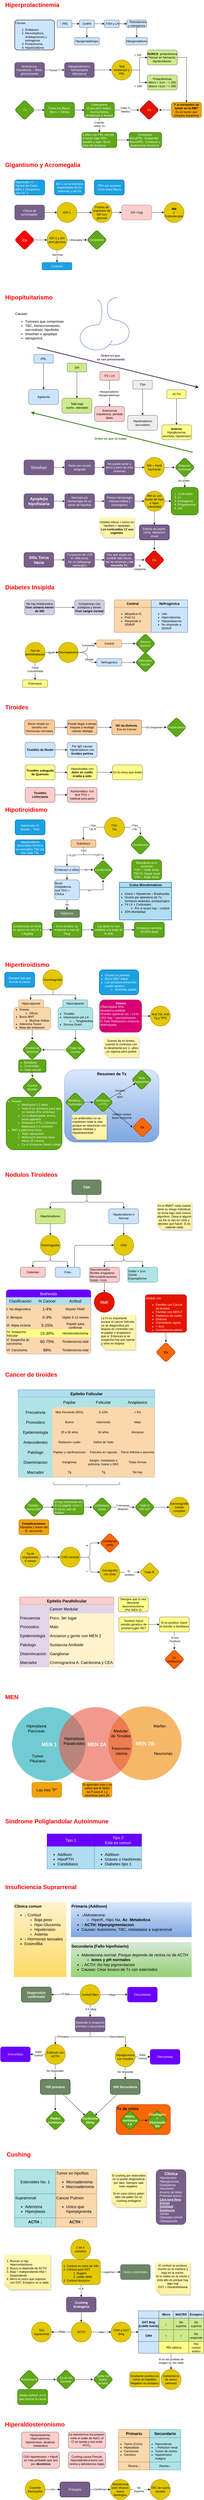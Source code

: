 <mxfile version="21.6.6" type="github">
  <diagram name="Page-1" id="bMWYh2EHfCeD_MVpmSU7">
    <mxGraphModel dx="841" dy="887" grid="1" gridSize="10" guides="1" tooltips="1" connect="1" arrows="1" fold="1" page="1" pageScale="1" pageWidth="850" pageHeight="1100" math="0" shadow="0">
      <root>
        <mxCell id="0" />
        <mxCell id="1" parent="0" />
        <mxCell id="GlOn7ntjsbbanIs4BGrS-46" value="Tx de crisis" style="rounded=1;whiteSpace=wrap;html=1;fillColor=#fa6800;strokeColor=#C73500;fontColor=#000000;strokeWidth=2;verticalAlign=top;align=left;fontSize=16;fontStyle=1" parent="1" vertex="1">
          <mxGeometry x="488" y="8460" width="217" height="120" as="geometry" />
        </mxCell>
        <mxCell id="ZT0bNW4Sw8YkX2uZJB2J-1" value="Hiperprolactinemia" style="text;strokeColor=none;fillColor=none;html=1;fontSize=24;fontStyle=1;verticalAlign=middle;align=left;fontColor=#FF0000;" parent="1" vertex="1">
          <mxGeometry x="40" y="40" width="180" height="40" as="geometry" />
        </mxCell>
        <mxCell id="ZT0bNW4Sw8YkX2uZJB2J-2" value="&lt;br&gt;Causas&lt;br&gt;&lt;ol style=&quot;line-height: 120%;&quot;&gt;&lt;li&gt;Embarazo&lt;/li&gt;&lt;li&gt;Neurolepticos, Antidepresivos y estrogenos&lt;/li&gt;&lt;li&gt;Prolactinoma&lt;/li&gt;&lt;li&gt;Hipotiroidismo&lt;/li&gt;&lt;/ol&gt;" style="rounded=1;whiteSpace=wrap;html=1;arcSize=10;align=left;verticalAlign=middle;fillColor=#cce5ff;strokeColor=#36393d;strokeWidth=2;" parent="1" vertex="1">
          <mxGeometry x="80" y="120" width="160" height="120" as="geometry" />
        </mxCell>
        <mxCell id="ZT0bNW4Sw8YkX2uZJB2J-5" value="" style="edgeStyle=orthogonalEdgeStyle;rounded=0;orthogonalLoop=1;jettySize=auto;html=1;" parent="1" source="ZT0bNW4Sw8YkX2uZJB2J-3" target="ZT0bNW4Sw8YkX2uZJB2J-4" edge="1">
          <mxGeometry relative="1" as="geometry" />
        </mxCell>
        <mxCell id="ZT0bNW4Sw8YkX2uZJB2J-3" value="↑ PRL&amp;nbsp;" style="rounded=1;whiteSpace=wrap;html=1;fillColor=#cce5ff;strokeColor=#36393d;" parent="1" vertex="1">
          <mxGeometry x="250" y="120" width="60" height="30" as="geometry" />
        </mxCell>
        <mxCell id="ZT0bNW4Sw8YkX2uZJB2J-7" value="" style="edgeStyle=orthogonalEdgeStyle;rounded=0;orthogonalLoop=1;jettySize=auto;html=1;" parent="1" source="ZT0bNW4Sw8YkX2uZJB2J-15" target="ZT0bNW4Sw8YkX2uZJB2J-6" edge="1">
          <mxGeometry relative="1" as="geometry" />
        </mxCell>
        <mxCell id="ZT0bNW4Sw8YkX2uZJB2J-13" value="" style="edgeStyle=orthogonalEdgeStyle;rounded=0;orthogonalLoop=1;jettySize=auto;html=1;" parent="1" source="ZT0bNW4Sw8YkX2uZJB2J-4" target="ZT0bNW4Sw8YkX2uZJB2J-11" edge="1">
          <mxGeometry relative="1" as="geometry" />
        </mxCell>
        <mxCell id="ZT0bNW4Sw8YkX2uZJB2J-4" value="↓GnRH&amp;nbsp;" style="rounded=1;whiteSpace=wrap;html=1;fillColor=#cce5ff;strokeColor=#36393d;" parent="1" vertex="1">
          <mxGeometry x="340" y="120" width="60" height="30" as="geometry" />
        </mxCell>
        <mxCell id="ZT0bNW4Sw8YkX2uZJB2J-9" value="" style="edgeStyle=orthogonalEdgeStyle;rounded=0;orthogonalLoop=1;jettySize=auto;html=1;" parent="1" source="ZT0bNW4Sw8YkX2uZJB2J-6" target="ZT0bNW4Sw8YkX2uZJB2J-8" edge="1">
          <mxGeometry relative="1" as="geometry" />
        </mxCell>
        <mxCell id="ZT0bNW4Sw8YkX2uZJB2J-6" value="↓ Testosterona y estrogenos" style="rounded=1;whiteSpace=wrap;html=1;fillColor=#cce5ff;strokeColor=#36393d;" parent="1" vertex="1">
          <mxGeometry x="530" y="120" width="80" height="30" as="geometry" />
        </mxCell>
        <mxCell id="ZT0bNW4Sw8YkX2uZJB2J-8" value="Hipogonadismo" style="rounded=1;whiteSpace=wrap;html=1;fillColor=#cce5ff;strokeColor=#36393d;" parent="1" vertex="1">
          <mxGeometry x="527" y="190" width="86" height="30" as="geometry" />
        </mxCell>
        <mxCell id="ZT0bNW4Sw8YkX2uZJB2J-11" value="Hipogonadotropo" style="rounded=1;whiteSpace=wrap;html=1;fillColor=#cce5ff;strokeColor=#36393d;" parent="1" vertex="1">
          <mxGeometry x="320" y="190" width="100" height="30" as="geometry" />
        </mxCell>
        <mxCell id="ZT0bNW4Sw8YkX2uZJB2J-14" value="" style="edgeStyle=orthogonalEdgeStyle;rounded=0;orthogonalLoop=1;jettySize=auto;html=1;" parent="1" source="ZT0bNW4Sw8YkX2uZJB2J-4" target="ZT0bNW4Sw8YkX2uZJB2J-15" edge="1">
          <mxGeometry relative="1" as="geometry">
            <mxPoint x="400" y="135" as="sourcePoint" />
            <mxPoint x="523" y="135" as="targetPoint" />
          </mxGeometry>
        </mxCell>
        <mxCell id="ZT0bNW4Sw8YkX2uZJB2J-15" value="↓FSH y LH" style="rounded=1;whiteSpace=wrap;html=1;fillColor=#cce5ff;strokeColor=#36393d;" parent="1" vertex="1">
          <mxGeometry x="440" y="120" width="60" height="30" as="geometry" />
        </mxCell>
        <mxCell id="ZT0bNW4Sw8YkX2uZJB2J-22" value="" style="edgeStyle=orthogonalEdgeStyle;rounded=0;orthogonalLoop=1;jettySize=auto;html=1;" parent="1" source="ZT0bNW4Sw8YkX2uZJB2J-20" target="ZT0bNW4Sw8YkX2uZJB2J-21" edge="1">
          <mxGeometry relative="1" as="geometry" />
        </mxCell>
        <mxCell id="ZT0bNW4Sw8YkX2uZJB2J-23" value="Tumor" style="edgeLabel;html=1;align=center;verticalAlign=middle;resizable=0;points=[];" parent="ZT0bNW4Sw8YkX2uZJB2J-22" vertex="1" connectable="0">
          <mxGeometry x="-0.125" y="-1" relative="1" as="geometry">
            <mxPoint as="offset" />
          </mxGeometry>
        </mxCell>
        <mxCell id="ZT0bNW4Sw8YkX2uZJB2J-20" value="Amenorrea, Impotencia, ↓ libido, ginecomastia" style="rounded=1;whiteSpace=wrap;html=1;fillColor=#76608a;fontColor=#ffffff;strokeColor=#432D57;" parent="1" vertex="1">
          <mxGeometry x="80" y="290" width="120" height="60" as="geometry" />
        </mxCell>
        <mxCell id="ZT0bNW4Sw8YkX2uZJB2J-25" value="" style="edgeStyle=orthogonalEdgeStyle;rounded=0;orthogonalLoop=1;jettySize=auto;html=1;" parent="1" source="ZT0bNW4Sw8YkX2uZJB2J-21" target="ZT0bNW4Sw8YkX2uZJB2J-24" edge="1">
          <mxGeometry relative="1" as="geometry" />
        </mxCell>
        <mxCell id="ZT0bNW4Sw8YkX2uZJB2J-21" value="Hipopituitarismo, hemianopsia bitemporal" style="whiteSpace=wrap;html=1;rounded=1;fillColor=#76608a;fontColor=#ffffff;strokeColor=#432D57;" parent="1" vertex="1">
          <mxGeometry x="280" y="290" width="120" height="60" as="geometry" />
        </mxCell>
        <mxCell id="ZT0bNW4Sw8YkX2uZJB2J-27" value="" style="edgeStyle=orthogonalEdgeStyle;rounded=0;orthogonalLoop=1;jettySize=auto;html=1;" parent="1" source="ZT0bNW4Sw8YkX2uZJB2J-24" target="ZT0bNW4Sw8YkX2uZJB2J-26" edge="1">
          <mxGeometry relative="1" as="geometry" />
        </mxCell>
        <mxCell id="ZT0bNW4Sw8YkX2uZJB2J-30" value="&amp;lt; 100" style="edgeLabel;html=1;align=center;verticalAlign=middle;resizable=0;points=[];" parent="ZT0bNW4Sw8YkX2uZJB2J-27" vertex="1" connectable="0">
          <mxGeometry x="0.442" y="10" relative="1" as="geometry">
            <mxPoint x="-8" as="offset" />
          </mxGeometry>
        </mxCell>
        <mxCell id="ZT0bNW4Sw8YkX2uZJB2J-29" value="" style="edgeStyle=orthogonalEdgeStyle;rounded=0;orthogonalLoop=1;jettySize=auto;html=1;" parent="1" source="ZT0bNW4Sw8YkX2uZJB2J-24" target="ZT0bNW4Sw8YkX2uZJB2J-28" edge="1">
          <mxGeometry relative="1" as="geometry" />
        </mxCell>
        <mxCell id="ZT0bNW4Sw8YkX2uZJB2J-24" value="Test embarazo y PRL" style="ellipse;whiteSpace=wrap;html=1;rounded=1;fillColor=#e3c800;fontColor=#000000;strokeColor=#B09500;strokeWidth=2;" parent="1" vertex="1">
          <mxGeometry x="470" y="280" width="80" height="80" as="geometry" />
        </mxCell>
        <mxCell id="bzbSga2sPSERFjx-gCcn-8" value="" style="edgeStyle=orthogonalEdgeStyle;rounded=0;orthogonalLoop=1;jettySize=auto;html=1;" parent="1" source="ZT0bNW4Sw8YkX2uZJB2J-26" target="bzbSga2sPSERFjx-gCcn-7" edge="1">
          <mxGeometry relative="1" as="geometry">
            <Array as="points">
              <mxPoint x="770" y="270" />
            </Array>
          </mxGeometry>
        </mxCell>
        <mxCell id="ZT0bNW4Sw8YkX2uZJB2J-26" value="&lt;b&gt;NUNCA&amp;nbsp; &lt;/b&gt;prolactinoma&lt;br&gt;Pensar en farmacos, hipotiroidismo&amp;nbsp;" style="whiteSpace=wrap;html=1;rounded=1;fillColor=#cdeb8b;strokeColor=#36393d;spacing=1;" parent="1" vertex="1">
          <mxGeometry x="613" y="240" width="120" height="60" as="geometry" />
        </mxCell>
        <mxCell id="ZT0bNW4Sw8YkX2uZJB2J-28" value="Prolactinomas&lt;br&gt;Micro &amp;lt; 1cm ~ &amp;lt; 250&lt;br&gt;Macro &amp;gt;1cm ~ &amp;gt; 250" style="whiteSpace=wrap;html=1;rounded=1;fillColor=#cdeb8b;strokeColor=#36393d;" parent="1" vertex="1">
          <mxGeometry x="613" y="340" width="120" height="60" as="geometry" />
        </mxCell>
        <mxCell id="ZT0bNW4Sw8YkX2uZJB2J-31" value="&amp;gt; 100" style="text;html=1;align=center;verticalAlign=middle;resizable=0;points=[];autosize=1;strokeColor=none;fillColor=none;" parent="1" vertex="1">
          <mxGeometry x="550" y="370" width="50" height="30" as="geometry" />
        </mxCell>
        <mxCell id="ZT0bNW4Sw8YkX2uZJB2J-35" value="" style="edgeStyle=orthogonalEdgeStyle;rounded=0;orthogonalLoop=1;jettySize=auto;html=1;" parent="1" source="ZT0bNW4Sw8YkX2uZJB2J-32" target="ZT0bNW4Sw8YkX2uZJB2J-34" edge="1">
          <mxGeometry relative="1" as="geometry" />
        </mxCell>
        <mxCell id="ZT0bNW4Sw8YkX2uZJB2J-32" value="Tx" style="rhombus;whiteSpace=wrap;html=1;rounded=1;direction=south;fillColor=#60a917;fontColor=#ffffff;strokeColor=#2D7600;strokeWidth=2;" parent="1" vertex="1">
          <mxGeometry x="80" y="440" width="80" height="80" as="geometry" />
        </mxCell>
        <mxCell id="ZT0bNW4Sw8YkX2uZJB2J-37" value="" style="edgeStyle=orthogonalEdgeStyle;rounded=0;orthogonalLoop=1;jettySize=auto;html=1;" parent="1" source="ZT0bNW4Sw8YkX2uZJB2J-34" target="ZT0bNW4Sw8YkX2uZJB2J-36" edge="1">
          <mxGeometry relative="1" as="geometry" />
        </mxCell>
        <mxCell id="ZT0bNW4Sw8YkX2uZJB2J-34" value="Todos los Macro.&lt;br&gt;Micro + Clinica" style="whiteSpace=wrap;html=1;rounded=1;fillColor=#60a917;fontColor=#ffffff;strokeColor=#2D7600;strokeWidth=2;" parent="1" vertex="1">
          <mxGeometry x="200" y="450" width="120" height="60" as="geometry" />
        </mxCell>
        <mxCell id="ZT0bNW4Sw8YkX2uZJB2J-39" value="" style="edgeStyle=orthogonalEdgeStyle;rounded=0;orthogonalLoop=1;jettySize=auto;html=1;" parent="1" source="ZT0bNW4Sw8YkX2uZJB2J-36" target="ZT0bNW4Sw8YkX2uZJB2J-38" edge="1">
          <mxGeometry relative="1" as="geometry" />
        </mxCell>
        <mxCell id="ZT0bNW4Sw8YkX2uZJB2J-40" value="Falla Tx&lt;br&gt;Medico" style="edgeLabel;html=1;align=center;verticalAlign=middle;resizable=0;points=[];" parent="ZT0bNW4Sw8YkX2uZJB2J-39" vertex="1" connectable="0">
          <mxGeometry x="-0.1" y="1" relative="1" as="geometry">
            <mxPoint as="offset" />
          </mxGeometry>
        </mxCell>
        <mxCell id="bzbSga2sPSERFjx-gCcn-2" value="" style="edgeStyle=orthogonalEdgeStyle;rounded=0;orthogonalLoop=1;jettySize=auto;html=1;" parent="1" source="ZT0bNW4Sw8YkX2uZJB2J-36" target="bzbSga2sPSERFjx-gCcn-1" edge="1">
          <mxGeometry relative="1" as="geometry" />
        </mxCell>
        <mxCell id="bzbSga2sPSERFjx-gCcn-3" value="Cuando &lt;br&gt;retirar Tx" style="edgeLabel;html=1;align=center;verticalAlign=middle;resizable=0;points=[];" parent="bzbSga2sPSERFjx-gCcn-2" vertex="1" connectable="0">
          <mxGeometry x="-0.12" y="-1" relative="1" as="geometry">
            <mxPoint as="offset" />
          </mxGeometry>
        </mxCell>
        <mxCell id="ZT0bNW4Sw8YkX2uZJB2J-36" value="Cabergolina &lt;br&gt;(Cara pero mejor), bromocriptina &lt;br&gt;(Embarazo o deseo)" style="whiteSpace=wrap;html=1;rounded=1;fillColor=#60a917;fontColor=#ffffff;strokeColor=#2D7600;strokeWidth=2;" parent="1" vertex="1">
          <mxGeometry x="360" y="450" width="120" height="60" as="geometry" />
        </mxCell>
        <mxCell id="ZT0bNW4Sw8YkX2uZJB2J-38" value="Cx" style="rhombus;whiteSpace=wrap;html=1;rounded=1;fillColor=#e51400;fontColor=#ffffff;strokeColor=#B20000;strokeWidth=2;" parent="1" vertex="1">
          <mxGeometry x="580" y="440" width="80" height="80" as="geometry" />
        </mxCell>
        <mxCell id="bzbSga2sPSERFjx-gCcn-6" value="" style="edgeStyle=orthogonalEdgeStyle;rounded=0;orthogonalLoop=1;jettySize=auto;html=1;" parent="1" source="bzbSga2sPSERFjx-gCcn-1" target="bzbSga2sPSERFjx-gCcn-4" edge="1">
          <mxGeometry relative="1" as="geometry" />
        </mxCell>
        <mxCell id="bzbSga2sPSERFjx-gCcn-1" value="2 años con PRL normal, el tumor baje 50% tamaño y este &amp;gt;5mm lejos del quiasma" style="whiteSpace=wrap;html=1;rounded=1;fillColor=#60a917;fontColor=#ffffff;strokeColor=#2D7600;strokeWidth=2;align=left;" parent="1" vertex="1">
          <mxGeometry x="350" y="570" width="140" height="60" as="geometry" />
        </mxCell>
        <mxCell id="bzbSga2sPSERFjx-gCcn-4" value="Embarazo:&lt;br&gt;&lt;div style=&quot;text-align: left;&quot;&gt;&lt;span style=&quot;background-color: initial;&quot;&gt;MicroPRL: Suspender&lt;/span&gt;&lt;/div&gt;&lt;div style=&quot;text-align: left;&quot;&gt;&lt;span style=&quot;background-color: initial;&quot;&gt;MacroPRL: Continuar y campimetria trimestral&lt;/span&gt;&lt;/div&gt;" style="whiteSpace=wrap;html=1;fillColor=#60a917;strokeColor=#2D7600;fontColor=#ffffff;rounded=1;strokeWidth=2;" parent="1" vertex="1">
          <mxGeometry x="540" y="570" width="130" height="60" as="geometry" />
        </mxCell>
        <mxCell id="bzbSga2sPSERFjx-gCcn-9" value="" style="edgeStyle=orthogonalEdgeStyle;rounded=0;orthogonalLoop=1;jettySize=auto;html=1;" parent="1" source="bzbSga2sPSERFjx-gCcn-7" target="ZT0bNW4Sw8YkX2uZJB2J-38" edge="1">
          <mxGeometry relative="1" as="geometry" />
        </mxCell>
        <mxCell id="bzbSga2sPSERFjx-gCcn-7" value="&lt;b&gt;Y si encuentro un tumor en la RM?&lt;/b&gt;&lt;br&gt;Es un tumor que bloquea dopamina" style="whiteSpace=wrap;html=1;fillColor=#f0a30a;strokeColor=#BD7000;rounded=1;fontColor=#000000;strokeWidth=2;" parent="1" vertex="1">
          <mxGeometry x="710" y="450" width="120" height="60" as="geometry" />
        </mxCell>
        <mxCell id="bzbSga2sPSERFjx-gCcn-10" value="Gigantismo y Acromegalia" style="text;strokeColor=none;fillColor=none;html=1;fontSize=24;fontStyle=1;verticalAlign=middle;align=left;fontColor=#FF0000;" parent="1" vertex="1">
          <mxGeometry x="40" y="680" width="180" height="40" as="geometry" />
        </mxCell>
        <mxCell id="bzbSga2sPSERFjx-gCcn-12" value="Hipertrofia V.I&lt;br&gt;Cancer de Colon&lt;br&gt;MEN 1 (Sospecha con Ca ↑)" style="rounded=1;whiteSpace=wrap;html=1;align=left;fillColor=#1ba1e2;fontColor=#ffffff;strokeColor=#006EAF;strokeWidth=2;" parent="1" vertex="1">
          <mxGeometry x="80" y="760" width="120" height="60" as="geometry" />
        </mxCell>
        <mxCell id="bzbSga2sPSERFjx-gCcn-13" value="IGF-1 es la hormona responsable de los sintomas y del Dx" style="rounded=1;whiteSpace=wrap;html=1;fillColor=#1ba1e2;fontColor=#ffffff;strokeColor=#006EAF;strokeWidth=2;" parent="1" vertex="1">
          <mxGeometry x="240" y="760" width="120" height="60" as="geometry" />
        </mxCell>
        <mxCell id="bzbSga2sPSERFjx-gCcn-16" value="" style="edgeStyle=orthogonalEdgeStyle;rounded=0;orthogonalLoop=1;jettySize=auto;html=1;" parent="1" source="bzbSga2sPSERFjx-gCcn-14" target="bzbSga2sPSERFjx-gCcn-15" edge="1">
          <mxGeometry relative="1" as="geometry" />
        </mxCell>
        <mxCell id="bzbSga2sPSERFjx-gCcn-14" value="Clinica de acromegalia&amp;nbsp;" style="rounded=1;whiteSpace=wrap;html=1;fillColor=#76608a;fontColor=#ffffff;strokeColor=#432D57;" parent="1" vertex="1">
          <mxGeometry x="80" y="860" width="120" height="60" as="geometry" />
        </mxCell>
        <mxCell id="bzbSga2sPSERFjx-gCcn-20" value="" style="edgeStyle=orthogonalEdgeStyle;rounded=0;orthogonalLoop=1;jettySize=auto;html=1;" parent="1" source="bzbSga2sPSERFjx-gCcn-15" target="bzbSga2sPSERFjx-gCcn-19" edge="1">
          <mxGeometry relative="1" as="geometry" />
        </mxCell>
        <mxCell id="bzbSga2sPSERFjx-gCcn-15" value="IGH-1" style="ellipse;whiteSpace=wrap;html=1;rounded=1;fillColor=#e3c800;fontColor=#000000;strokeColor=#B09500;strokeWidth=2;" parent="1" vertex="1">
          <mxGeometry x="250" y="850" width="80" height="80" as="geometry" />
        </mxCell>
        <mxCell id="bzbSga2sPSERFjx-gCcn-22" value="" style="edgeStyle=orthogonalEdgeStyle;rounded=0;orthogonalLoop=1;jettySize=auto;html=1;" parent="1" source="bzbSga2sPSERFjx-gCcn-19" target="bzbSga2sPSERFjx-gCcn-21" edge="1">
          <mxGeometry relative="1" as="geometry" />
        </mxCell>
        <mxCell id="bzbSga2sPSERFjx-gCcn-19" value="Prubea de supresion de GH con glucosa" style="ellipse;whiteSpace=wrap;html=1;rounded=1;fillColor=#e3c800;fontColor=#000000;strokeColor=#B09500;strokeWidth=2;" parent="1" vertex="1">
          <mxGeometry x="390" y="850" width="80" height="80" as="geometry" />
        </mxCell>
        <mxCell id="bzbSga2sPSERFjx-gCcn-24" value="" style="edgeStyle=orthogonalEdgeStyle;rounded=0;orthogonalLoop=1;jettySize=auto;html=1;" parent="1" source="bzbSga2sPSERFjx-gCcn-21" target="bzbSga2sPSERFjx-gCcn-23" edge="1">
          <mxGeometry relative="1" as="geometry" />
        </mxCell>
        <mxCell id="bzbSga2sPSERFjx-gCcn-21" value="GH &amp;gt;1µg" style="whiteSpace=wrap;html=1;rounded=1;fillColor=#f8cecc;strokeColor=#b85450;" parent="1" vertex="1">
          <mxGeometry x="510" y="860" width="120" height="60" as="geometry" />
        </mxCell>
        <mxCell id="bzbSga2sPSERFjx-gCcn-23" value="&lt;b&gt;RM&lt;br&gt;&lt;/b&gt;y Colonoscopia" style="ellipse;whiteSpace=wrap;html=1;rounded=1;fillColor=#e3c800;fontColor=#000000;strokeColor=#B09500;strokeWidth=2;" parent="1" vertex="1">
          <mxGeometry x="680" y="850" width="80" height="80" as="geometry" />
        </mxCell>
        <mxCell id="bzbSga2sPSERFjx-gCcn-25" value="75% son tumores &amp;gt;1cm osea Macro" style="rounded=1;whiteSpace=wrap;html=1;fillColor=#1ba1e2;fontColor=#ffffff;strokeColor=#006EAF;strokeWidth=2;" parent="1" vertex="1">
          <mxGeometry x="400" y="760" width="120" height="60" as="geometry" />
        </mxCell>
        <mxCell id="bzbSga2sPSERFjx-gCcn-32" value="" style="edgeStyle=orthogonalEdgeStyle;rounded=0;orthogonalLoop=1;jettySize=auto;html=1;" parent="1" source="bzbSga2sPSERFjx-gCcn-26" target="bzbSga2sPSERFjx-gCcn-30" edge="1">
          <mxGeometry relative="1" as="geometry" />
        </mxCell>
        <mxCell id="bzbSga2sPSERFjx-gCcn-26" value="Cx" style="rhombus;whiteSpace=wrap;html=1;rounded=1;fillColor=#FF0000;fontColor=#ffffff;strokeColor=#B20000;strokeWidth=2;fontStyle=1;fontSize=15;" parent="1" vertex="1">
          <mxGeometry x="80" y="960" width="80" height="80" as="geometry" />
        </mxCell>
        <mxCell id="bzbSga2sPSERFjx-gCcn-34" value="" style="edgeStyle=orthogonalEdgeStyle;rounded=0;orthogonalLoop=1;jettySize=auto;html=1;" parent="1" source="bzbSga2sPSERFjx-gCcn-30" target="bzbSga2sPSERFjx-gCcn-33" edge="1">
          <mxGeometry relative="1" as="geometry" />
        </mxCell>
        <mxCell id="bzbSga2sPSERFjx-gCcn-35" value="Normnal" style="edgeLabel;html=1;align=center;verticalAlign=middle;resizable=0;points=[];" parent="bzbSga2sPSERFjx-gCcn-34" vertex="1" connectable="0">
          <mxGeometry x="-0.251" y="1" relative="1" as="geometry">
            <mxPoint as="offset" />
          </mxGeometry>
        </mxCell>
        <mxCell id="bzbSga2sPSERFjx-gCcn-37" value="" style="edgeStyle=orthogonalEdgeStyle;rounded=0;orthogonalLoop=1;jettySize=auto;html=1;" parent="1" source="bzbSga2sPSERFjx-gCcn-30" target="bzbSga2sPSERFjx-gCcn-36" edge="1">
          <mxGeometry relative="1" as="geometry" />
        </mxCell>
        <mxCell id="bzbSga2sPSERFjx-gCcn-39" value="Elevados" style="edgeLabel;html=1;align=center;verticalAlign=middle;resizable=0;points=[];" parent="bzbSga2sPSERFjx-gCcn-37" vertex="1" connectable="0">
          <mxGeometry x="-0.046" relative="1" as="geometry">
            <mxPoint as="offset" />
          </mxGeometry>
        </mxCell>
        <mxCell id="bzbSga2sPSERFjx-gCcn-30" value="IGF-1 y GH post glucosa" style="ellipse;whiteSpace=wrap;html=1;rounded=1;fillColor=#e3c800;fontColor=#000000;strokeColor=#B09500;strokeWidth=2;" parent="1" vertex="1">
          <mxGeometry x="210" y="960" width="80" height="80" as="geometry" />
        </mxCell>
        <mxCell id="bzbSga2sPSERFjx-gCcn-33" value="Curacion" style="whiteSpace=wrap;html=1;rounded=1;fillColor=#1ba1e2;fontColor=#ffffff;strokeColor=#006EAF;" parent="1" vertex="1">
          <mxGeometry x="190" y="1090" width="120" height="30" as="geometry" />
        </mxCell>
        <mxCell id="bzbSga2sPSERFjx-gCcn-36" value="Octeotride" style="rhombus;whiteSpace=wrap;html=1;rounded=1;fillColor=#60a917;fontColor=#ffffff;strokeColor=#2D7600;strokeWidth=2;" parent="1" vertex="1">
          <mxGeometry x="370" y="960" width="80" height="80" as="geometry" />
        </mxCell>
        <mxCell id="bzbSga2sPSERFjx-gCcn-40" value="Hipopituitarismo" style="text;strokeColor=none;fillColor=none;html=1;fontSize=24;fontStyle=1;verticalAlign=middle;align=left;fontColor=#FF0000;" parent="1" vertex="1">
          <mxGeometry x="40" y="1210" width="180" height="40" as="geometry" />
        </mxCell>
        <mxCell id="bzbSga2sPSERFjx-gCcn-42" value="Causas:&lt;br style=&quot;font-size: 14px;&quot;&gt;&lt;ul style=&quot;font-size: 14px;&quot;&gt;&lt;li style=&quot;font-size: 14px;&quot;&gt;Tumores que compriman&lt;/li&gt;&lt;li style=&quot;font-size: 14px;&quot;&gt;TBC, hemocromatosis, sarcoidosis, hipofisitis&lt;/li&gt;&lt;li style=&quot;font-size: 14px;&quot;&gt;Sheehan o apoplejia&lt;/li&gt;&lt;li style=&quot;font-size: 14px;&quot;&gt;Iatrogenica&lt;/li&gt;&lt;/ul&gt;" style="rounded=0;whiteSpace=wrap;html=1;align=left;verticalAlign=top;strokeColor=none;fontSize=14;" parent="1" vertex="1">
          <mxGeometry x="80" y="1280" width="200" height="120" as="geometry" />
        </mxCell>
        <mxCell id="bzbSga2sPSERFjx-gCcn-44" value="" style="verticalLabelPosition=bottom;verticalAlign=top;html=1;shape=mxgraph.basic.arc;startAngle=0.539;endAngle=0.257;direction=north;strokeWidth=2;fillColor=#dae8fc;strokeColor=#6c8ebf;perimeterSpacing=0;" parent="1" vertex="1">
          <mxGeometry x="343" y="1340" width="130" height="100" as="geometry" />
        </mxCell>
        <mxCell id="bzbSga2sPSERFjx-gCcn-45" value="" style="verticalLabelPosition=bottom;verticalAlign=top;html=1;shape=mxgraph.basic.arc;startAngle=0.267;endAngle=0.793;direction=north;strokeWidth=2;fillColor=#dae8fc;strokeColor=#6c8ebf;" parent="1" vertex="1">
          <mxGeometry x="410" y="1320" width="130" height="100" as="geometry" />
        </mxCell>
        <mxCell id="bzbSga2sPSERFjx-gCcn-46" value="" style="shape=requiredInterface;html=1;verticalLabelPosition=bottom;sketch=0;strokeWidth=2;fillColor=#dae8fc;strokeColor=#6c8ebf;" parent="1" vertex="1">
          <mxGeometry x="410" y="1240" width="20" height="100" as="geometry" />
        </mxCell>
        <mxCell id="bzbSga2sPSERFjx-gCcn-47" value="" style="shape=requiredInterface;html=1;verticalLabelPosition=bottom;sketch=0;direction=west;strokeWidth=2;fillColor=#dae8fc;strokeColor=#6c8ebf;" parent="1" vertex="1">
          <mxGeometry x="452" y="1231" width="40" height="90" as="geometry" />
        </mxCell>
        <mxCell id="bzbSga2sPSERFjx-gCcn-50" value="" style="edgeStyle=orthogonalEdgeStyle;rounded=0;orthogonalLoop=1;jettySize=auto;html=1;" parent="1" source="bzbSga2sPSERFjx-gCcn-48" target="bzbSga2sPSERFjx-gCcn-49" edge="1">
          <mxGeometry relative="1" as="geometry" />
        </mxCell>
        <mxCell id="bzbSga2sPSERFjx-gCcn-48" value="PRL" style="rounded=1;whiteSpace=wrap;html=1;fillColor=#cce5ff;strokeColor=#36393d;" parent="1" vertex="1">
          <mxGeometry x="157" y="1458" width="78" height="35" as="geometry" />
        </mxCell>
        <mxCell id="bzbSga2sPSERFjx-gCcn-49" value="Agalactia" style="whiteSpace=wrap;html=1;rounded=1;fillColor=#cce5ff;strokeColor=#36393d;" parent="1" vertex="1">
          <mxGeometry x="136" y="1598" width="120" height="60" as="geometry" />
        </mxCell>
        <mxCell id="bzbSga2sPSERFjx-gCcn-53" value="" style="edgeStyle=orthogonalEdgeStyle;rounded=0;orthogonalLoop=1;jettySize=auto;html=1;" parent="1" source="bzbSga2sPSERFjx-gCcn-51" target="bzbSga2sPSERFjx-gCcn-52" edge="1">
          <mxGeometry relative="1" as="geometry" />
        </mxCell>
        <mxCell id="bzbSga2sPSERFjx-gCcn-51" value="GH" style="rounded=1;whiteSpace=wrap;html=1;fillColor=#cdeb8b;strokeColor=#36393d;" parent="1" vertex="1">
          <mxGeometry x="291" y="1493" width="78" height="35" as="geometry" />
        </mxCell>
        <mxCell id="bzbSga2sPSERFjx-gCcn-52" value="Talla baja&lt;br&gt;sueño, obesidad" style="whiteSpace=wrap;html=1;rounded=1;fillColor=#cdeb8b;strokeColor=#36393d;" parent="1" vertex="1">
          <mxGeometry x="270" y="1633" width="120" height="60" as="geometry" />
        </mxCell>
        <mxCell id="bzbSga2sPSERFjx-gCcn-56" value="" style="edgeStyle=orthogonalEdgeStyle;rounded=0;orthogonalLoop=1;jettySize=auto;html=1;" parent="1" source="bzbSga2sPSERFjx-gCcn-54" target="bzbSga2sPSERFjx-gCcn-55" edge="1">
          <mxGeometry relative="1" as="geometry" />
        </mxCell>
        <mxCell id="bzbSga2sPSERFjx-gCcn-58" value="Hipogonadismo&lt;br&gt;Hipogonadotropo" style="edgeLabel;html=1;align=center;verticalAlign=middle;resizable=0;points=[];" parent="bzbSga2sPSERFjx-gCcn-56" vertex="1" connectable="0">
          <mxGeometry x="0.016" y="-2" relative="1" as="geometry">
            <mxPoint y="-1" as="offset" />
          </mxGeometry>
        </mxCell>
        <mxCell id="bzbSga2sPSERFjx-gCcn-54" value="FS / LH" style="rounded=1;whiteSpace=wrap;html=1;fillColor=#ffcccc;strokeColor=#36393d;" parent="1" vertex="1">
          <mxGeometry x="422" y="1526.5" width="78" height="35" as="geometry" />
        </mxCell>
        <mxCell id="bzbSga2sPSERFjx-gCcn-55" value="Amenorrea&lt;br&gt;Impotencia, perdida libido" style="whiteSpace=wrap;html=1;rounded=1;fillColor=#ffcccc;strokeColor=#36393d;" parent="1" vertex="1">
          <mxGeometry x="401" y="1666.5" width="120" height="60" as="geometry" />
        </mxCell>
        <mxCell id="bzbSga2sPSERFjx-gCcn-60" value="" style="edgeStyle=orthogonalEdgeStyle;rounded=0;orthogonalLoop=1;jettySize=auto;html=1;" parent="1" source="bzbSga2sPSERFjx-gCcn-57" target="bzbSga2sPSERFjx-gCcn-59" edge="1">
          <mxGeometry relative="1" as="geometry" />
        </mxCell>
        <mxCell id="bzbSga2sPSERFjx-gCcn-57" value="TSH" style="rounded=1;whiteSpace=wrap;html=1;fillColor=#eeeeee;strokeColor=#36393d;" parent="1" vertex="1">
          <mxGeometry x="555" y="1561.5" width="78" height="35" as="geometry" />
        </mxCell>
        <mxCell id="bzbSga2sPSERFjx-gCcn-59" value="Hipotiroidismo secundario" style="whiteSpace=wrap;html=1;rounded=1;fillColor=#eeeeee;strokeColor=#36393d;" parent="1" vertex="1">
          <mxGeometry x="534" y="1701.5" width="120" height="60" as="geometry" />
        </mxCell>
        <mxCell id="bzbSga2sPSERFjx-gCcn-63" value="" style="edgeStyle=orthogonalEdgeStyle;rounded=0;orthogonalLoop=1;jettySize=auto;html=1;" parent="1" source="bzbSga2sPSERFjx-gCcn-61" edge="1">
          <mxGeometry relative="1" as="geometry">
            <mxPoint x="730" y="1739.5" as="targetPoint" />
          </mxGeometry>
        </mxCell>
        <mxCell id="bzbSga2sPSERFjx-gCcn-61" value="ACTH" style="rounded=1;whiteSpace=wrap;html=1;fillColor=#ffff88;strokeColor=#36393d;" parent="1" vertex="1">
          <mxGeometry x="691" y="1599.5" width="78" height="35" as="geometry" />
        </mxCell>
        <mxCell id="bzbSga2sPSERFjx-gCcn-62" value="&lt;b&gt;Astenia&lt;/b&gt;, Hipoglucemia, anorexia, hipotension" style="whiteSpace=wrap;html=1;rounded=1;fillColor=#ffff88;strokeColor=#36393d;" parent="1" vertex="1">
          <mxGeometry x="671" y="1739.5" width="120" height="60" as="geometry" />
        </mxCell>
        <mxCell id="bzbSga2sPSERFjx-gCcn-66" value="" style="edgeStyle=orthogonalEdgeStyle;rounded=0;orthogonalLoop=1;jettySize=auto;html=1;" parent="1" source="bzbSga2sPSERFjx-gCcn-64" target="bzbSga2sPSERFjx-gCcn-65" edge="1">
          <mxGeometry relative="1" as="geometry" />
        </mxCell>
        <mxCell id="bzbSga2sPSERFjx-gCcn-64" value="Sheehan" style="rounded=1;whiteSpace=wrap;html=1;fontSize=16;fillColor=#76608a;fontColor=#ffffff;strokeColor=#432D57;" parent="1" vertex="1">
          <mxGeometry x="117" y="1880" width="120" height="60" as="geometry" />
        </mxCell>
        <mxCell id="bzbSga2sPSERFjx-gCcn-68" value="" style="edgeStyle=orthogonalEdgeStyle;rounded=0;orthogonalLoop=1;jettySize=auto;html=1;" parent="1" source="bzbSga2sPSERFjx-gCcn-65" target="bzbSga2sPSERFjx-gCcn-67" edge="1">
          <mxGeometry relative="1" as="geometry" />
        </mxCell>
        <mxCell id="bzbSga2sPSERFjx-gCcn-65" value="Parto con mucho sangrado" style="whiteSpace=wrap;html=1;rounded=1;fillColor=#76608a;fontColor=#ffffff;strokeColor=#432D57;" parent="1" vertex="1">
          <mxGeometry x="281" y="1880" width="120" height="60" as="geometry" />
        </mxCell>
        <mxCell id="bzbSga2sPSERFjx-gCcn-70" value="" style="edgeStyle=orthogonalEdgeStyle;rounded=0;orthogonalLoop=1;jettySize=auto;html=1;" parent="1" source="bzbSga2sPSERFjx-gCcn-67" target="bzbSga2sPSERFjx-gCcn-69" edge="1">
          <mxGeometry relative="1" as="geometry" />
        </mxCell>
        <mxCell id="bzbSga2sPSERFjx-gCcn-67" value="No puede lactar y poco a poco da mas sintomas" style="whiteSpace=wrap;html=1;rounded=1;fillColor=#76608a;fontColor=#ffffff;strokeColor=#432D57;" parent="1" vertex="1">
          <mxGeometry x="441" y="1880" width="120" height="60" as="geometry" />
        </mxCell>
        <mxCell id="bzbSga2sPSERFjx-gCcn-72" value="" style="edgeStyle=orthogonalEdgeStyle;rounded=0;orthogonalLoop=1;jettySize=auto;html=1;" parent="1" source="bzbSga2sPSERFjx-gCcn-69" target="bzbSga2sPSERFjx-gCcn-71" edge="1">
          <mxGeometry relative="1" as="geometry" />
        </mxCell>
        <mxCell id="bzbSga2sPSERFjx-gCcn-69" value="RM + Perfil hormonal" style="ellipse;whiteSpace=wrap;html=1;rounded=1;fillColor=#e3c800;fontColor=#000000;strokeColor=#B09500;strokeWidth=2;" parent="1" vertex="1">
          <mxGeometry x="601" y="1870" width="80" height="80" as="geometry" />
        </mxCell>
        <mxCell id="bzbSga2sPSERFjx-gCcn-74" value="" style="edgeStyle=orthogonalEdgeStyle;rounded=0;orthogonalLoop=1;jettySize=auto;html=1;" parent="1" source="bzbSga2sPSERFjx-gCcn-71" target="bzbSga2sPSERFjx-gCcn-73" edge="1">
          <mxGeometry relative="1" as="geometry" />
        </mxCell>
        <mxCell id="bzbSga2sPSERFjx-gCcn-79" value="En orden" style="edgeLabel;html=1;align=center;verticalAlign=middle;resizable=0;points=[];" parent="bzbSga2sPSERFjx-gCcn-74" vertex="1" connectable="0">
          <mxGeometry x="-0.35" y="-3" relative="1" as="geometry">
            <mxPoint as="offset" />
          </mxGeometry>
        </mxCell>
        <mxCell id="bzbSga2sPSERFjx-gCcn-71" value="Reponer hormonas" style="rhombus;whiteSpace=wrap;html=1;rounded=1;fillColor=#60a917;fontColor=#ffffff;strokeColor=#2D7600;strokeWidth=2;" parent="1" vertex="1">
          <mxGeometry x="723" y="1870" width="80" height="80" as="geometry" />
        </mxCell>
        <mxCell id="bzbSga2sPSERFjx-gCcn-73" value="&lt;div style=&quot;&quot;&gt;&lt;ol&gt;&lt;li&gt;&lt;span style=&quot;background-color: initial;&quot;&gt;Corticoides&amp;nbsp;&lt;/span&gt;&lt;/li&gt;&lt;li&gt;&lt;span style=&quot;background-color: initial;&quot;&gt;L4&lt;/span&gt;&lt;/li&gt;&lt;li&gt;&lt;span style=&quot;background-color: initial;&quot;&gt;Estrogenos&amp;nbsp;&lt;/span&gt;&lt;/li&gt;&lt;li&gt;&lt;span style=&quot;background-color: initial;&quot;&gt;Progesterona&lt;/span&gt;&lt;/li&gt;&lt;li&gt;&lt;span style=&quot;background-color: initial;&quot;&gt;GH&lt;/span&gt;&lt;/li&gt;&lt;/ol&gt;&lt;/div&gt;" style="whiteSpace=wrap;html=1;rounded=1;verticalAlign=top;spacingLeft=-16;align=left;fillColor=#60a917;fontColor=#ffffff;strokeColor=#2D7600;strokeWidth=2;" parent="1" vertex="1">
          <mxGeometry x="708.75" y="1990" width="108.5" height="110" as="geometry" />
        </mxCell>
        <mxCell id="bzbSga2sPSERFjx-gCcn-75" value="" style="endArrow=classic;html=1;rounded=0;strokeWidth=3;fillColor=#76608a;strokeColor=#432D57;" parent="1" edge="1">
          <mxGeometry width="50" height="50" relative="1" as="geometry">
            <mxPoint x="170" y="1430.5" as="sourcePoint" />
            <mxPoint x="820" y="1590.5" as="targetPoint" />
          </mxGeometry>
        </mxCell>
        <mxCell id="bzbSga2sPSERFjx-gCcn-76" value="" style="endArrow=classic;html=1;rounded=0;strokeWidth=3;fillColor=#60a917;strokeColor=#2D7600;" parent="1" edge="1">
          <mxGeometry width="50" height="50" relative="1" as="geometry">
            <mxPoint x="795" y="1849.5" as="sourcePoint" />
            <mxPoint x="145" y="1689.5" as="targetPoint" />
          </mxGeometry>
        </mxCell>
        <mxCell id="bzbSga2sPSERFjx-gCcn-77" value="&lt;font color=&quot;#432d57&quot;&gt;Orden en&amp;nbsp;que&lt;br&gt;&amp;nbsp;se van presentando&lt;/font&gt;" style="text;html=1;align=center;verticalAlign=middle;resizable=0;points=[];autosize=1;strokeColor=none;fillColor=none;fontStyle=1" parent="1" vertex="1">
          <mxGeometry x="394" y="1450" width="140" height="40" as="geometry" />
        </mxCell>
        <mxCell id="bzbSga2sPSERFjx-gCcn-78" value="&lt;font color=&quot;#2d7600&quot;&gt;Orden en que se tratan&lt;/font&gt;" style="text;html=1;align=center;verticalAlign=middle;resizable=0;points=[];autosize=1;strokeColor=none;fillColor=none;fontStyle=1;fontColor=#66CC00;" parent="1" vertex="1">
          <mxGeometry x="390" y="1780" width="150" height="30" as="geometry" />
        </mxCell>
        <mxCell id="bzbSga2sPSERFjx-gCcn-88" value="" style="edgeStyle=orthogonalEdgeStyle;rounded=0;orthogonalLoop=1;jettySize=auto;html=1;" parent="1" source="bzbSga2sPSERFjx-gCcn-80" target="bzbSga2sPSERFjx-gCcn-82" edge="1">
          <mxGeometry relative="1" as="geometry" />
        </mxCell>
        <mxCell id="bzbSga2sPSERFjx-gCcn-80" value="Apoplejia hipofisiaria" style="rounded=1;whiteSpace=wrap;html=1;fontSize=16;fillColor=#76608a;fontColor=#ffffff;strokeColor=#432D57;fontStyle=1" parent="1" vertex="1">
          <mxGeometry x="117" y="2015" width="120" height="60" as="geometry" />
        </mxCell>
        <mxCell id="bzbSga2sPSERFjx-gCcn-89" value="" style="edgeStyle=orthogonalEdgeStyle;rounded=0;orthogonalLoop=1;jettySize=auto;html=1;" parent="1" source="bzbSga2sPSERFjx-gCcn-82" target="bzbSga2sPSERFjx-gCcn-84" edge="1">
          <mxGeometry relative="1" as="geometry" />
        </mxCell>
        <mxCell id="bzbSga2sPSERFjx-gCcn-82" value="Necrosis por hemorragia de un tumor de hipofisis" style="whiteSpace=wrap;html=1;fillColor=#76608a;strokeColor=#432D57;fontColor=#ffffff;rounded=1;" parent="1" vertex="1">
          <mxGeometry x="281" y="2015" width="120" height="60" as="geometry" />
        </mxCell>
        <mxCell id="bzbSga2sPSERFjx-gCcn-90" value="" style="edgeStyle=orthogonalEdgeStyle;rounded=0;orthogonalLoop=1;jettySize=auto;html=1;" parent="1" source="bzbSga2sPSERFjx-gCcn-84" target="bzbSga2sPSERFjx-gCcn-86" edge="1">
          <mxGeometry relative="1" as="geometry" />
        </mxCell>
        <mxCell id="bzbSga2sPSERFjx-gCcn-84" value="Parece hemorragia subaracnoidea y meningismo" style="whiteSpace=wrap;html=1;fillColor=#76608a;strokeColor=#432D57;fontColor=#ffffff;rounded=1;" parent="1" vertex="1">
          <mxGeometry x="441" y="2015" width="120" height="60" as="geometry" />
        </mxCell>
        <mxCell id="bzbSga2sPSERFjx-gCcn-91" style="edgeStyle=orthogonalEdgeStyle;rounded=0;orthogonalLoop=1;jettySize=auto;html=1;entryX=0;entryY=0.5;entryDx=0;entryDy=0;" parent="1" source="bzbSga2sPSERFjx-gCcn-86" target="bzbSga2sPSERFjx-gCcn-73" edge="1">
          <mxGeometry relative="1" as="geometry" />
        </mxCell>
        <mxCell id="bzbSga2sPSERFjx-gCcn-93" value="" style="edgeStyle=orthogonalEdgeStyle;rounded=0;orthogonalLoop=1;jettySize=auto;html=1;" parent="1" source="bzbSga2sPSERFjx-gCcn-86" target="bzbSga2sPSERFjx-gCcn-92" edge="1">
          <mxGeometry relative="1" as="geometry" />
        </mxCell>
        <mxCell id="bzbSga2sPSERFjx-gCcn-86" value="RM&amp;nbsp;se ven zonas de hipo e hiper intensidad" style="ellipse;whiteSpace=wrap;html=1;rounded=1;fillColor=#e3c800;fontColor=#000000;strokeColor=#B09500;strokeWidth=2;" parent="1" vertex="1">
          <mxGeometry x="601" y="2005" width="80" height="80" as="geometry" />
        </mxCell>
        <mxCell id="bzbSga2sPSERFjx-gCcn-95" value="" style="edgeStyle=orthogonalEdgeStyle;rounded=0;orthogonalLoop=1;jettySize=auto;html=1;" parent="1" source="bzbSga2sPSERFjx-gCcn-92" target="bzbSga2sPSERFjx-gCcn-94" edge="1">
          <mxGeometry relative="1" as="geometry" />
        </mxCell>
        <mxCell id="bzbSga2sPSERFjx-gCcn-92" value="Edema de papila, coma, alteracion visual" style="whiteSpace=wrap;html=1;fillColor=#76608a;strokeColor=#432D57;fontColor=#ffffff;rounded=1;strokeWidth=2;" parent="1" vertex="1">
          <mxGeometry x="581" y="2140" width="120" height="60" as="geometry" />
        </mxCell>
        <mxCell id="bzbSga2sPSERFjx-gCcn-94" value="Cx" style="rhombus;whiteSpace=wrap;html=1;fillColor=#e51400;strokeColor=#B20000;fontColor=#ffffff;rounded=1;strokeWidth=2;fontSize=13;" parent="1" vertex="1">
          <mxGeometry x="601" y="2240" width="80" height="80" as="geometry" />
        </mxCell>
        <mxCell id="bzbSga2sPSERFjx-gCcn-96" value="Cefalea intesa + tumor en hipofisis = apoplejia&lt;br&gt;&lt;b&gt;&amp;nbsp;Los corticoides I.V son urgentes&lt;/b&gt;" style="shape=note;whiteSpace=wrap;html=1;backgroundOutline=1;fontColor=#000000;darkOpacity=0.05;fillColor=#FFF9B2;strokeColor=none;fillStyle=solid;direction=west;gradientDirection=north;gradientColor=#FFF2A1;shadow=1;size=20;pointerEvents=1;" parent="1" vertex="1">
          <mxGeometry x="420" y="2110" width="140" height="80" as="geometry" />
        </mxCell>
        <mxCell id="bzbSga2sPSERFjx-gCcn-104" value="" style="edgeStyle=orthogonalEdgeStyle;rounded=0;orthogonalLoop=1;jettySize=auto;html=1;" parent="1" source="bzbSga2sPSERFjx-gCcn-98" target="bzbSga2sPSERFjx-gCcn-100" edge="1">
          <mxGeometry relative="1" as="geometry" />
        </mxCell>
        <mxCell id="bzbSga2sPSERFjx-gCcn-98" value="Silla Turca Vacia" style="rounded=1;whiteSpace=wrap;html=1;fontSize=16;fillColor=#76608a;fontColor=#ffffff;strokeColor=#432D57;fontStyle=1" parent="1" vertex="1">
          <mxGeometry x="117" y="2250" width="120" height="60" as="geometry" />
        </mxCell>
        <mxCell id="bzbSga2sPSERFjx-gCcn-103" value="" style="edgeStyle=orthogonalEdgeStyle;rounded=0;orthogonalLoop=1;jettySize=auto;html=1;" parent="1" source="bzbSga2sPSERFjx-gCcn-100" target="bzbSga2sPSERFjx-gCcn-102" edge="1">
          <mxGeometry relative="1" as="geometry" />
        </mxCell>
        <mxCell id="bzbSga2sPSERFjx-gCcn-100" value="Ocupacion de LCR en sillla turca.&lt;br&gt;Es un hallagazgo radiologico" style="whiteSpace=wrap;html=1;fillColor=#76608a;strokeColor=#432D57;fontColor=#ffffff;rounded=1;" parent="1" vertex="1">
          <mxGeometry x="281" y="2250" width="120" height="60" as="geometry" />
        </mxCell>
        <mxCell id="bzbSga2sPSERFjx-gCcn-105" value="" style="edgeStyle=orthogonalEdgeStyle;rounded=0;orthogonalLoop=1;jettySize=auto;html=1;" parent="1" source="bzbSga2sPSERFjx-gCcn-102" target="bzbSga2sPSERFjx-gCcn-94" edge="1">
          <mxGeometry relative="1" as="geometry" />
        </mxCell>
        <mxCell id="bzbSga2sPSERFjx-gCcn-106" value="Si&lt;br&gt;comprime" style="edgeLabel;html=1;align=center;verticalAlign=middle;resizable=0;points=[];" parent="bzbSga2sPSERFjx-gCcn-105" vertex="1" connectable="0">
          <mxGeometry x="0.071" y="-2" relative="1" as="geometry">
            <mxPoint x="-1" y="28" as="offset" />
          </mxGeometry>
        </mxCell>
        <mxCell id="bzbSga2sPSERFjx-gCcn-102" value="Hay que seguir por posible fallo futuro. No da sintomas y&lt;b&gt; no necesita Tx.&lt;/b&gt;" style="whiteSpace=wrap;html=1;fillColor=#76608a;strokeColor=#432D57;fontColor=#ffffff;rounded=1;" parent="1" vertex="1">
          <mxGeometry x="441" y="2250" width="120" height="60" as="geometry" />
        </mxCell>
        <mxCell id="bzbSga2sPSERFjx-gCcn-107" value="Diabetes Insipida&amp;nbsp;" style="text;strokeColor=none;fillColor=none;html=1;fontSize=24;fontStyle=1;verticalAlign=middle;align=left;fontColor=#FF0000;" parent="1" vertex="1">
          <mxGeometry x="40" y="2370" width="180" height="40" as="geometry" />
        </mxCell>
        <mxCell id="SpFlBvPFcj6LrMEth4uV-3" value="" style="edgeStyle=orthogonalEdgeStyle;rounded=0;orthogonalLoop=1;jettySize=auto;html=1;" parent="1" source="SpFlBvPFcj6LrMEth4uV-1" target="SpFlBvPFcj6LrMEth4uV-2" edge="1">
          <mxGeometry relative="1" as="geometry" />
        </mxCell>
        <mxCell id="SpFlBvPFcj6LrMEth4uV-1" value="No hay Antidiuretica&lt;br&gt;&lt;b&gt;Osm urinaria menor de 300&lt;/b&gt;" style="rounded=1;whiteSpace=wrap;html=1;fillColor=#d0cee2;strokeColor=#56517e;" parent="1" vertex="1">
          <mxGeometry x="120" y="2440" width="120" height="60" as="geometry" />
        </mxCell>
        <mxCell id="SpFlBvPFcj6LrMEth4uV-2" value="Compensan con polidipsia y tienen &lt;b&gt;Osm sangre normal&lt;/b&gt;" style="rounded=1;whiteSpace=wrap;html=1;fillColor=#d0cee2;strokeColor=#56517e;" parent="1" vertex="1">
          <mxGeometry x="320" y="2440" width="120" height="60" as="geometry" />
        </mxCell>
        <mxCell id="SpFlBvPFcj6LrMEth4uV-4" value="" style="childLayout=tableLayout;recursiveResize=0;shadow=0;fillColor=#fad9d5;verticalAlign=top;strokeColor=#ae4132;" parent="1" vertex="1">
          <mxGeometry x="480" y="2440" width="295" height="130" as="geometry" />
        </mxCell>
        <mxCell id="SpFlBvPFcj6LrMEth4uV-5" value="" style="shape=tableRow;horizontal=0;startSize=0;swimlaneHead=0;swimlaneBody=0;top=0;left=0;bottom=0;right=0;dropTarget=0;collapsible=0;recursiveResize=0;expand=0;fontStyle=0;fillColor=none;strokeColor=inherit;" parent="SpFlBvPFcj6LrMEth4uV-4" vertex="1">
          <mxGeometry width="295" height="30" as="geometry" />
        </mxCell>
        <mxCell id="SpFlBvPFcj6LrMEth4uV-6" value="Central" style="connectable=0;recursiveResize=0;strokeColor=#b46504;fillColor=#fad7ac;align=center;whiteSpace=wrap;html=1;fontSize=14;fontStyle=1" parent="SpFlBvPFcj6LrMEth4uV-5" vertex="1">
          <mxGeometry width="148" height="30" as="geometry">
            <mxRectangle width="148" height="30" as="alternateBounds" />
          </mxGeometry>
        </mxCell>
        <mxCell id="SpFlBvPFcj6LrMEth4uV-7" value="Nefrogenica" style="connectable=0;recursiveResize=0;strokeColor=#36393d;fillColor=#cce5ff;align=center;whiteSpace=wrap;html=1;fontSize=14;fontStyle=1" parent="SpFlBvPFcj6LrMEth4uV-5" vertex="1">
          <mxGeometry x="148" width="147" height="30" as="geometry">
            <mxRectangle width="147" height="30" as="alternateBounds" />
          </mxGeometry>
        </mxCell>
        <mxCell id="SpFlBvPFcj6LrMEth4uV-9" style="shape=tableRow;horizontal=0;startSize=0;swimlaneHead=0;swimlaneBody=0;top=0;left=0;bottom=0;right=0;dropTarget=0;collapsible=0;recursiveResize=0;expand=0;fontStyle=0;fillColor=none;strokeColor=inherit;" parent="SpFlBvPFcj6LrMEth4uV-4" vertex="1">
          <mxGeometry y="30" width="295" height="100" as="geometry" />
        </mxCell>
        <mxCell id="SpFlBvPFcj6LrMEth4uV-10" value="&lt;ul&gt;&lt;li&gt;Idiopatica #1&lt;/li&gt;&lt;li&gt;Post Cx&lt;/li&gt;&lt;li&gt;Responde a DDAVP&lt;/li&gt;&lt;/ul&gt;" style="connectable=0;recursiveResize=0;strokeColor=#b46504;fillColor=#fad7ac;align=left;whiteSpace=wrap;html=1;verticalAlign=top;" parent="SpFlBvPFcj6LrMEth4uV-9" vertex="1">
          <mxGeometry width="148" height="100" as="geometry">
            <mxRectangle width="148" height="100" as="alternateBounds" />
          </mxGeometry>
        </mxCell>
        <mxCell id="SpFlBvPFcj6LrMEth4uV-11" value="&lt;ul&gt;&lt;li&gt;Litio&lt;/li&gt;&lt;li&gt;Hipercalcemia&lt;/li&gt;&lt;li&gt;Hipopotasemia&lt;/li&gt;&lt;li&gt;No responde a DDAVP&lt;/li&gt;&lt;/ul&gt;" style="connectable=0;recursiveResize=0;strokeColor=#36393d;fillColor=#cce5ff;align=left;whiteSpace=wrap;html=1;verticalAlign=top;" parent="SpFlBvPFcj6LrMEth4uV-9" vertex="1">
          <mxGeometry x="148" width="147" height="100" as="geometry">
            <mxRectangle width="147" height="100" as="alternateBounds" />
          </mxGeometry>
        </mxCell>
        <mxCell id="SpFlBvPFcj6LrMEth4uV-19" value="" style="edgeStyle=orthogonalEdgeStyle;rounded=1;orthogonalLoop=1;jettySize=auto;html=1;curved=1;" parent="1" source="SpFlBvPFcj6LrMEth4uV-17" target="SpFlBvPFcj6LrMEth4uV-18" edge="1">
          <mxGeometry relative="1" as="geometry" />
        </mxCell>
        <mxCell id="SpFlBvPFcj6LrMEth4uV-20" value="Orina&lt;br&gt;Concentrada" style="edgeLabel;html=1;align=center;verticalAlign=middle;resizable=0;points=[];" parent="SpFlBvPFcj6LrMEth4uV-19" vertex="1" connectable="0">
          <mxGeometry x="-0.2" relative="1" as="geometry">
            <mxPoint as="offset" />
          </mxGeometry>
        </mxCell>
        <mxCell id="SpFlBvPFcj6LrMEth4uV-25" value="" style="edgeStyle=orthogonalEdgeStyle;rounded=1;orthogonalLoop=1;jettySize=auto;html=1;curved=1;" parent="1" source="SpFlBvPFcj6LrMEth4uV-17" target="SpFlBvPFcj6LrMEth4uV-23" edge="1">
          <mxGeometry relative="1" as="geometry" />
        </mxCell>
        <mxCell id="SpFlBvPFcj6LrMEth4uV-30" value="Igual" style="edgeLabel;html=1;align=center;verticalAlign=middle;resizable=0;points=[];" parent="SpFlBvPFcj6LrMEth4uV-25" vertex="1" connectable="0">
          <mxGeometry x="-0.094" relative="1" as="geometry">
            <mxPoint as="offset" />
          </mxGeometry>
        </mxCell>
        <mxCell id="SpFlBvPFcj6LrMEth4uV-17" value="Test de deshidratacion" style="ellipse;whiteSpace=wrap;html=1;aspect=fixed;fillColor=#e3c800;fontColor=#000000;strokeColor=#B09500;strokeWidth=2;" parent="1" vertex="1">
          <mxGeometry x="122" y="2610" width="80" height="80" as="geometry" />
        </mxCell>
        <mxCell id="SpFlBvPFcj6LrMEth4uV-18" value="Potomano" style="rounded=1;whiteSpace=wrap;html=1;fillColor=#ffff88;strokeColor=#36393d;" parent="1" vertex="1">
          <mxGeometry x="112" y="2760" width="100" height="30" as="geometry" />
        </mxCell>
        <mxCell id="SpFlBvPFcj6LrMEth4uV-27" value="" style="edgeStyle=orthogonalEdgeStyle;rounded=1;orthogonalLoop=1;jettySize=auto;html=1;curved=1;" parent="1" source="SpFlBvPFcj6LrMEth4uV-23" target="SpFlBvPFcj6LrMEth4uV-26" edge="1">
          <mxGeometry relative="1" as="geometry" />
        </mxCell>
        <mxCell id="SpFlBvPFcj6LrMEth4uV-31" value="Concentra" style="edgeLabel;html=1;align=center;verticalAlign=middle;resizable=0;points=[];" parent="SpFlBvPFcj6LrMEth4uV-27" vertex="1" connectable="0">
          <mxGeometry x="0.209" y="-1" relative="1" as="geometry">
            <mxPoint x="1" y="1" as="offset" />
          </mxGeometry>
        </mxCell>
        <mxCell id="SpFlBvPFcj6LrMEth4uV-29" style="edgeStyle=orthogonalEdgeStyle;rounded=1;orthogonalLoop=1;jettySize=auto;html=1;entryX=0;entryY=0.5;entryDx=0;entryDy=0;curved=1;" parent="1" source="SpFlBvPFcj6LrMEth4uV-23" target="SpFlBvPFcj6LrMEth4uV-28" edge="1">
          <mxGeometry relative="1" as="geometry" />
        </mxCell>
        <mxCell id="SpFlBvPFcj6LrMEth4uV-32" value="Diluida" style="edgeLabel;html=1;align=center;verticalAlign=middle;resizable=0;points=[];" parent="SpFlBvPFcj6LrMEth4uV-29" vertex="1" connectable="0">
          <mxGeometry x="0.122" y="6" relative="1" as="geometry">
            <mxPoint y="1" as="offset" />
          </mxGeometry>
        </mxCell>
        <mxCell id="SpFlBvPFcj6LrMEth4uV-23" value="Desmopresina" style="ellipse;whiteSpace=wrap;html=1;rounded=1;fillColor=#e3c800;fontColor=#000000;strokeColor=#B09500;strokeWidth=2;" parent="1" vertex="1">
          <mxGeometry x="255" y="2610" width="80" height="80" as="geometry" />
        </mxCell>
        <mxCell id="SpFlBvPFcj6LrMEth4uV-34" value="" style="edgeStyle=orthogonalEdgeStyle;rounded=0;orthogonalLoop=1;jettySize=auto;html=1;" parent="1" source="SpFlBvPFcj6LrMEth4uV-26" target="SpFlBvPFcj6LrMEth4uV-33" edge="1">
          <mxGeometry relative="1" as="geometry" />
        </mxCell>
        <mxCell id="SpFlBvPFcj6LrMEth4uV-26" value="Central" style="rounded=1;whiteSpace=wrap;html=1;fillColor=#fad7ac;strokeColor=#b46504;" parent="1" vertex="1">
          <mxGeometry x="410" y="2600" width="100" height="30" as="geometry" />
        </mxCell>
        <mxCell id="SpFlBvPFcj6LrMEth4uV-37" value="" style="edgeStyle=orthogonalEdgeStyle;rounded=0;orthogonalLoop=1;jettySize=auto;html=1;" parent="1" source="SpFlBvPFcj6LrMEth4uV-28" target="SpFlBvPFcj6LrMEth4uV-36" edge="1">
          <mxGeometry relative="1" as="geometry" />
        </mxCell>
        <mxCell id="SpFlBvPFcj6LrMEth4uV-28" value="Nefrogenico" style="rounded=1;whiteSpace=wrap;html=1;fillColor=#cce5ff;strokeColor=#36393d;" parent="1" vertex="1">
          <mxGeometry x="410" y="2675" width="100" height="30" as="geometry" />
        </mxCell>
        <mxCell id="SpFlBvPFcj6LrMEth4uV-33" value="Desmo presina" style="rhombus;whiteSpace=wrap;html=1;rounded=1;fillColor=#60a917;fontColor=#ffffff;strokeColor=#2D7600;strokeWidth=2;" parent="1" vertex="1">
          <mxGeometry x="565" y="2575" width="80" height="80" as="geometry" />
        </mxCell>
        <mxCell id="SpFlBvPFcj6LrMEth4uV-36" value="Hidrocloro tiazida" style="rhombus;whiteSpace=wrap;html=1;rounded=1;fillColor=#60a917;fontColor=#ffffff;strokeColor=#2D7600;strokeWidth=2;" parent="1" vertex="1">
          <mxGeometry x="565" y="2650" width="80" height="80" as="geometry" />
        </mxCell>
        <mxCell id="SpFlBvPFcj6LrMEth4uV-38" value="Tiroides" style="text;strokeColor=none;fillColor=none;html=1;fontSize=24;fontStyle=1;verticalAlign=middle;align=left;fontColor=#FF0000;" parent="1" vertex="1">
          <mxGeometry x="40" y="2850" width="180" height="40" as="geometry" />
        </mxCell>
        <mxCell id="SpFlBvPFcj6LrMEth4uV-42" value="" style="edgeStyle=orthogonalEdgeStyle;rounded=0;orthogonalLoop=1;jettySize=auto;html=1;" parent="1" source="SpFlBvPFcj6LrMEth4uV-40" target="SpFlBvPFcj6LrMEth4uV-41" edge="1">
          <mxGeometry relative="1" as="geometry" />
        </mxCell>
        <mxCell id="SpFlBvPFcj6LrMEth4uV-40" value="Bocio simple es ↑ tamaño con Hormonas normales" style="rounded=1;whiteSpace=wrap;html=1;fillColor=#ffcc99;strokeColor=#36393d;" parent="1" vertex="1">
          <mxGeometry x="120" y="2920" width="120" height="60" as="geometry" />
        </mxCell>
        <mxCell id="SpFlBvPFcj6LrMEth4uV-44" value="" style="edgeStyle=orthogonalEdgeStyle;rounded=0;orthogonalLoop=1;jettySize=auto;html=1;" parent="1" source="SpFlBvPFcj6LrMEth4uV-41" target="SpFlBvPFcj6LrMEth4uV-43" edge="1">
          <mxGeometry relative="1" as="geometry" />
        </mxCell>
        <mxCell id="SpFlBvPFcj6LrMEth4uV-41" value="Puede llegar a deviar traquea y esofago cdando disfagia" style="whiteSpace=wrap;html=1;rounded=1;fillColor=#ffcc99;strokeColor=#36393d;" parent="1" vertex="1">
          <mxGeometry x="291" y="2920" width="120" height="60" as="geometry" />
        </mxCell>
        <mxCell id="SpFlBvPFcj6LrMEth4uV-46" value="" style="edgeStyle=orthogonalEdgeStyle;rounded=0;orthogonalLoop=1;jettySize=auto;html=1;" parent="1" source="SpFlBvPFcj6LrMEth4uV-43" target="SpFlBvPFcj6LrMEth4uV-45" edge="1">
          <mxGeometry relative="1" as="geometry" />
        </mxCell>
        <mxCell id="SpFlBvPFcj6LrMEth4uV-47" value="Si comprime" style="edgeLabel;html=1;align=center;verticalAlign=middle;resizable=0;points=[];" parent="SpFlBvPFcj6LrMEth4uV-46" vertex="1" connectable="0">
          <mxGeometry x="-0.28" relative="1" as="geometry">
            <mxPoint x="13" as="offset" />
          </mxGeometry>
        </mxCell>
        <mxCell id="SpFlBvPFcj6LrMEth4uV-43" value="&lt;b&gt;NO da disfonia.&lt;br&gt;&lt;/b&gt;Eso es Cancer" style="whiteSpace=wrap;html=1;rounded=1;fillColor=#ffcc99;strokeColor=#36393d;" parent="1" vertex="1">
          <mxGeometry x="470" y="2920" width="120" height="60" as="geometry" />
        </mxCell>
        <mxCell id="SpFlBvPFcj6LrMEth4uV-45" value="Tiroidectomia" style="rhombus;whiteSpace=wrap;html=1;rounded=1;fillColor=#60a917;fontColor=#ffffff;strokeColor=#2D7600;strokeWidth=2;" parent="1" vertex="1">
          <mxGeometry x="690" y="2910" width="80" height="80" as="geometry" />
        </mxCell>
        <mxCell id="SpFlBvPFcj6LrMEth4uV-48" value="Hipotiroidismo" style="text;strokeColor=none;fillColor=none;html=1;fontSize=24;fontStyle=1;verticalAlign=middle;align=left;fontColor=#FF0000;" parent="1" vertex="1">
          <mxGeometry x="40" y="3260" width="180" height="40" as="geometry" />
        </mxCell>
        <mxCell id="SpFlBvPFcj6LrMEth4uV-50" value="Hashimoto #1&lt;br&gt;Mundo ↓ Yodo" style="rounded=1;whiteSpace=wrap;html=1;fillColor=#1ba1e2;fontColor=#ffffff;strokeColor=#006EAF;strokeWidth=2;" parent="1" vertex="1">
          <mxGeometry x="82" y="3320" width="120" height="60" as="geometry" />
        </mxCell>
        <mxCell id="SpFlBvPFcj6LrMEth4uV-53" value="" style="edgeStyle=orthogonalEdgeStyle;rounded=0;orthogonalLoop=1;jettySize=auto;html=1;" parent="1" source="SpFlBvPFcj6LrMEth4uV-51" target="SpFlBvPFcj6LrMEth4uV-52" edge="1">
          <mxGeometry relative="1" as="geometry" />
        </mxCell>
        <mxCell id="SpFlBvPFcj6LrMEth4uV-51" value="Levotiroxina se toma en ayuno sin otro fx a 1.6µg/kg" style="rounded=1;whiteSpace=wrap;html=1;fillColor=#60a917;fontColor=#ffffff;strokeColor=#2D7600;strokeWidth=2;" parent="1" vertex="1">
          <mxGeometry x="70" y="3730" width="120" height="60" as="geometry" />
        </mxCell>
        <mxCell id="SpFlBvPFcj6LrMEth4uV-55" value="" style="edgeStyle=orthogonalEdgeStyle;rounded=0;orthogonalLoop=1;jettySize=auto;html=1;" parent="1" source="SpFlBvPFcj6LrMEth4uV-52" target="SpFlBvPFcj6LrMEth4uV-54" edge="1">
          <mxGeometry relative="1" as="geometry" />
        </mxCell>
        <mxCell id="SpFlBvPFcj6LrMEth4uV-52" value="Si es anciano no empezar a mas de 25µg" style="whiteSpace=wrap;html=1;rounded=1;fillColor=#60a917;fontColor=#ffffff;strokeColor=#2D7600;strokeWidth=2;" parent="1" vertex="1">
          <mxGeometry x="230" y="3730" width="120" height="60" as="geometry" />
        </mxCell>
        <mxCell id="SpFlBvPFcj6LrMEth4uV-57" value="" style="edgeStyle=orthogonalEdgeStyle;rounded=0;orthogonalLoop=1;jettySize=auto;html=1;" parent="1" source="SpFlBvPFcj6LrMEth4uV-54" target="SpFlBvPFcj6LrMEth4uV-56" edge="1">
          <mxGeometry relative="1" as="geometry" />
        </mxCell>
        <mxCell id="SpFlBvPFcj6LrMEth4uV-54" value="Las dosis no son estables a lo largo de la vida" style="whiteSpace=wrap;html=1;rounded=1;fillColor=#60a917;fontColor=#ffffff;strokeColor=#2D7600;strokeWidth=2;" parent="1" vertex="1">
          <mxGeometry x="397" y="3730" width="120" height="60" as="geometry" />
        </mxCell>
        <mxCell id="SpFlBvPFcj6LrMEth4uV-56" value="Embarazo aumetar 30-50% dosis" style="whiteSpace=wrap;html=1;rounded=1;fillColor=#60a917;fontColor=#ffffff;strokeColor=#2D7600;strokeWidth=2;" parent="1" vertex="1">
          <mxGeometry x="561" y="3730" width="120" height="60" as="geometry" />
        </mxCell>
        <mxCell id="SpFlBvPFcj6LrMEth4uV-58" value="Reevaluas en 6 semanas&lt;br&gt;TSH ↑: Subir dosis&lt;br&gt;TSH N: Seguir igual&lt;br&gt;TSH ↓: Bajar dosis" style="rounded=1;whiteSpace=wrap;html=1;fillColor=#60a917;fontColor=#ffffff;strokeColor=#2D7600;strokeWidth=2;" parent="1" vertex="1">
          <mxGeometry x="550" y="3480" width="120" height="80" as="geometry" />
        </mxCell>
        <mxCell id="SpFlBvPFcj6LrMEth4uV-59" value="Hipotiroidismo secundario NUNCA se normaliza TSH por eso usas T4L" style="rounded=1;whiteSpace=wrap;html=1;fillColor=#1ba1e2;fontColor=#ffffff;strokeColor=#006EAF;strokeWidth=2;" parent="1" vertex="1">
          <mxGeometry x="82" y="3400" width="120" height="60" as="geometry" />
        </mxCell>
        <mxCell id="SpFlBvPFcj6LrMEth4uV-69" value="" style="edgeStyle=orthogonalEdgeStyle;rounded=0;orthogonalLoop=1;jettySize=auto;html=1;" parent="1" source="SpFlBvPFcj6LrMEth4uV-60" target="SpFlBvPFcj6LrMEth4uV-68" edge="1">
          <mxGeometry relative="1" as="geometry">
            <Array as="points">
              <mxPoint x="585" y="3350" />
            </Array>
          </mxGeometry>
        </mxCell>
        <mxCell id="SpFlBvPFcj6LrMEth4uV-70" value="↑TSH&lt;br&gt;↓T4L" style="edgeLabel;html=1;align=center;verticalAlign=middle;resizable=0;points=[];" parent="SpFlBvPFcj6LrMEth4uV-69" vertex="1" connectable="0">
          <mxGeometry x="-0.175" relative="1" as="geometry">
            <mxPoint as="offset" />
          </mxGeometry>
        </mxCell>
        <mxCell id="SpFlBvPFcj6LrMEth4uV-72" value="" style="edgeStyle=orthogonalEdgeStyle;rounded=0;orthogonalLoop=1;jettySize=auto;html=1;entryX=0.5;entryY=0;entryDx=0;entryDy=0;" parent="1" source="SpFlBvPFcj6LrMEth4uV-60" target="SpFlBvPFcj6LrMEth4uV-74" edge="1">
          <mxGeometry relative="1" as="geometry">
            <mxPoint x="450" y="3410" as="targetPoint" />
          </mxGeometry>
        </mxCell>
        <mxCell id="SpFlBvPFcj6LrMEth4uV-73" value="↑TSH&lt;br&gt;T4L N" style="edgeLabel;html=1;align=center;verticalAlign=middle;resizable=0;points=[];" parent="SpFlBvPFcj6LrMEth4uV-72" vertex="1" connectable="0">
          <mxGeometry x="-0.275" relative="1" as="geometry">
            <mxPoint as="offset" />
          </mxGeometry>
        </mxCell>
        <mxCell id="SpFlBvPFcj6LrMEth4uV-60" value="TSH&amp;nbsp;&lt;br&gt;T4L" style="ellipse;whiteSpace=wrap;html=1;aspect=fixed;fillColor=#e3c800;fontColor=#000000;strokeColor=#B09500;strokeWidth=2;" parent="1" vertex="1">
          <mxGeometry x="441" y="3310" width="80" height="80" as="geometry" />
        </mxCell>
        <mxCell id="SpFlBvPFcj6LrMEth4uV-65" value="&lt;ul&gt;&lt;li&gt;Coma + Hipotermia + Bradicardia&lt;/li&gt;&lt;li&gt;Ocurre por abandono de Tx, farmacos sedantes, postquirugico&lt;/li&gt;&lt;li&gt;T4 I.V + Corticoides&lt;/li&gt;&lt;ul&gt;&lt;li&gt;Por si acaso hay ↓ cortisol&lt;/li&gt;&lt;/ul&gt;&lt;li&gt;20% Mortalidad&lt;/li&gt;&lt;/ul&gt;" style="rounded=0;whiteSpace=wrap;html=1;verticalAlign=top;align=left;spacingLeft=-21;fillColor=#b1ddf0;strokeColor=#10739e;strokeWidth=2;" parent="1" vertex="1">
          <mxGeometry x="500.5" y="3590.29" width="210" height="130" as="geometry" />
        </mxCell>
        <mxCell id="SpFlBvPFcj6LrMEth4uV-66" value="Coma Mixedematoso" style="rounded=0;whiteSpace=wrap;html=1;fontSize=13;fillColor=#b1ddf0;strokeColor=#10739e;strokeWidth=2;fontStyle=1" parent="1" vertex="1">
          <mxGeometry x="500.5" y="3570" width="210" height="20" as="geometry" />
        </mxCell>
        <mxCell id="SpFlBvPFcj6LrMEth4uV-68" value="Levotiroxina" style="rhombus;whiteSpace=wrap;html=1;rounded=1;fillColor=#60a917;fontColor=#ffffff;strokeColor=#2D7600;strokeWidth=2;" parent="1" vertex="1">
          <mxGeometry x="545" y="3380" width="80" height="80" as="geometry" />
        </mxCell>
        <mxCell id="SpFlBvPFcj6LrMEth4uV-76" value="" style="edgeStyle=orthogonalEdgeStyle;rounded=0;orthogonalLoop=1;jettySize=auto;html=1;" parent="1" source="SpFlBvPFcj6LrMEth4uV-74" target="SpFlBvPFcj6LrMEth4uV-75" edge="1">
          <mxGeometry relative="1" as="geometry">
            <Array as="points">
              <mxPoint x="356" y="3460" />
              <mxPoint x="435" y="3460" />
            </Array>
          </mxGeometry>
        </mxCell>
        <mxCell id="SpFlBvPFcj6LrMEth4uV-77" value="&amp;gt;10" style="edgeLabel;html=1;align=center;verticalAlign=middle;resizable=0;points=[];" parent="SpFlBvPFcj6LrMEth4uV-76" vertex="1" connectable="0">
          <mxGeometry x="-0.07" relative="1" as="geometry">
            <mxPoint x="24" as="offset" />
          </mxGeometry>
        </mxCell>
        <mxCell id="SpFlBvPFcj6LrMEth4uV-79" value="" style="edgeStyle=orthogonalEdgeStyle;rounded=0;orthogonalLoop=1;jettySize=auto;html=1;" parent="1" source="SpFlBvPFcj6LrMEth4uV-74" target="SpFlBvPFcj6LrMEth4uV-78" edge="1">
          <mxGeometry relative="1" as="geometry">
            <Array as="points">
              <mxPoint x="356" y="3460" />
              <mxPoint x="290" y="3460" />
            </Array>
          </mxGeometry>
        </mxCell>
        <mxCell id="SpFlBvPFcj6LrMEth4uV-80" value="5-10" style="edgeLabel;html=1;align=center;verticalAlign=middle;resizable=0;points=[];" parent="SpFlBvPFcj6LrMEth4uV-79" vertex="1" connectable="0">
          <mxGeometry x="0.172" y="2" relative="1" as="geometry">
            <mxPoint x="7" as="offset" />
          </mxGeometry>
        </mxCell>
        <mxCell id="SpFlBvPFcj6LrMEth4uV-89" value="TSH" style="edgeLabel;html=1;align=center;verticalAlign=middle;resizable=0;points=[];" parent="SpFlBvPFcj6LrMEth4uV-79" vertex="1" connectable="0">
          <mxGeometry x="-0.824" relative="1" as="geometry">
            <mxPoint as="offset" />
          </mxGeometry>
        </mxCell>
        <mxCell id="SpFlBvPFcj6LrMEth4uV-74" value="Subclinico" style="rounded=1;whiteSpace=wrap;html=1;fillColor=#ffcc99;strokeColor=#36393d;" parent="1" vertex="1">
          <mxGeometry x="306" y="3400" width="100" height="30" as="geometry" />
        </mxCell>
        <mxCell id="SpFlBvPFcj6LrMEth4uV-75" value="Levotiroxina" style="rhombus;whiteSpace=wrap;html=1;rounded=1;fillColor=#60a917;fontColor=#ffffff;strokeColor=#2D7600;strokeWidth=2;" parent="1" vertex="1">
          <mxGeometry x="395" y="3480" width="80" height="80" as="geometry" />
        </mxCell>
        <mxCell id="SpFlBvPFcj6LrMEth4uV-81" value="" style="edgeStyle=orthogonalEdgeStyle;rounded=0;orthogonalLoop=1;jettySize=auto;html=1;" parent="1" source="SpFlBvPFcj6LrMEth4uV-78" target="SpFlBvPFcj6LrMEth4uV-75" edge="1">
          <mxGeometry relative="1" as="geometry" />
        </mxCell>
        <mxCell id="SpFlBvPFcj6LrMEth4uV-91" value="Si" style="edgeLabel;html=1;align=center;verticalAlign=middle;resizable=0;points=[];" parent="SpFlBvPFcj6LrMEth4uV-81" vertex="1" connectable="0">
          <mxGeometry x="-0.072" y="-3" relative="1" as="geometry">
            <mxPoint y="-3" as="offset" />
          </mxGeometry>
        </mxCell>
        <mxCell id="SpFlBvPFcj6LrMEth4uV-83" value="" style="edgeStyle=orthogonalEdgeStyle;rounded=0;orthogonalLoop=1;jettySize=auto;html=1;" parent="1" source="SpFlBvPFcj6LrMEth4uV-78" target="SpFlBvPFcj6LrMEth4uV-82" edge="1">
          <mxGeometry relative="1" as="geometry" />
        </mxCell>
        <mxCell id="SpFlBvPFcj6LrMEth4uV-78" value="Embarazo y niños" style="rounded=1;whiteSpace=wrap;html=1;fillColor=#cce5ff;strokeColor=#36393d;" parent="1" vertex="1">
          <mxGeometry x="240" y="3505" width="100" height="30" as="geometry" />
        </mxCell>
        <mxCell id="SpFlBvPFcj6LrMEth4uV-84" style="edgeStyle=orthogonalEdgeStyle;rounded=0;orthogonalLoop=1;jettySize=auto;html=1;entryX=0.5;entryY=1;entryDx=0;entryDy=0;" parent="1" source="SpFlBvPFcj6LrMEth4uV-82" target="SpFlBvPFcj6LrMEth4uV-75" edge="1">
          <mxGeometry relative="1" as="geometry" />
        </mxCell>
        <mxCell id="SpFlBvPFcj6LrMEth4uV-85" value="Si" style="edgeLabel;html=1;align=center;verticalAlign=middle;resizable=0;points=[];" parent="SpFlBvPFcj6LrMEth4uV-84" vertex="1" connectable="0">
          <mxGeometry x="-0.422" y="-2" relative="1" as="geometry">
            <mxPoint as="offset" />
          </mxGeometry>
        </mxCell>
        <mxCell id="SpFlBvPFcj6LrMEth4uV-87" value="" style="edgeStyle=orthogonalEdgeStyle;rounded=0;orthogonalLoop=1;jettySize=auto;html=1;" parent="1" source="SpFlBvPFcj6LrMEth4uV-82" target="SpFlBvPFcj6LrMEth4uV-86" edge="1">
          <mxGeometry relative="1" as="geometry" />
        </mxCell>
        <mxCell id="SpFlBvPFcj6LrMEth4uV-92" value="No" style="edgeLabel;html=1;align=center;verticalAlign=middle;resizable=0;points=[];" parent="SpFlBvPFcj6LrMEth4uV-87" vertex="1" connectable="0">
          <mxGeometry x="-0.05" relative="1" as="geometry">
            <mxPoint as="offset" />
          </mxGeometry>
        </mxCell>
        <mxCell id="SpFlBvPFcj6LrMEth4uV-82" value="Bocio&lt;br&gt;Dislipidemia&lt;br&gt;Anti TPO +&lt;br&gt;Clinica" style="rounded=1;whiteSpace=wrap;html=1;align=left;verticalAlign=top;fillColor=#cce5ff;strokeColor=#36393d;" parent="1" vertex="1">
          <mxGeometry x="240" y="3560" width="100" height="80" as="geometry" />
        </mxCell>
        <mxCell id="SpFlBvPFcj6LrMEth4uV-86" value="Vigilancia" style="rounded=1;whiteSpace=wrap;html=1;align=center;verticalAlign=top;fillColor=#6d8764;fontColor=#ffffff;strokeColor=#3A5431;strokeWidth=2;" parent="1" vertex="1">
          <mxGeometry x="240" y="3680" width="100" height="30" as="geometry" />
        </mxCell>
        <mxCell id="SpFlBvPFcj6LrMEth4uV-93" value="Hipertiroidismo" style="text;strokeColor=none;fillColor=none;html=1;fontSize=24;fontStyle=1;verticalAlign=middle;align=left;fontColor=#FF0000;" parent="1" vertex="1">
          <mxGeometry x="40" y="3880" width="180" height="40" as="geometry" />
        </mxCell>
        <mxCell id="SpFlBvPFcj6LrMEth4uV-95" value="&lt;ul&gt;&lt;li&gt;Graves en jovenes&lt;/li&gt;&lt;li&gt;Bocio MNT viejos&lt;/li&gt;&lt;li&gt;Los ancianos presentan cuadro apatico&lt;/li&gt;&lt;ul&gt;&lt;li&gt;Arritmias, apatia,&lt;/li&gt;&lt;/ul&gt;&lt;/ul&gt;" style="rounded=1;whiteSpace=wrap;html=1;align=left;verticalAlign=middle;spacingLeft=-20;fillColor=#1ba1e2;fontColor=#ffffff;strokeColor=#006EAF;strokeWidth=2;" parent="1" vertex="1">
          <mxGeometry x="420" y="3920" width="158" height="100" as="geometry" />
        </mxCell>
        <mxCell id="SpFlBvPFcj6LrMEth4uV-96" value="Siempre hay que buscar la causa" style="rounded=1;whiteSpace=wrap;html=1;fillColor=#1ba1e2;fontColor=#ffffff;strokeColor=#006EAF;strokeWidth=2;" parent="1" vertex="1">
          <mxGeometry x="40" y="3930" width="120" height="60" as="geometry" />
        </mxCell>
        <mxCell id="SpFlBvPFcj6LrMEth4uV-99" value="" style="edgeStyle=orthogonalEdgeStyle;rounded=0;orthogonalLoop=1;jettySize=auto;html=1;exitX=0.5;exitY=1;exitDx=0;exitDy=0;" parent="1" source="SpFlBvPFcj6LrMEth4uV-97" target="SpFlBvPFcj6LrMEth4uV-98" edge="1">
          <mxGeometry relative="1" as="geometry">
            <mxPoint x="224" y="4038" as="sourcePoint" />
            <Array as="points">
              <mxPoint x="234" y="4000" />
              <mxPoint x="234" y="4020" />
              <mxPoint x="144" y="4020" />
            </Array>
          </mxGeometry>
        </mxCell>
        <mxCell id="SpFlBvPFcj6LrMEth4uV-103" value="" style="edgeStyle=orthogonalEdgeStyle;rounded=0;orthogonalLoop=1;jettySize=auto;html=1;" parent="1" source="SpFlBvPFcj6LrMEth4uV-97" target="SpFlBvPFcj6LrMEth4uV-101" edge="1">
          <mxGeometry relative="1" as="geometry">
            <Array as="points">
              <mxPoint x="234" y="4020" />
              <mxPoint x="324" y="4020" />
            </Array>
          </mxGeometry>
        </mxCell>
        <mxCell id="SpFlBvPFcj6LrMEth4uV-97" value="Gammagrafia" style="ellipse;whiteSpace=wrap;html=1;aspect=fixed;fillColor=#e3c800;fontColor=#000000;strokeColor=#B09500;strokeWidth=2;" parent="1" vertex="1">
          <mxGeometry x="193" y="3920" width="80" height="80" as="geometry" />
        </mxCell>
        <mxCell id="SpFlBvPFcj6LrMEth4uV-98" value="Hipercaptante" style="whiteSpace=wrap;html=1;rounded=1;fillColor=#fad7ac;strokeColor=#b46504;" parent="1" vertex="1">
          <mxGeometry x="96" y="4040" width="100" height="30" as="geometry" />
        </mxCell>
        <mxCell id="BekInoIXJNdLXY5IJm2M-38" value="" style="edgeStyle=orthogonalEdgeStyle;rounded=0;orthogonalLoop=1;jettySize=auto;html=1;" parent="1" source="SpFlBvPFcj6LrMEth4uV-101" target="SpFlBvPFcj6LrMEth4uV-107" edge="1">
          <mxGeometry relative="1" as="geometry" />
        </mxCell>
        <mxCell id="SpFlBvPFcj6LrMEth4uV-101" value="Hipocaptante" style="whiteSpace=wrap;html=1;rounded=1;fillColor=#b0e3e6;strokeColor=#0e8088;" parent="1" vertex="1">
          <mxGeometry x="273" y="4040" width="100" height="30" as="geometry" />
        </mxCell>
        <mxCell id="BekInoIXJNdLXY5IJm2M-14" value="" style="edgeStyle=orthogonalEdgeStyle;rounded=0;orthogonalLoop=1;jettySize=auto;html=1;" parent="1" source="SpFlBvPFcj6LrMEth4uV-106" target="BekInoIXJNdLXY5IJm2M-12" edge="1">
          <mxGeometry relative="1" as="geometry" />
        </mxCell>
        <mxCell id="SpFlBvPFcj6LrMEth4uV-106" value="&lt;ul&gt;&lt;li&gt;Graves&lt;/li&gt;&lt;ul&gt;&lt;li&gt;Difuso&lt;/li&gt;&lt;/ul&gt;&lt;li&gt;Bocio MNT&lt;/li&gt;&lt;ul&gt;&lt;li&gt;Muchas bolitas&lt;/li&gt;&lt;/ul&gt;&lt;li&gt;Adenoma Toxico&lt;/li&gt;&lt;li&gt;Mola del embarazo&lt;/li&gt;&lt;/ul&gt;" style="rounded=1;whiteSpace=wrap;html=1;align=left;verticalAlign=middle;spacingLeft=-20;fillColor=#fad7ac;strokeColor=#b46504;" parent="1" vertex="1">
          <mxGeometry x="77" y="4070" width="147" height="90" as="geometry" />
        </mxCell>
        <mxCell id="BekInoIXJNdLXY5IJm2M-11" value="" style="edgeStyle=orthogonalEdgeStyle;rounded=0;orthogonalLoop=1;jettySize=auto;html=1;" parent="1" source="SpFlBvPFcj6LrMEth4uV-107" target="BekInoIXJNdLXY5IJm2M-10" edge="1">
          <mxGeometry relative="1" as="geometry" />
        </mxCell>
        <mxCell id="SpFlBvPFcj6LrMEth4uV-107" value="&lt;ul&gt;&lt;li&gt;Tiroiditis&lt;/li&gt;&lt;li&gt;Intoxicacion por L4&lt;/li&gt;&lt;ul&gt;&lt;li&gt;↓ Tiroglobulina&lt;/li&gt;&lt;/ul&gt;&lt;li&gt;Struma Ovarii&lt;/li&gt;&lt;/ul&gt;" style="rounded=1;whiteSpace=wrap;html=1;align=left;verticalAlign=top;spacingLeft=-20;fillColor=#b0e3e6;strokeColor=#0e8088;" parent="1" vertex="1">
          <mxGeometry x="254" y="4070" width="140" height="90" as="geometry" />
        </mxCell>
        <mxCell id="BekInoIXJNdLXY5IJm2M-4" value="Anti TSI, Anti Tg y TPO" style="ellipse;whiteSpace=wrap;html=1;rounded=1;fillColor=#e3c800;fontColor=#000000;strokeColor=#B09500;strokeWidth=2;" parent="1" vertex="1">
          <mxGeometry x="625" y="4065" width="80" height="80" as="geometry" />
        </mxCell>
        <mxCell id="BekInoIXJNdLXY5IJm2M-9" value="" style="edgeStyle=orthogonalEdgeStyle;rounded=0;orthogonalLoop=1;jettySize=auto;html=1;" parent="1" source="BekInoIXJNdLXY5IJm2M-8" target="BekInoIXJNdLXY5IJm2M-4" edge="1">
          <mxGeometry relative="1" as="geometry" />
        </mxCell>
        <mxCell id="BekInoIXJNdLXY5IJm2M-8" value="&lt;div style=&quot;text-align: center;&quot;&gt;&lt;span style=&quot;background-color: initial;&quot;&gt;&lt;b&gt;Graves&lt;/b&gt;&lt;/span&gt;&lt;/div&gt;Oftalmopatia 50%&lt;br style=&quot;border-color: var(--border-color); text-align: center;&quot;&gt;&lt;span style=&quot;text-align: center;&quot;&gt;Mixedema pretibial&lt;/span&gt;&lt;br style=&quot;border-color: var(--border-color); text-align: center;&quot;&gt;(Pueden aparecer sin ↑ L3-4)&lt;br&gt;&lt;span style=&quot;text-align: center;&quot;&gt;USG hay ↑ vascularizacion&amp;nbsp;&lt;/span&gt;&lt;br style=&quot;border-color: var(--border-color); text-align: center;&quot;&gt;&lt;span style=&quot;text-align: center;&quot;&gt;El Yodo Radioactivo empeora oftalmopatia&lt;/span&gt;&lt;span style=&quot;text-align: center;&quot;&gt;&lt;br&gt;&lt;/span&gt;" style="rounded=1;whiteSpace=wrap;html=1;align=left;verticalAlign=top;fillColor=#d80073;fontColor=#ffffff;strokeColor=#A50040;" parent="1" vertex="1">
          <mxGeometry x="421" y="4040" width="169" height="130" as="geometry" />
        </mxCell>
        <mxCell id="BekInoIXJNdLXY5IJm2M-39" value="" style="edgeStyle=orthogonalEdgeStyle;rounded=0;orthogonalLoop=1;jettySize=auto;html=1;" parent="1" source="BekInoIXJNdLXY5IJm2M-10" target="BekInoIXJNdLXY5IJm2M-12" edge="1">
          <mxGeometry relative="1" as="geometry" />
        </mxCell>
        <mxCell id="BekInoIXJNdLXY5IJm2M-10" value="Tratar las causas" style="rhombus;whiteSpace=wrap;html=1;align=center;verticalAlign=middle;rounded=1;spacingLeft=0;fillColor=#60a917;fontColor=#ffffff;strokeColor=#2D7600;strokeWidth=2;" parent="1" vertex="1">
          <mxGeometry x="284" y="4200" width="80" height="80" as="geometry" />
        </mxCell>
        <mxCell id="BekInoIXJNdLXY5IJm2M-12" value="Control de sintomas" style="rhombus;whiteSpace=wrap;html=1;rounded=1;spacingLeft=0;fillColor=#60a917;fontColor=#ffffff;strokeColor=#2D7600;strokeWidth=2;" parent="1" vertex="1">
          <mxGeometry x="110.5" y="4200" width="80" height="80" as="geometry" />
        </mxCell>
        <mxCell id="BekInoIXJNdLXY5IJm2M-37" value="Resumen de Tx" style="rounded=1;whiteSpace=wrap;html=1;fillColor=#dae8fc;gradientColor=#7ea6e0;strokeColor=#6c8ebf;verticalAlign=top;fontStyle=1;fontSize=16;" parent="1" vertex="1">
          <mxGeometry x="280" y="4320" width="380" height="290" as="geometry" />
        </mxCell>
        <mxCell id="BekInoIXJNdLXY5IJm2M-22" value="" style="edgeStyle=orthogonalEdgeStyle;rounded=0;orthogonalLoop=1;jettySize=auto;html=1;" parent="1" source="BekInoIXJNdLXY5IJm2M-15" target="BekInoIXJNdLXY5IJm2M-18" edge="1">
          <mxGeometry relative="1" as="geometry" />
        </mxCell>
        <mxCell id="BekInoIXJNdLXY5IJm2M-15" value="&lt;ul&gt;&lt;li&gt;BetaBloq&lt;/li&gt;&lt;li&gt;Corticoides&lt;/li&gt;&lt;li&gt;Yodo normal&lt;/li&gt;&lt;/ul&gt;" style="whiteSpace=wrap;html=1;rounded=1;spacingLeft=-20;align=left;verticalAlign=middle;fillColor=#60a917;fontColor=#ffffff;strokeColor=#2D7600;strokeWidth=2;" parent="1" vertex="1">
          <mxGeometry x="96" y="4280" width="110" height="50" as="geometry" />
        </mxCell>
        <mxCell id="BekInoIXJNdLXY5IJm2M-18" value="Control tiroideo" style="rhombus;whiteSpace=wrap;html=1;rounded=1;spacingLeft=0;fillColor=#60a917;fontColor=#ffffff;strokeColor=#2D7600;strokeWidth=2;" parent="1" vertex="1">
          <mxGeometry x="111" y="4350" width="80" height="80" as="geometry" />
        </mxCell>
        <mxCell id="BekInoIXJNdLXY5IJm2M-20" value="&lt;ul&gt;&lt;li&gt;Graves&lt;/li&gt;&lt;ul&gt;&lt;li&gt;Metimazol 1-2 años&lt;/li&gt;&lt;li&gt;Yodo R en ancianos para que no rebrote (Por arritmias)&lt;/li&gt;&lt;li&gt;Cx si oftalmopatia severa, bocio agresivo&lt;/li&gt;&lt;li&gt;Embarazo PTU 1 trimestre&amp;nbsp; Metimazol 2-3 trimestre&amp;nbsp;&lt;/li&gt;&lt;/ul&gt;&lt;li&gt;BMT y adenoma toxico&lt;/li&gt;&lt;ul&gt;&lt;li&gt;Yodo radioactivo&lt;/li&gt;&lt;li&gt;Metimazol mientras hace efecto (6 meses)&lt;/li&gt;&lt;li&gt;Cx si comprime (Hemi o total)&lt;/li&gt;&lt;/ul&gt;&lt;/ul&gt;" style="whiteSpace=wrap;html=1;rounded=1;spacingLeft=-20;align=left;verticalAlign=top;spacingTop=-10;fillColor=#60a917;fontColor=#ffffff;strokeColor=#2D7600;strokeWidth=2;" parent="1" vertex="1">
          <mxGeometry x="46" y="4430" width="224" height="210" as="geometry" />
        </mxCell>
        <mxCell id="BekInoIXJNdLXY5IJm2M-21" value="Los antitiroidos no se mantienen toda la vida porque se relacionan con aplasia medular y hepatotoxicidad" style="shape=note;whiteSpace=wrap;html=1;backgroundOutline=1;fontColor=#000000;darkOpacity=0.05;fillColor=#FFF9B2;strokeColor=none;fillStyle=solid;direction=west;gradientDirection=north;gradientColor=#FFF2A1;shadow=1;size=20;pointerEvents=1;align=left;verticalAlign=top;" parent="1" vertex="1">
          <mxGeometry x="310" y="4500" width="140" height="100" as="geometry" />
        </mxCell>
        <mxCell id="BekInoIXJNdLXY5IJm2M-23" value="Graves da en brotes, cuando lo controlas con tx idealmente por 1- años no regresa pero podria" style="shape=note;whiteSpace=wrap;html=1;backgroundOutline=1;fontColor=#000000;darkOpacity=0.05;fillColor=#FFF9B2;strokeColor=none;fillStyle=solid;direction=west;gradientDirection=north;gradientColor=#FFF2A1;shadow=1;size=20;pointerEvents=1;verticalAlign=top;" parent="1" vertex="1">
          <mxGeometry x="438" y="4190" width="140" height="80" as="geometry" />
        </mxCell>
        <mxCell id="BekInoIXJNdLXY5IJm2M-27" value="" style="rounded=0;orthogonalLoop=1;jettySize=auto;html=1;" parent="1" source="BekInoIXJNdLXY5IJm2M-24" target="BekInoIXJNdLXY5IJm2M-26" edge="1">
          <mxGeometry relative="1" as="geometry" />
        </mxCell>
        <mxCell id="BekInoIXJNdLXY5IJm2M-30" value="Anciano&lt;br&gt;o&lt;br&gt;BMT" style="edgeLabel;html=1;align=center;verticalAlign=middle;resizable=0;points=[];labelBackgroundColor=none;" parent="BekInoIXJNdLXY5IJm2M-27" vertex="1" connectable="0">
          <mxGeometry x="-0.341" y="2" relative="1" as="geometry">
            <mxPoint x="9" y="2" as="offset" />
          </mxGeometry>
        </mxCell>
        <mxCell id="BekInoIXJNdLXY5IJm2M-32" style="rounded=0;orthogonalLoop=1;jettySize=auto;html=1;entryX=0;entryY=0.5;entryDx=0;entryDy=0;" parent="1" source="BekInoIXJNdLXY5IJm2M-24" target="BekInoIXJNdLXY5IJm2M-28" edge="1">
          <mxGeometry relative="1" as="geometry" />
        </mxCell>
        <mxCell id="BekInoIXJNdLXY5IJm2M-34" value="Oftalmo severa&lt;br&gt;Bocio comprime" style="edgeLabel;html=1;align=center;verticalAlign=middle;resizable=0;points=[];labelBackgroundColor=none;" parent="BekInoIXJNdLXY5IJm2M-32" vertex="1" connectable="0">
          <mxGeometry x="-0.181" y="-1" relative="1" as="geometry">
            <mxPoint x="14" y="2" as="offset" />
          </mxGeometry>
        </mxCell>
        <mxCell id="BekInoIXJNdLXY5IJm2M-36" value="" style="edgeStyle=orthogonalEdgeStyle;rounded=0;orthogonalLoop=1;jettySize=auto;html=1;startArrow=classic;startFill=1;endArrow=none;endFill=0;" parent="1" source="BekInoIXJNdLXY5IJm2M-24" target="BekInoIXJNdLXY5IJm2M-35" edge="1">
          <mxGeometry relative="1" as="geometry" />
        </mxCell>
        <mxCell id="BekInoIXJNdLXY5IJm2M-24" value="Metimazol &lt;br&gt;o PTU" style="rhombus;whiteSpace=wrap;html=1;rounded=1;spacingLeft=0;fillColor=#60a917;fontColor=#ffffff;strokeColor=#2D7600;strokeWidth=2;" parent="1" vertex="1">
          <mxGeometry x="395" y="4410" width="80" height="80" as="geometry" />
        </mxCell>
        <mxCell id="BekInoIXJNdLXY5IJm2M-26" value="Yodo Radioactivo" style="rhombus;whiteSpace=wrap;html=1;rounded=1;spacingLeft=0;fillColor=#60a917;fontColor=#ffffff;strokeColor=#2D7600;strokeWidth=2;" parent="1" vertex="1">
          <mxGeometry x="550" y="4320" width="80" height="80" as="geometry" />
        </mxCell>
        <mxCell id="BekInoIXJNdLXY5IJm2M-28" value="Cx" style="rhombus;whiteSpace=wrap;html=1;rounded=1;spacingLeft=0;fillColor=#fa6800;fontColor=#000000;strokeColor=#C73500;strokeWidth=2;fontStyle=1" parent="1" vertex="1">
          <mxGeometry x="553" y="4510" width="80" height="80" as="geometry" />
        </mxCell>
        <mxCell id="BekInoIXJNdLXY5IJm2M-35" value="Betabloq / Corticoides" style="rhombus;whiteSpace=wrap;html=1;rounded=1;spacingLeft=0;fillColor=#60a917;fontColor=#ffffff;strokeColor=#2D7600;strokeWidth=2;" parent="1" vertex="1">
          <mxGeometry x="283" y="4410" width="80" height="80" as="geometry" />
        </mxCell>
        <mxCell id="BekInoIXJNdLXY5IJm2M-42" value="" style="edgeStyle=orthogonalEdgeStyle;rounded=0;orthogonalLoop=1;jettySize=auto;html=1;" parent="1" source="BekInoIXJNdLXY5IJm2M-40" target="BekInoIXJNdLXY5IJm2M-41" edge="1">
          <mxGeometry relative="1" as="geometry" />
        </mxCell>
        <mxCell id="BekInoIXJNdLXY5IJm2M-40" value="Tiroiditis de Riedel" style="rounded=1;whiteSpace=wrap;html=1;fillColor=#cce5ff;strokeColor=#36393d;fontStyle=1" parent="1" vertex="1">
          <mxGeometry x="122" y="3010" width="120" height="60" as="geometry" />
        </mxCell>
        <mxCell id="BekInoIXJNdLXY5IJm2M-41" value="Por IgG causas hipotiroidismo con &lt;b&gt;tiroides pertrea&lt;/b&gt;" style="rounded=1;whiteSpace=wrap;html=1;fillColor=#cce5ff;strokeColor=#36393d;" parent="1" vertex="1">
          <mxGeometry x="291" y="3010" width="120" height="60" as="geometry" />
        </mxCell>
        <mxCell id="BekInoIXJNdLXY5IJm2M-45" value="" style="edgeStyle=orthogonalEdgeStyle;rounded=0;orthogonalLoop=1;jettySize=auto;html=1;" parent="1" source="BekInoIXJNdLXY5IJm2M-43" target="BekInoIXJNdLXY5IJm2M-44" edge="1">
          <mxGeometry relative="1" as="geometry" />
        </mxCell>
        <mxCell id="BekInoIXJNdLXY5IJm2M-43" value="Tiroiditis subaguda de Quervein" style="rounded=1;whiteSpace=wrap;html=1;fillColor=#ffff88;strokeColor=#36393d;fontStyle=1" parent="1" vertex="1">
          <mxGeometry x="122" y="3100" width="120" height="60" as="geometry" />
        </mxCell>
        <mxCell id="BekInoIXJNdLXY5IJm2M-50" value="" style="edgeStyle=orthogonalEdgeStyle;rounded=0;orthogonalLoop=1;jettySize=auto;html=1;" parent="1" source="BekInoIXJNdLXY5IJm2M-44" target="BekInoIXJNdLXY5IJm2M-49" edge="1">
          <mxGeometry relative="1" as="geometry" />
        </mxCell>
        <mxCell id="BekInoIXJNdLXY5IJm2M-44" value="Hipertiroideo con &lt;b&gt;dolor en cuello irradia a oido&lt;/b&gt;" style="rounded=1;whiteSpace=wrap;html=1;fillColor=#ffff88;strokeColor=#36393d;" parent="1" vertex="1">
          <mxGeometry x="291" y="3100" width="120" height="60" as="geometry" />
        </mxCell>
        <mxCell id="BekInoIXJNdLXY5IJm2M-48" value="" style="edgeStyle=orthogonalEdgeStyle;rounded=0;orthogonalLoop=1;jettySize=auto;html=1;" parent="1" source="BekInoIXJNdLXY5IJm2M-46" target="BekInoIXJNdLXY5IJm2M-47" edge="1">
          <mxGeometry relative="1" as="geometry" />
        </mxCell>
        <mxCell id="BekInoIXJNdLXY5IJm2M-46" value="Tiroiditis Linfocitaria" style="rounded=1;whiteSpace=wrap;html=1;fillColor=#ffcccc;strokeColor=#36393d;fontStyle=1" parent="1" vertex="1">
          <mxGeometry x="122" y="3190" width="120" height="60" as="geometry" />
        </mxCell>
        <mxCell id="BekInoIXJNdLXY5IJm2M-47" value="Asintomatica&amp;nbsp; con Anti TPO +&lt;br&gt;habitual post parto" style="whiteSpace=wrap;html=1;rounded=1;fillColor=#ffcccc;strokeColor=#36393d;" parent="1" vertex="1">
          <mxGeometry x="291" y="3190" width="120" height="60" as="geometry" />
        </mxCell>
        <mxCell id="BekInoIXJNdLXY5IJm2M-49" value="Es la unica que duele" style="whiteSpace=wrap;html=1;rounded=1;fillColor=#ffff88;strokeColor=#36393d;" parent="1" vertex="1">
          <mxGeometry x="473" y="3100" width="120" height="60" as="geometry" />
        </mxCell>
        <mxCell id="BekInoIXJNdLXY5IJm2M-51" value="Nodulos Tiroideos" style="text;strokeColor=none;fillColor=none;html=1;fontSize=24;fontStyle=1;verticalAlign=middle;align=left;fontColor=#FF0000;" parent="1" vertex="1">
          <mxGeometry x="40" y="4720" width="180" height="40" as="geometry" />
        </mxCell>
        <mxCell id="BekInoIXJNdLXY5IJm2M-77" style="edgeStyle=orthogonalEdgeStyle;rounded=1;orthogonalLoop=1;jettySize=auto;html=1;entryX=0.5;entryY=0;entryDx=0;entryDy=0;" parent="1" source="BekInoIXJNdLXY5IJm2M-53" target="BekInoIXJNdLXY5IJm2M-54" edge="1">
          <mxGeometry relative="1" as="geometry">
            <Array as="points">
              <mxPoint x="370" y="4850" />
              <mxPoint x="223" y="4850" />
            </Array>
          </mxGeometry>
        </mxCell>
        <mxCell id="BekInoIXJNdLXY5IJm2M-78" style="edgeStyle=orthogonalEdgeStyle;rounded=1;orthogonalLoop=1;jettySize=auto;html=1;entryX=0.5;entryY=0;entryDx=0;entryDy=0;" parent="1" source="BekInoIXJNdLXY5IJm2M-53" target="BekInoIXJNdLXY5IJm2M-58" edge="1">
          <mxGeometry relative="1" as="geometry">
            <Array as="points">
              <mxPoint x="370" y="4850" />
              <mxPoint x="518" y="4850" />
            </Array>
          </mxGeometry>
        </mxCell>
        <mxCell id="BekInoIXJNdLXY5IJm2M-53" value="TSH" style="rounded=1;whiteSpace=wrap;html=1;fontStyle=1;fontSize=14;fillColor=#6d8764;fontColor=#ffffff;strokeColor=#3A5431;" parent="1" vertex="1">
          <mxGeometry x="309" y="4760" width="119" height="60" as="geometry" />
        </mxCell>
        <mxCell id="BekInoIXJNdLXY5IJm2M-57" value="" style="edgeStyle=orthogonalEdgeStyle;rounded=0;orthogonalLoop=1;jettySize=auto;html=1;" parent="1" source="BekInoIXJNdLXY5IJm2M-54" target="BekInoIXJNdLXY5IJm2M-56" edge="1">
          <mxGeometry relative="1" as="geometry" />
        </mxCell>
        <mxCell id="BekInoIXJNdLXY5IJm2M-54" value="Hipertiroidismo" style="whiteSpace=wrap;html=1;rounded=1;fillColor=#cdeb8b;strokeColor=#36393d;" parent="1" vertex="1">
          <mxGeometry x="163" y="4876" width="120" height="60" as="geometry" />
        </mxCell>
        <mxCell id="BekInoIXJNdLXY5IJm2M-67" value="" style="edgeStyle=orthogonalEdgeStyle;rounded=1;orthogonalLoop=1;jettySize=auto;html=1;" parent="1" source="BekInoIXJNdLXY5IJm2M-56" target="BekInoIXJNdLXY5IJm2M-66" edge="1">
          <mxGeometry relative="1" as="geometry" />
        </mxCell>
        <mxCell id="BekInoIXJNdLXY5IJm2M-69" value="" style="edgeStyle=orthogonalEdgeStyle;rounded=1;orthogonalLoop=1;jettySize=auto;html=1;" parent="1" source="BekInoIXJNdLXY5IJm2M-56" target="BekInoIXJNdLXY5IJm2M-68" edge="1">
          <mxGeometry relative="1" as="geometry" />
        </mxCell>
        <mxCell id="BekInoIXJNdLXY5IJm2M-56" value="Gammagrafia" style="ellipse;whiteSpace=wrap;html=1;rounded=1;fillColor=#e3c800;fontColor=#000000;strokeColor=#B09500;strokeWidth=2;" parent="1" vertex="1">
          <mxGeometry x="183" y="4982" width="80" height="80" as="geometry" />
        </mxCell>
        <mxCell id="BekInoIXJNdLXY5IJm2M-61" value="" style="edgeStyle=orthogonalEdgeStyle;rounded=0;orthogonalLoop=1;jettySize=auto;html=1;" parent="1" source="BekInoIXJNdLXY5IJm2M-58" target="BekInoIXJNdLXY5IJm2M-60" edge="1">
          <mxGeometry relative="1" as="geometry" />
        </mxCell>
        <mxCell id="BekInoIXJNdLXY5IJm2M-58" value="Hipotiroidismo o Normal" style="whiteSpace=wrap;html=1;rounded=1;fillColor=#cce5ff;strokeColor=#36393d;" parent="1" vertex="1">
          <mxGeometry x="458" y="4876" width="120" height="60" as="geometry" />
        </mxCell>
        <mxCell id="BekInoIXJNdLXY5IJm2M-72" style="edgeStyle=orthogonalEdgeStyle;rounded=1;orthogonalLoop=1;jettySize=auto;html=1;" parent="1" source="BekInoIXJNdLXY5IJm2M-60" target="BekInoIXJNdLXY5IJm2M-64" edge="1">
          <mxGeometry relative="1" as="geometry" />
        </mxCell>
        <mxCell id="BekInoIXJNdLXY5IJm2M-73" style="edgeStyle=orthogonalEdgeStyle;rounded=1;orthogonalLoop=1;jettySize=auto;html=1;" parent="1" source="BekInoIXJNdLXY5IJm2M-60" target="BekInoIXJNdLXY5IJm2M-62" edge="1">
          <mxGeometry relative="1" as="geometry" />
        </mxCell>
        <mxCell id="BekInoIXJNdLXY5IJm2M-60" value="USG" style="ellipse;whiteSpace=wrap;html=1;rounded=1;fillColor=#e3c800;fontColor=#000000;strokeColor=#B09500;strokeWidth=2;" parent="1" vertex="1">
          <mxGeometry x="478" y="4982" width="80" height="80" as="geometry" />
        </mxCell>
        <mxCell id="BekInoIXJNdLXY5IJm2M-62" value="Solido &amp;lt; 1cm&lt;br&gt;Quiste&lt;br&gt;Espongiforme" style="whiteSpace=wrap;html=1;rounded=1;align=left;fillColor=#b0e3e6;strokeColor=#0e8088;" parent="1" vertex="1">
          <mxGeometry x="534" y="5110" width="120" height="60" as="geometry" />
        </mxCell>
        <mxCell id="BekInoIXJNdLXY5IJm2M-82" value="" style="edgeStyle=orthogonalEdgeStyle;rounded=0;orthogonalLoop=1;jettySize=auto;html=1;" parent="1" source="BekInoIXJNdLXY5IJm2M-64" target="BekInoIXJNdLXY5IJm2M-81" edge="1">
          <mxGeometry relative="1" as="geometry" />
        </mxCell>
        <mxCell id="BekInoIXJNdLXY5IJm2M-64" value="Vascularizados&lt;br&gt;Bordes irregulares&lt;br&gt;Microcalcificaciones&lt;br&gt;Solido &amp;gt;1cm" style="whiteSpace=wrap;html=1;rounded=1;align=left;fillColor=#ffcccc;strokeColor=#36393d;" parent="1" vertex="1">
          <mxGeometry x="380.5" y="5110" width="120" height="60" as="geometry" />
        </mxCell>
        <mxCell id="BekInoIXJNdLXY5IJm2M-66" value="Calientes" style="whiteSpace=wrap;html=1;rounded=1;fillColor=#ffcccc;strokeColor=#36393d;" parent="1" vertex="1">
          <mxGeometry x="103" y="5110" width="100" height="40" as="geometry" />
        </mxCell>
        <mxCell id="BekInoIXJNdLXY5IJm2M-70" style="edgeStyle=orthogonalEdgeStyle;rounded=1;orthogonalLoop=1;jettySize=auto;html=1;entryX=0;entryY=0.5;entryDx=0;entryDy=0;" parent="1" source="BekInoIXJNdLXY5IJm2M-68" target="BekInoIXJNdLXY5IJm2M-60" edge="1">
          <mxGeometry relative="1" as="geometry">
            <mxPoint x="460" y="5020" as="targetPoint" />
            <Array as="points">
              <mxPoint x="320" y="5022" />
            </Array>
          </mxGeometry>
        </mxCell>
        <mxCell id="BekInoIXJNdLXY5IJm2M-68" value="Frios" style="whiteSpace=wrap;html=1;rounded=1;fillColor=#cce5ff;strokeColor=#36393d;" parent="1" vertex="1">
          <mxGeometry x="243" y="5110" width="100" height="40" as="geometry" />
        </mxCell>
        <mxCell id="BekInoIXJNdLXY5IJm2M-81" value="PAAF" style="ellipse;whiteSpace=wrap;html=1;align=center;rounded=1;fillColor=#e51400;fontColor=#ffffff;strokeColor=#B20000;strokeWidth=2;fontStyle=5" parent="1" vertex="1">
          <mxGeometry x="400" y="5210" width="80" height="80" as="geometry" />
        </mxCell>
        <mxCell id="BekInoIXJNdLXY5IJm2M-83" value="Bethesda" style="shape=table;startSize=30;container=1;collapsible=0;childLayout=tableLayout;strokeColor=#3700CC;fontSize=16;rounded=1;fillColor=#6a00ff;fontColor=#ffffff;" parent="1" vertex="1">
          <mxGeometry x="46" y="5200" width="340" height="257" as="geometry" />
        </mxCell>
        <mxCell id="BekInoIXJNdLXY5IJm2M-84" value="" style="shape=tableRow;horizontal=0;startSize=0;swimlaneHead=0;swimlaneBody=0;strokeColor=inherit;top=0;left=0;bottom=0;right=0;collapsible=0;dropTarget=0;fillColor=none;points=[[0,0.5],[1,0.5]];portConstraint=eastwest;fontSize=16;" parent="BekInoIXJNdLXY5IJm2M-83" vertex="1">
          <mxGeometry y="30" width="340" height="30" as="geometry" />
        </mxCell>
        <mxCell id="BekInoIXJNdLXY5IJm2M-85" value="Clasificacion" style="shape=partialRectangle;html=1;whiteSpace=wrap;connectable=0;strokeColor=#10739e;overflow=hidden;fillColor=#b1ddf0;top=0;left=0;bottom=0;right=0;pointerEvents=1;fontSize=16;" parent="BekInoIXJNdLXY5IJm2M-84" vertex="1">
          <mxGeometry width="113" height="30" as="geometry">
            <mxRectangle width="113" height="30" as="alternateBounds" />
          </mxGeometry>
        </mxCell>
        <mxCell id="BekInoIXJNdLXY5IJm2M-86" value="% Cancer" style="shape=partialRectangle;html=1;whiteSpace=wrap;connectable=0;strokeColor=#10739e;overflow=hidden;fillColor=#b1ddf0;top=0;left=0;bottom=0;right=0;pointerEvents=1;fontSize=16;" parent="BekInoIXJNdLXY5IJm2M-84" vertex="1">
          <mxGeometry x="113" width="102" height="30" as="geometry">
            <mxRectangle width="102" height="30" as="alternateBounds" />
          </mxGeometry>
        </mxCell>
        <mxCell id="BekInoIXJNdLXY5IJm2M-87" value="Actitud" style="shape=partialRectangle;html=1;whiteSpace=wrap;connectable=0;strokeColor=#10739e;overflow=hidden;fillColor=#b1ddf0;top=0;left=0;bottom=0;right=0;pointerEvents=1;fontSize=16;" parent="BekInoIXJNdLXY5IJm2M-84" vertex="1">
          <mxGeometry x="215" width="125" height="30" as="geometry">
            <mxRectangle width="125" height="30" as="alternateBounds" />
          </mxGeometry>
        </mxCell>
        <mxCell id="BekInoIXJNdLXY5IJm2M-88" value="" style="shape=tableRow;horizontal=0;startSize=0;swimlaneHead=0;swimlaneBody=0;strokeColor=inherit;top=0;left=0;bottom=0;right=0;collapsible=0;dropTarget=0;fillColor=none;points=[[0,0.5],[1,0.5]];portConstraint=eastwest;fontSize=16;" parent="BekInoIXJNdLXY5IJm2M-83" vertex="1">
          <mxGeometry y="60" width="340" height="34" as="geometry" />
        </mxCell>
        <mxCell id="BekInoIXJNdLXY5IJm2M-89" value="I: No diagnostica" style="shape=partialRectangle;html=1;whiteSpace=wrap;connectable=0;strokeColor=#b46504;overflow=hidden;fillColor=#fad7ac;top=0;left=0;bottom=0;right=0;pointerEvents=1;fontSize=13;align=left;" parent="BekInoIXJNdLXY5IJm2M-88" vertex="1">
          <mxGeometry width="113" height="34" as="geometry">
            <mxRectangle width="113" height="34" as="alternateBounds" />
          </mxGeometry>
        </mxCell>
        <mxCell id="BekInoIXJNdLXY5IJm2M-90" value="1-4%" style="shape=partialRectangle;html=1;whiteSpace=wrap;connectable=0;strokeColor=#b46504;overflow=hidden;fillColor=#fad7ac;top=0;left=0;bottom=0;right=0;pointerEvents=1;fontSize=16;" parent="BekInoIXJNdLXY5IJm2M-88" vertex="1">
          <mxGeometry x="113" width="102" height="34" as="geometry">
            <mxRectangle width="102" height="34" as="alternateBounds" />
          </mxGeometry>
        </mxCell>
        <mxCell id="BekInoIXJNdLXY5IJm2M-91" value="Repetir PAAF" style="shape=partialRectangle;html=1;whiteSpace=wrap;connectable=0;strokeColor=#b46504;overflow=hidden;fillColor=#fad7ac;top=0;left=0;bottom=0;right=0;pointerEvents=1;fontSize=13;" parent="BekInoIXJNdLXY5IJm2M-88" vertex="1">
          <mxGeometry x="215" width="125" height="34" as="geometry">
            <mxRectangle width="125" height="34" as="alternateBounds" />
          </mxGeometry>
        </mxCell>
        <mxCell id="BekInoIXJNdLXY5IJm2M-108" style="shape=tableRow;horizontal=0;startSize=0;swimlaneHead=0;swimlaneBody=0;strokeColor=inherit;top=0;left=0;bottom=0;right=0;collapsible=0;dropTarget=0;fillColor=none;points=[[0,0.5],[1,0.5]];portConstraint=eastwest;fontSize=16;" parent="BekInoIXJNdLXY5IJm2M-83" vertex="1">
          <mxGeometry y="94" width="340" height="32" as="geometry" />
        </mxCell>
        <mxCell id="BekInoIXJNdLXY5IJm2M-109" value="II: Benigna" style="shape=partialRectangle;html=1;whiteSpace=wrap;connectable=0;strokeColor=#b46504;overflow=hidden;fillColor=#fad7ac;top=0;left=0;bottom=0;right=0;pointerEvents=1;fontSize=13;align=left;" parent="BekInoIXJNdLXY5IJm2M-108" vertex="1">
          <mxGeometry width="113" height="32" as="geometry">
            <mxRectangle width="113" height="32" as="alternateBounds" />
          </mxGeometry>
        </mxCell>
        <mxCell id="BekInoIXJNdLXY5IJm2M-110" value="0-3%" style="shape=partialRectangle;html=1;whiteSpace=wrap;connectable=0;strokeColor=#b46504;overflow=hidden;fillColor=#fad7ac;top=0;left=0;bottom=0;right=0;pointerEvents=1;fontSize=16;" parent="BekInoIXJNdLXY5IJm2M-108" vertex="1">
          <mxGeometry x="113" width="102" height="32" as="geometry">
            <mxRectangle width="102" height="32" as="alternateBounds" />
          </mxGeometry>
        </mxCell>
        <mxCell id="BekInoIXJNdLXY5IJm2M-111" value="Vigilar 6-12 meses" style="shape=partialRectangle;html=1;whiteSpace=wrap;connectable=0;strokeColor=#b46504;overflow=hidden;fillColor=#fad7ac;top=0;left=0;bottom=0;right=0;pointerEvents=1;fontSize=13;" parent="BekInoIXJNdLXY5IJm2M-108" vertex="1">
          <mxGeometry x="215" width="125" height="32" as="geometry">
            <mxRectangle width="125" height="32" as="alternateBounds" />
          </mxGeometry>
        </mxCell>
        <mxCell id="BekInoIXJNdLXY5IJm2M-104" style="shape=tableRow;horizontal=0;startSize=0;swimlaneHead=0;swimlaneBody=0;strokeColor=inherit;top=0;left=0;bottom=0;right=0;collapsible=0;dropTarget=0;fillColor=none;points=[[0,0.5],[1,0.5]];portConstraint=eastwest;fontSize=16;" parent="BekInoIXJNdLXY5IJm2M-83" vertex="1">
          <mxGeometry y="126" width="340" height="32" as="geometry" />
        </mxCell>
        <mxCell id="BekInoIXJNdLXY5IJm2M-105" value="III: Atipia incierta" style="shape=partialRectangle;html=1;whiteSpace=wrap;connectable=0;strokeColor=#b46504;overflow=hidden;fillColor=#fad7ac;top=0;left=0;bottom=0;right=0;pointerEvents=1;fontSize=13;align=left;" parent="BekInoIXJNdLXY5IJm2M-104" vertex="1">
          <mxGeometry width="113" height="32" as="geometry">
            <mxRectangle width="113" height="32" as="alternateBounds" />
          </mxGeometry>
        </mxCell>
        <mxCell id="BekInoIXJNdLXY5IJm2M-106" value="5-15%" style="shape=partialRectangle;html=1;whiteSpace=wrap;connectable=0;strokeColor=#b46504;overflow=hidden;fillColor=#fad7ac;top=0;left=0;bottom=0;right=0;pointerEvents=1;fontSize=16;" parent="BekInoIXJNdLXY5IJm2M-104" vertex="1">
          <mxGeometry x="113" width="102" height="32" as="geometry">
            <mxRectangle width="102" height="32" as="alternateBounds" />
          </mxGeometry>
        </mxCell>
        <mxCell id="BekInoIXJNdLXY5IJm2M-107" value="Repetir para confirmar" style="shape=partialRectangle;html=1;whiteSpace=wrap;connectable=0;strokeColor=#b46504;overflow=hidden;fillColor=#fad7ac;top=0;left=0;bottom=0;right=0;pointerEvents=1;fontSize=13;" parent="BekInoIXJNdLXY5IJm2M-104" vertex="1">
          <mxGeometry x="215" width="125" height="32" as="geometry">
            <mxRectangle width="125" height="32" as="alternateBounds" />
          </mxGeometry>
        </mxCell>
        <mxCell id="BekInoIXJNdLXY5IJm2M-100" style="shape=tableRow;horizontal=0;startSize=0;swimlaneHead=0;swimlaneBody=0;strokeColor=inherit;top=0;left=0;bottom=0;right=0;collapsible=0;dropTarget=0;fillColor=none;points=[[0,0.5],[1,0.5]];portConstraint=eastwest;fontSize=16;" parent="BekInoIXJNdLXY5IJm2M-83" vertex="1">
          <mxGeometry y="158" width="340" height="32" as="geometry" />
        </mxCell>
        <mxCell id="BekInoIXJNdLXY5IJm2M-101" value="IV: Sospecha folicular" style="shape=partialRectangle;html=1;whiteSpace=wrap;connectable=0;strokeColor=#36393d;overflow=hidden;fillColor=#ffff88;top=0;left=0;bottom=0;right=0;pointerEvents=1;fontSize=13;align=left;" parent="BekInoIXJNdLXY5IJm2M-100" vertex="1">
          <mxGeometry width="113" height="32" as="geometry">
            <mxRectangle width="113" height="32" as="alternateBounds" />
          </mxGeometry>
        </mxCell>
        <mxCell id="BekInoIXJNdLXY5IJm2M-102" value="15-30%" style="shape=partialRectangle;html=1;whiteSpace=wrap;connectable=0;strokeColor=#36393d;overflow=hidden;fillColor=#ffff88;top=0;left=0;bottom=0;right=0;pointerEvents=1;fontSize=16;" parent="BekInoIXJNdLXY5IJm2M-100" vertex="1">
          <mxGeometry x="113" width="102" height="32" as="geometry">
            <mxRectangle width="102" height="32" as="alternateBounds" />
          </mxGeometry>
        </mxCell>
        <mxCell id="BekInoIXJNdLXY5IJm2M-103" value="Hemitiroidectomia" style="shape=partialRectangle;html=1;whiteSpace=wrap;connectable=0;strokeColor=#36393d;overflow=hidden;fillColor=#ffff88;top=0;left=0;bottom=0;right=0;pointerEvents=1;fontSize=13;" parent="BekInoIXJNdLXY5IJm2M-100" vertex="1">
          <mxGeometry x="215" width="125" height="32" as="geometry">
            <mxRectangle width="125" height="32" as="alternateBounds" />
          </mxGeometry>
        </mxCell>
        <mxCell id="BekInoIXJNdLXY5IJm2M-96" style="shape=tableRow;horizontal=0;startSize=0;swimlaneHead=0;swimlaneBody=0;strokeColor=inherit;top=0;left=0;bottom=0;right=0;collapsible=0;dropTarget=0;fillColor=none;points=[[0,0.5],[1,0.5]];portConstraint=eastwest;fontSize=16;" parent="BekInoIXJNdLXY5IJm2M-83" vertex="1">
          <mxGeometry y="190" width="340" height="34" as="geometry" />
        </mxCell>
        <mxCell id="BekInoIXJNdLXY5IJm2M-97" value="V: Sospecha de carcinoma" style="shape=partialRectangle;html=1;whiteSpace=wrap;connectable=0;strokeColor=#b46504;overflow=hidden;fillColor=#fad7ac;top=0;left=0;bottom=0;right=0;pointerEvents=1;fontSize=13;align=left;" parent="BekInoIXJNdLXY5IJm2M-96" vertex="1">
          <mxGeometry width="113" height="34" as="geometry">
            <mxRectangle width="113" height="34" as="alternateBounds" />
          </mxGeometry>
        </mxCell>
        <mxCell id="BekInoIXJNdLXY5IJm2M-98" value="60-75%" style="shape=partialRectangle;html=1;whiteSpace=wrap;connectable=0;strokeColor=#b46504;overflow=hidden;fillColor=#fad7ac;top=0;left=0;bottom=0;right=0;pointerEvents=1;fontSize=16;" parent="BekInoIXJNdLXY5IJm2M-96" vertex="1">
          <mxGeometry x="113" width="102" height="34" as="geometry">
            <mxRectangle width="102" height="34" as="alternateBounds" />
          </mxGeometry>
        </mxCell>
        <mxCell id="BekInoIXJNdLXY5IJm2M-99" value="Tiroidectomia total" style="shape=partialRectangle;html=1;whiteSpace=wrap;connectable=0;strokeColor=#b46504;overflow=hidden;fillColor=#fad7ac;top=0;left=0;bottom=0;right=0;pointerEvents=1;fontSize=13;" parent="BekInoIXJNdLXY5IJm2M-96" vertex="1">
          <mxGeometry x="215" width="125" height="34" as="geometry">
            <mxRectangle width="125" height="34" as="alternateBounds" />
          </mxGeometry>
        </mxCell>
        <mxCell id="BekInoIXJNdLXY5IJm2M-92" value="" style="shape=tableRow;horizontal=0;startSize=0;swimlaneHead=0;swimlaneBody=0;strokeColor=inherit;top=0;left=0;bottom=0;right=0;collapsible=0;dropTarget=0;fillColor=none;points=[[0,0.5],[1,0.5]];portConstraint=eastwest;fontSize=16;" parent="BekInoIXJNdLXY5IJm2M-83" vertex="1">
          <mxGeometry y="224" width="340" height="33" as="geometry" />
        </mxCell>
        <mxCell id="BekInoIXJNdLXY5IJm2M-93" value="VI: Carcinoma" style="shape=partialRectangle;html=1;whiteSpace=wrap;connectable=0;strokeColor=#b46504;overflow=hidden;fillColor=#fad7ac;top=0;left=0;bottom=0;right=0;pointerEvents=1;fontSize=13;align=left;" parent="BekInoIXJNdLXY5IJm2M-92" vertex="1">
          <mxGeometry width="113" height="33" as="geometry">
            <mxRectangle width="113" height="33" as="alternateBounds" />
          </mxGeometry>
        </mxCell>
        <mxCell id="BekInoIXJNdLXY5IJm2M-94" value="99%" style="shape=partialRectangle;html=1;whiteSpace=wrap;connectable=0;strokeColor=#b46504;overflow=hidden;fillColor=#fad7ac;top=0;left=0;bottom=0;right=0;pointerEvents=1;fontSize=16;" parent="BekInoIXJNdLXY5IJm2M-92" vertex="1">
          <mxGeometry x="113" width="102" height="33" as="geometry">
            <mxRectangle width="102" height="33" as="alternateBounds" />
          </mxGeometry>
        </mxCell>
        <mxCell id="BekInoIXJNdLXY5IJm2M-95" value="Tiroidectomia total" style="shape=partialRectangle;html=1;whiteSpace=wrap;connectable=0;strokeColor=#b46504;overflow=hidden;fillColor=#fad7ac;top=0;left=0;bottom=0;right=0;pointerEvents=1;fontSize=13;" parent="BekInoIXJNdLXY5IJm2M-92" vertex="1">
          <mxGeometry x="215" width="125" height="33" as="geometry">
            <mxRectangle width="125" height="33" as="alternateBounds" />
          </mxGeometry>
        </mxCell>
        <mxCell id="BekInoIXJNdLXY5IJm2M-118" value="La IV es importante porque el cancer folicular no se diagnostica por biopsia en contraste con el papilar o anaplasico que si. Entonces si se sospecha hay que operar y verlo en biopsia" style="shape=note;whiteSpace=wrap;html=1;backgroundOutline=1;fontColor=#000000;darkOpacity=0.05;fillColor=#FFF9B2;strokeColor=none;fillStyle=solid;direction=west;gradientDirection=north;gradientColor=#FFF2A1;shadow=1;size=20;pointerEvents=1;verticalAlign=top;align=left;" parent="1" vertex="1">
          <mxGeometry x="425" y="5300" width="140" height="140" as="geometry" />
        </mxCell>
        <mxCell id="BekInoIXJNdLXY5IJm2M-121" value="" style="edgeStyle=orthogonalEdgeStyle;rounded=0;orthogonalLoop=1;jettySize=auto;html=1;" parent="1" source="BekInoIXJNdLXY5IJm2M-119" target="BekInoIXJNdLXY5IJm2M-120" edge="1">
          <mxGeometry relative="1" as="geometry" />
        </mxCell>
        <mxCell id="BekInoIXJNdLXY5IJm2M-119" value="Nodulo con&amp;nbsp;&lt;br&gt;&lt;ul&gt;&lt;li style=&quot;&quot;&gt;Familiar con Cancer de tiroides&lt;/li&gt;&lt;li style=&quot;&quot;&gt;Familiar con MEN 2&lt;/li&gt;&lt;li style=&quot;&quot;&gt;Radiacion de cuello&lt;/li&gt;&lt;li style=&quot;&quot;&gt;Disfonia&lt;/li&gt;&lt;li style=&quot;&quot;&gt;Crecimiento rapido&lt;/li&gt;&lt;li style=&quot;&quot;&gt;&amp;gt; 4cm&lt;/li&gt;&lt;li style=&quot;&quot;&gt;Consistencia petrea&lt;/li&gt;&lt;/ul&gt;" style="rounded=1;whiteSpace=wrap;html=1;align=left;verticalAlign=top;arcSize=7;fillColor=#e51400;fontColor=#ffffff;strokeColor=#B20000;strokeWidth=2;" parent="1" vertex="1">
          <mxGeometry x="605" y="5220" width="165" height="150" as="geometry" />
        </mxCell>
        <mxCell id="BekInoIXJNdLXY5IJm2M-120" value="Cx" style="rhombus;whiteSpace=wrap;html=1;align=center;verticalAlign=middle;rounded=1;arcSize=19;fontStyle=1;fontSize=13;fillColor=#fa6800;fontColor=#000000;strokeColor=#C73500;strokeWidth=2;" parent="1" vertex="1">
          <mxGeometry x="647.5" y="5410" width="80" height="80" as="geometry" />
        </mxCell>
        <mxCell id="BekInoIXJNdLXY5IJm2M-123" value="Cancer de tiroides" style="text;strokeColor=none;fillColor=none;html=1;fontSize=24;fontStyle=1;verticalAlign=middle;align=left;fontColor=#FF0000;" parent="1" vertex="1">
          <mxGeometry x="40" y="5520" width="180" height="40" as="geometry" />
        </mxCell>
        <mxCell id="BekInoIXJNdLXY5IJm2M-125" value="Epitelio Folicular" style="shape=table;startSize=30;container=1;collapsible=0;childLayout=tableLayout;strokeColor=#10739e;fontSize=16;fillColor=#b1ddf0;fontStyle=1" parent="1" vertex="1">
          <mxGeometry x="95" y="5600" width="547" height="350" as="geometry" />
        </mxCell>
        <mxCell id="BekInoIXJNdLXY5IJm2M-126" value="" style="shape=tableRow;horizontal=0;startSize=0;swimlaneHead=0;swimlaneBody=0;strokeColor=inherit;top=0;left=0;bottom=0;right=0;collapsible=0;dropTarget=0;fillColor=none;points=[[0,0.5],[1,0.5]];portConstraint=eastwest;fontSize=16;" parent="BekInoIXJNdLXY5IJm2M-125" vertex="1">
          <mxGeometry y="30" width="547" height="40" as="geometry" />
        </mxCell>
        <mxCell id="BekInoIXJNdLXY5IJm2M-127" value="" style="shape=partialRectangle;html=1;whiteSpace=wrap;connectable=0;strokeColor=#0e8088;overflow=hidden;fillColor=#b0e3e6;top=0;left=0;bottom=0;right=0;pointerEvents=1;fontSize=16;" parent="BekInoIXJNdLXY5IJm2M-126" vertex="1">
          <mxGeometry width="137" height="40" as="geometry">
            <mxRectangle width="137" height="40" as="alternateBounds" />
          </mxGeometry>
        </mxCell>
        <mxCell id="BekInoIXJNdLXY5IJm2M-128" value="Papilar" style="shape=partialRectangle;html=1;whiteSpace=wrap;connectable=0;strokeColor=#0e8088;overflow=hidden;fillColor=#b0e3e6;top=0;left=0;bottom=0;right=0;pointerEvents=1;fontSize=16;" parent="BekInoIXJNdLXY5IJm2M-126" vertex="1">
          <mxGeometry x="137" width="136" height="40" as="geometry">
            <mxRectangle width="136" height="40" as="alternateBounds" />
          </mxGeometry>
        </mxCell>
        <mxCell id="BekInoIXJNdLXY5IJm2M-129" value="Folicular" style="shape=partialRectangle;html=1;whiteSpace=wrap;connectable=0;strokeColor=#0e8088;overflow=hidden;fillColor=#b0e3e6;top=0;left=0;bottom=0;right=0;pointerEvents=1;fontSize=16;" parent="BekInoIXJNdLXY5IJm2M-126" vertex="1">
          <mxGeometry x="273" width="137" height="40" as="geometry">
            <mxRectangle width="137" height="40" as="alternateBounds" />
          </mxGeometry>
        </mxCell>
        <mxCell id="BekInoIXJNdLXY5IJm2M-138" value="Anaplasico" style="shape=partialRectangle;html=1;whiteSpace=wrap;connectable=0;strokeColor=#0e8088;overflow=hidden;fillColor=#b0e3e6;top=0;left=0;bottom=0;right=0;pointerEvents=1;fontSize=16;" parent="BekInoIXJNdLXY5IJm2M-126" vertex="1">
          <mxGeometry x="410" width="137" height="40" as="geometry">
            <mxRectangle width="137" height="40" as="alternateBounds" />
          </mxGeometry>
        </mxCell>
        <mxCell id="BekInoIXJNdLXY5IJm2M-130" value="" style="shape=tableRow;horizontal=0;startSize=0;swimlaneHead=0;swimlaneBody=0;strokeColor=inherit;top=0;left=0;bottom=0;right=0;collapsible=0;dropTarget=0;fillColor=none;points=[[0,0.5],[1,0.5]];portConstraint=eastwest;fontSize=16;" parent="BekInoIXJNdLXY5IJm2M-125" vertex="1">
          <mxGeometry y="70" width="547" height="40" as="geometry" />
        </mxCell>
        <mxCell id="BekInoIXJNdLXY5IJm2M-131" value="Frecuencia" style="shape=partialRectangle;html=1;whiteSpace=wrap;connectable=0;strokeColor=#0e8088;overflow=hidden;fillColor=#b0e3e6;top=0;left=0;bottom=0;right=0;pointerEvents=1;fontSize=16;" parent="BekInoIXJNdLXY5IJm2M-130" vertex="1">
          <mxGeometry width="137" height="40" as="geometry">
            <mxRectangle width="137" height="40" as="alternateBounds" />
          </mxGeometry>
        </mxCell>
        <mxCell id="BekInoIXJNdLXY5IJm2M-132" value="Mas frecuente (90%)" style="shape=partialRectangle;html=1;whiteSpace=wrap;connectable=0;strokeColor=#b46504;overflow=hidden;fillColor=#fad7ac;top=0;left=0;bottom=0;right=0;pointerEvents=1;fontSize=12;" parent="BekInoIXJNdLXY5IJm2M-130" vertex="1">
          <mxGeometry x="137" width="136" height="40" as="geometry">
            <mxRectangle width="136" height="40" as="alternateBounds" />
          </mxGeometry>
        </mxCell>
        <mxCell id="BekInoIXJNdLXY5IJm2M-133" value="5-10%" style="shape=partialRectangle;html=1;whiteSpace=wrap;connectable=0;strokeColor=#b46504;overflow=hidden;fillColor=#fad7ac;top=0;left=0;bottom=0;right=0;pointerEvents=1;fontSize=12;" parent="BekInoIXJNdLXY5IJm2M-130" vertex="1">
          <mxGeometry x="273" width="137" height="40" as="geometry">
            <mxRectangle width="137" height="40" as="alternateBounds" />
          </mxGeometry>
        </mxCell>
        <mxCell id="BekInoIXJNdLXY5IJm2M-139" value="&amp;lt; 5%" style="shape=partialRectangle;html=1;whiteSpace=wrap;connectable=0;strokeColor=#b46504;overflow=hidden;fillColor=#fad7ac;top=0;left=0;bottom=0;right=0;pointerEvents=1;fontSize=12;" parent="BekInoIXJNdLXY5IJm2M-130" vertex="1">
          <mxGeometry x="410" width="137" height="40" as="geometry">
            <mxRectangle width="137" height="40" as="alternateBounds" />
          </mxGeometry>
        </mxCell>
        <mxCell id="BekInoIXJNdLXY5IJm2M-134" value="" style="shape=tableRow;horizontal=0;startSize=0;swimlaneHead=0;swimlaneBody=0;strokeColor=inherit;top=0;left=0;bottom=0;right=0;collapsible=0;dropTarget=0;fillColor=none;points=[[0,0.5],[1,0.5]];portConstraint=eastwest;fontSize=16;" parent="BekInoIXJNdLXY5IJm2M-125" vertex="1">
          <mxGeometry y="110" width="547" height="40" as="geometry" />
        </mxCell>
        <mxCell id="BekInoIXJNdLXY5IJm2M-135" value="Pronostico" style="shape=partialRectangle;html=1;whiteSpace=wrap;connectable=0;strokeColor=#0e8088;overflow=hidden;fillColor=#b0e3e6;top=0;left=0;bottom=0;right=0;pointerEvents=1;fontSize=16;" parent="BekInoIXJNdLXY5IJm2M-134" vertex="1">
          <mxGeometry width="137" height="40" as="geometry">
            <mxRectangle width="137" height="40" as="alternateBounds" />
          </mxGeometry>
        </mxCell>
        <mxCell id="BekInoIXJNdLXY5IJm2M-136" value="Bueno" style="shape=partialRectangle;html=1;whiteSpace=wrap;connectable=0;strokeColor=#b46504;overflow=hidden;fillColor=#fad7ac;top=0;left=0;bottom=0;right=0;pointerEvents=1;fontSize=12;" parent="BekInoIXJNdLXY5IJm2M-134" vertex="1">
          <mxGeometry x="137" width="136" height="40" as="geometry">
            <mxRectangle width="136" height="40" as="alternateBounds" />
          </mxGeometry>
        </mxCell>
        <mxCell id="BekInoIXJNdLXY5IJm2M-137" value="Intermedio" style="shape=partialRectangle;html=1;whiteSpace=wrap;connectable=0;strokeColor=#b46504;overflow=hidden;fillColor=#fad7ac;top=0;left=0;bottom=0;right=0;pointerEvents=1;fontSize=12;" parent="BekInoIXJNdLXY5IJm2M-134" vertex="1">
          <mxGeometry x="273" width="137" height="40" as="geometry">
            <mxRectangle width="137" height="40" as="alternateBounds" />
          </mxGeometry>
        </mxCell>
        <mxCell id="BekInoIXJNdLXY5IJm2M-140" value="Malo" style="shape=partialRectangle;html=1;whiteSpace=wrap;connectable=0;strokeColor=#b46504;overflow=hidden;fillColor=#fad7ac;top=0;left=0;bottom=0;right=0;pointerEvents=1;fontSize=12;" parent="BekInoIXJNdLXY5IJm2M-134" vertex="1">
          <mxGeometry x="410" width="137" height="40" as="geometry">
            <mxRectangle width="137" height="40" as="alternateBounds" />
          </mxGeometry>
        </mxCell>
        <mxCell id="BekInoIXJNdLXY5IJm2M-141" style="shape=tableRow;horizontal=0;startSize=0;swimlaneHead=0;swimlaneBody=0;strokeColor=inherit;top=0;left=0;bottom=0;right=0;collapsible=0;dropTarget=0;fillColor=none;points=[[0,0.5],[1,0.5]];portConstraint=eastwest;fontSize=16;" parent="BekInoIXJNdLXY5IJm2M-125" vertex="1">
          <mxGeometry y="150" width="547" height="40" as="geometry" />
        </mxCell>
        <mxCell id="BekInoIXJNdLXY5IJm2M-142" value="Epidemiologia" style="shape=partialRectangle;html=1;whiteSpace=wrap;connectable=0;strokeColor=#0e8088;overflow=hidden;fillColor=#b0e3e6;top=0;left=0;bottom=0;right=0;pointerEvents=1;fontSize=16;" parent="BekInoIXJNdLXY5IJm2M-141" vertex="1">
          <mxGeometry width="137" height="40" as="geometry">
            <mxRectangle width="137" height="40" as="alternateBounds" />
          </mxGeometry>
        </mxCell>
        <mxCell id="BekInoIXJNdLXY5IJm2M-143" value="20 a 30 años" style="shape=partialRectangle;html=1;whiteSpace=wrap;connectable=0;strokeColor=#b46504;overflow=hidden;fillColor=#fad7ac;top=0;left=0;bottom=0;right=0;pointerEvents=1;fontSize=12;" parent="BekInoIXJNdLXY5IJm2M-141" vertex="1">
          <mxGeometry x="137" width="136" height="40" as="geometry">
            <mxRectangle width="136" height="40" as="alternateBounds" />
          </mxGeometry>
        </mxCell>
        <mxCell id="BekInoIXJNdLXY5IJm2M-144" value="50 años" style="shape=partialRectangle;html=1;whiteSpace=wrap;connectable=0;strokeColor=#b46504;overflow=hidden;fillColor=#fad7ac;top=0;left=0;bottom=0;right=0;pointerEvents=1;fontSize=12;" parent="BekInoIXJNdLXY5IJm2M-141" vertex="1">
          <mxGeometry x="273" width="137" height="40" as="geometry">
            <mxRectangle width="137" height="40" as="alternateBounds" />
          </mxGeometry>
        </mxCell>
        <mxCell id="BekInoIXJNdLXY5IJm2M-145" value="Ancianos" style="shape=partialRectangle;html=1;whiteSpace=wrap;connectable=0;strokeColor=#b46504;overflow=hidden;fillColor=#fad7ac;top=0;left=0;bottom=0;right=0;pointerEvents=1;fontSize=12;" parent="BekInoIXJNdLXY5IJm2M-141" vertex="1">
          <mxGeometry x="410" width="137" height="40" as="geometry">
            <mxRectangle width="137" height="40" as="alternateBounds" />
          </mxGeometry>
        </mxCell>
        <mxCell id="BekInoIXJNdLXY5IJm2M-146" style="shape=tableRow;horizontal=0;startSize=0;swimlaneHead=0;swimlaneBody=0;strokeColor=inherit;top=0;left=0;bottom=0;right=0;collapsible=0;dropTarget=0;fillColor=none;points=[[0,0.5],[1,0.5]];portConstraint=eastwest;fontSize=16;" parent="BekInoIXJNdLXY5IJm2M-125" vertex="1">
          <mxGeometry y="190" width="547" height="40" as="geometry" />
        </mxCell>
        <mxCell id="BekInoIXJNdLXY5IJm2M-147" value="Antecedentes" style="shape=partialRectangle;html=1;whiteSpace=wrap;connectable=0;strokeColor=#0e8088;overflow=hidden;fillColor=#b0e3e6;top=0;left=0;bottom=0;right=0;pointerEvents=1;fontSize=16;" parent="BekInoIXJNdLXY5IJm2M-146" vertex="1">
          <mxGeometry width="137" height="40" as="geometry">
            <mxRectangle width="137" height="40" as="alternateBounds" />
          </mxGeometry>
        </mxCell>
        <mxCell id="BekInoIXJNdLXY5IJm2M-148" value="Radiacion cuello" style="shape=partialRectangle;html=1;whiteSpace=wrap;connectable=0;strokeColor=#b46504;overflow=hidden;fillColor=#fad7ac;top=0;left=0;bottom=0;right=0;pointerEvents=1;fontSize=12;" parent="BekInoIXJNdLXY5IJm2M-146" vertex="1">
          <mxGeometry x="137" width="136" height="40" as="geometry">
            <mxRectangle width="136" height="40" as="alternateBounds" />
          </mxGeometry>
        </mxCell>
        <mxCell id="BekInoIXJNdLXY5IJm2M-149" value="Deficit de Yodo" style="shape=partialRectangle;html=1;whiteSpace=wrap;connectable=0;strokeColor=#b46504;overflow=hidden;fillColor=#fad7ac;top=0;left=0;bottom=0;right=0;pointerEvents=1;fontSize=12;" parent="BekInoIXJNdLXY5IJm2M-146" vertex="1">
          <mxGeometry x="273" width="137" height="40" as="geometry">
            <mxRectangle width="137" height="40" as="alternateBounds" />
          </mxGeometry>
        </mxCell>
        <mxCell id="BekInoIXJNdLXY5IJm2M-150" style="shape=partialRectangle;html=1;whiteSpace=wrap;connectable=0;strokeColor=#b46504;overflow=hidden;fillColor=#fad7ac;top=0;left=0;bottom=0;right=0;pointerEvents=1;fontSize=12;" parent="BekInoIXJNdLXY5IJm2M-146" vertex="1">
          <mxGeometry x="410" width="137" height="40" as="geometry">
            <mxRectangle width="137" height="40" as="alternateBounds" />
          </mxGeometry>
        </mxCell>
        <mxCell id="BekInoIXJNdLXY5IJm2M-151" style="shape=tableRow;horizontal=0;startSize=0;swimlaneHead=0;swimlaneBody=0;strokeColor=inherit;top=0;left=0;bottom=0;right=0;collapsible=0;dropTarget=0;fillColor=none;points=[[0,0.5],[1,0.5]];portConstraint=eastwest;fontSize=16;" parent="BekInoIXJNdLXY5IJm2M-125" vertex="1">
          <mxGeometry y="230" width="547" height="40" as="geometry" />
        </mxCell>
        <mxCell id="BekInoIXJNdLXY5IJm2M-152" value="Patologo" style="shape=partialRectangle;html=1;whiteSpace=wrap;connectable=0;strokeColor=#0e8088;overflow=hidden;fillColor=#b0e3e6;top=0;left=0;bottom=0;right=0;pointerEvents=1;fontSize=16;" parent="BekInoIXJNdLXY5IJm2M-151" vertex="1">
          <mxGeometry width="137" height="40" as="geometry">
            <mxRectangle width="137" height="40" as="alternateBounds" />
          </mxGeometry>
        </mxCell>
        <mxCell id="BekInoIXJNdLXY5IJm2M-153" value="Papilas y calcificaciones" style="shape=partialRectangle;html=1;whiteSpace=wrap;connectable=0;strokeColor=#b46504;overflow=hidden;fillColor=#fad7ac;top=0;left=0;bottom=0;right=0;pointerEvents=1;fontSize=12;" parent="BekInoIXJNdLXY5IJm2M-151" vertex="1">
          <mxGeometry x="137" width="136" height="40" as="geometry">
            <mxRectangle width="136" height="40" as="alternateBounds" />
          </mxGeometry>
        </mxCell>
        <mxCell id="BekInoIXJNdLXY5IJm2M-154" value="Foliculos en capsula" style="shape=partialRectangle;html=1;whiteSpace=wrap;connectable=0;strokeColor=#b46504;overflow=hidden;fillColor=#fad7ac;top=0;left=0;bottom=0;right=0;pointerEvents=1;fontSize=12;" parent="BekInoIXJNdLXY5IJm2M-151" vertex="1">
          <mxGeometry x="273" width="137" height="40" as="geometry">
            <mxRectangle width="137" height="40" as="alternateBounds" />
          </mxGeometry>
        </mxCell>
        <mxCell id="BekInoIXJNdLXY5IJm2M-155" value="Parce linfoma o sarcoma" style="shape=partialRectangle;html=1;whiteSpace=wrap;connectable=0;strokeColor=#b46504;overflow=hidden;fillColor=#fad7ac;top=0;left=0;bottom=0;right=0;pointerEvents=1;fontSize=12;" parent="BekInoIXJNdLXY5IJm2M-151" vertex="1">
          <mxGeometry x="410" width="137" height="40" as="geometry">
            <mxRectangle width="137" height="40" as="alternateBounds" />
          </mxGeometry>
        </mxCell>
        <mxCell id="BekInoIXJNdLXY5IJm2M-156" style="shape=tableRow;horizontal=0;startSize=0;swimlaneHead=0;swimlaneBody=0;strokeColor=inherit;top=0;left=0;bottom=0;right=0;collapsible=0;dropTarget=0;fillColor=none;points=[[0,0.5],[1,0.5]];portConstraint=eastwest;fontSize=16;" parent="BekInoIXJNdLXY5IJm2M-125" vertex="1">
          <mxGeometry y="270" width="547" height="40" as="geometry" />
        </mxCell>
        <mxCell id="BekInoIXJNdLXY5IJm2M-157" value="Diseminacion" style="shape=partialRectangle;html=1;whiteSpace=wrap;connectable=0;strokeColor=#0e8088;overflow=hidden;fillColor=#b0e3e6;top=0;left=0;bottom=0;right=0;pointerEvents=1;fontSize=16;" parent="BekInoIXJNdLXY5IJm2M-156" vertex="1">
          <mxGeometry width="137" height="40" as="geometry">
            <mxRectangle width="137" height="40" as="alternateBounds" />
          </mxGeometry>
        </mxCell>
        <mxCell id="BekInoIXJNdLXY5IJm2M-158" value="Ganglionar" style="shape=partialRectangle;html=1;whiteSpace=wrap;connectable=0;strokeColor=#b46504;overflow=hidden;fillColor=#fad7ac;top=0;left=0;bottom=0;right=0;pointerEvents=1;fontSize=12;" parent="BekInoIXJNdLXY5IJm2M-156" vertex="1">
          <mxGeometry x="137" width="136" height="40" as="geometry">
            <mxRectangle width="136" height="40" as="alternateBounds" />
          </mxGeometry>
        </mxCell>
        <mxCell id="BekInoIXJNdLXY5IJm2M-159" value="Sangre, metastasis a pulmona, hueso y SNC" style="shape=partialRectangle;html=1;whiteSpace=wrap;connectable=0;strokeColor=#b46504;overflow=hidden;fillColor=#fad7ac;top=0;left=0;bottom=0;right=0;pointerEvents=1;fontSize=12;" parent="BekInoIXJNdLXY5IJm2M-156" vertex="1">
          <mxGeometry x="273" width="137" height="40" as="geometry">
            <mxRectangle width="137" height="40" as="alternateBounds" />
          </mxGeometry>
        </mxCell>
        <mxCell id="BekInoIXJNdLXY5IJm2M-160" value="Todas formas" style="shape=partialRectangle;html=1;whiteSpace=wrap;connectable=0;strokeColor=#b46504;overflow=hidden;fillColor=#fad7ac;top=0;left=0;bottom=0;right=0;pointerEvents=1;fontSize=12;" parent="BekInoIXJNdLXY5IJm2M-156" vertex="1">
          <mxGeometry x="410" width="137" height="40" as="geometry">
            <mxRectangle width="137" height="40" as="alternateBounds" />
          </mxGeometry>
        </mxCell>
        <mxCell id="BekInoIXJNdLXY5IJm2M-161" style="shape=tableRow;horizontal=0;startSize=0;swimlaneHead=0;swimlaneBody=0;strokeColor=inherit;top=0;left=0;bottom=0;right=0;collapsible=0;dropTarget=0;fillColor=none;points=[[0,0.5],[1,0.5]];portConstraint=eastwest;fontSize=16;" parent="BekInoIXJNdLXY5IJm2M-125" vertex="1">
          <mxGeometry y="310" width="547" height="40" as="geometry" />
        </mxCell>
        <mxCell id="BekInoIXJNdLXY5IJm2M-162" value="Marcador" style="shape=partialRectangle;html=1;whiteSpace=wrap;connectable=0;strokeColor=#0e8088;overflow=hidden;fillColor=#b0e3e6;top=0;left=0;bottom=0;right=0;pointerEvents=1;fontSize=16;" parent="BekInoIXJNdLXY5IJm2M-161" vertex="1">
          <mxGeometry width="137" height="40" as="geometry">
            <mxRectangle width="137" height="40" as="alternateBounds" />
          </mxGeometry>
        </mxCell>
        <mxCell id="BekInoIXJNdLXY5IJm2M-163" value="Tg" style="shape=partialRectangle;html=1;whiteSpace=wrap;connectable=0;strokeColor=#b46504;overflow=hidden;fillColor=#fad7ac;top=0;left=0;bottom=0;right=0;pointerEvents=1;fontSize=12;" parent="BekInoIXJNdLXY5IJm2M-161" vertex="1">
          <mxGeometry x="137" width="136" height="40" as="geometry">
            <mxRectangle width="136" height="40" as="alternateBounds" />
          </mxGeometry>
        </mxCell>
        <mxCell id="BekInoIXJNdLXY5IJm2M-164" value="Tg" style="shape=partialRectangle;html=1;whiteSpace=wrap;connectable=0;strokeColor=#b46504;overflow=hidden;fillColor=#fad7ac;top=0;left=0;bottom=0;right=0;pointerEvents=1;fontSize=12;" parent="BekInoIXJNdLXY5IJm2M-161" vertex="1">
          <mxGeometry x="273" width="137" height="40" as="geometry">
            <mxRectangle width="137" height="40" as="alternateBounds" />
          </mxGeometry>
        </mxCell>
        <mxCell id="BekInoIXJNdLXY5IJm2M-165" value="No hay" style="shape=partialRectangle;html=1;whiteSpace=wrap;connectable=0;strokeColor=#b46504;overflow=hidden;fillColor=#fad7ac;top=0;left=0;bottom=0;right=0;pointerEvents=1;fontSize=12;" parent="BekInoIXJNdLXY5IJm2M-161" vertex="1">
          <mxGeometry x="410" width="137" height="40" as="geometry">
            <mxRectangle width="137" height="40" as="alternateBounds" />
          </mxGeometry>
        </mxCell>
        <mxCell id="K6Otg8-eTv-GubONP2u3-1" value="" style="shape=curlyBracket;whiteSpace=wrap;html=1;rounded=1;flipH=1;labelPosition=right;verticalLabelPosition=middle;align=left;verticalAlign=middle;direction=north;" parent="1" vertex="1">
          <mxGeometry x="235" y="5970" width="267" height="20" as="geometry" />
        </mxCell>
        <mxCell id="K6Otg8-eTv-GubONP2u3-8" value="" style="edgeStyle=orthogonalEdgeStyle;rounded=0;orthogonalLoop=1;jettySize=auto;html=1;" parent="1" source="K6Otg8-eTv-GubONP2u3-9" target="K6Otg8-eTv-GubONP2u3-7" edge="1">
          <mxGeometry relative="1" as="geometry" />
        </mxCell>
        <mxCell id="K6Otg8-eTv-GubONP2u3-2" value="Tiroidec-&lt;br&gt;tomia total" style="rhombus;whiteSpace=wrap;html=1;align=center;rounded=1;fillColor=#60a917;fontColor=#ffffff;strokeColor=#2D7600;strokeWidth=2;" parent="1" vertex="1">
          <mxGeometry x="117" y="6030" width="80" height="80" as="geometry" />
        </mxCell>
        <mxCell id="K6Otg8-eTv-GubONP2u3-4" value="En el BMNT cada nodulo tiene su riesgo individual, se toma bajo este mismo algoritmo. Osea si alguno es frio lo ves en USG y decides que hacer. Si es caliente nada" style="shape=note;whiteSpace=wrap;html=1;backgroundOutline=1;fontColor=#000000;darkOpacity=0.05;fillColor=#FFF9B2;strokeColor=none;fillStyle=solid;direction=west;gradientDirection=north;gradientColor=#FFF2A1;shadow=1;size=20;pointerEvents=1;verticalAlign=top;" parent="1" vertex="1">
          <mxGeometry x="651" y="4850" width="140" height="110" as="geometry" />
        </mxCell>
        <mxCell id="K6Otg8-eTv-GubONP2u3-5" value="&lt;b&gt;Complicaciones:&lt;br&gt;&lt;/b&gt;Hipopara y lesion del N. recurrente" style="rounded=1;whiteSpace=wrap;html=1;fillColor=#f0a30a;fontColor=#000000;strokeColor=#BD7000;strokeWidth=2;" parent="1" vertex="1">
          <mxGeometry x="97" y="6120" width="120" height="60" as="geometry" />
        </mxCell>
        <mxCell id="K6Otg8-eTv-GubONP2u3-11" value="" style="edgeStyle=orthogonalEdgeStyle;rounded=0;orthogonalLoop=1;jettySize=auto;html=1;" parent="1" source="K6Otg8-eTv-GubONP2u3-7" target="K6Otg8-eTv-GubONP2u3-10" edge="1">
          <mxGeometry relative="1" as="geometry" />
        </mxCell>
        <mxCell id="K6Otg8-eTv-GubONP2u3-12" value="4 semanas&lt;br&gt;despues" style="edgeLabel;html=1;align=center;verticalAlign=middle;resizable=0;points=[];" parent="K6Otg8-eTv-GubONP2u3-11" vertex="1" connectable="0">
          <mxGeometry x="-0.45" y="-2" relative="1" as="geometry">
            <mxPoint x="18" y="-2" as="offset" />
          </mxGeometry>
        </mxCell>
        <mxCell id="K6Otg8-eTv-GubONP2u3-7" value="Linfadenec tomia" style="rhombus;whiteSpace=wrap;html=1;align=center;rounded=1;fillColor=#60a917;fontColor=#ffffff;strokeColor=#2D7600;strokeWidth=2;" parent="1" vertex="1">
          <mxGeometry x="391" y="6030" width="80" height="80" as="geometry" />
        </mxCell>
        <mxCell id="K6Otg8-eTv-GubONP2u3-15" value="" style="edgeStyle=orthogonalEdgeStyle;rounded=0;orthogonalLoop=1;jettySize=auto;html=1;" parent="1" source="K6Otg8-eTv-GubONP2u3-10" target="K6Otg8-eTv-GubONP2u3-14" edge="1">
          <mxGeometry relative="1" as="geometry" />
        </mxCell>
        <mxCell id="K6Otg8-eTv-GubONP2u3-10" value="Yodo R &lt;br&gt;100 mCi" style="rhombus;whiteSpace=wrap;html=1;align=center;rounded=1;fillColor=#60a917;fontColor=#ffffff;strokeColor=#2D7600;strokeWidth=2;" parent="1" vertex="1">
          <mxGeometry x="562" y="6030" width="80" height="80" as="geometry" />
        </mxCell>
        <mxCell id="K6Otg8-eTv-GubONP2u3-13" value="" style="edgeStyle=orthogonalEdgeStyle;rounded=0;orthogonalLoop=1;jettySize=auto;html=1;" parent="1" source="K6Otg8-eTv-GubONP2u3-2" target="K6Otg8-eTv-GubONP2u3-9" edge="1">
          <mxGeometry relative="1" as="geometry">
            <mxPoint x="197" y="6070" as="sourcePoint" />
            <mxPoint x="391" y="6070" as="targetPoint" />
          </mxGeometry>
        </mxCell>
        <mxCell id="K6Otg8-eTv-GubONP2u3-9" value="Si hay metastasis ahi.&lt;br&gt;Si Ca papilar &amp;gt;4cm o Si tumor sale de tiorides" style="rounded=1;whiteSpace=wrap;html=1;align=left;fillColor=#60a917;fontColor=#ffffff;strokeColor=#2D7600;strokeWidth=2;" parent="1" vertex="1">
          <mxGeometry x="237" y="6040" width="120" height="60" as="geometry" />
        </mxCell>
        <mxCell id="K6Otg8-eTv-GubONP2u3-14" value="Gammagrafia cuerpo completo" style="ellipse;whiteSpace=wrap;html=1;rounded=1;fillColor=#e3c800;fontColor=#000000;strokeColor=#B09500;strokeWidth=2;" parent="1" vertex="1">
          <mxGeometry x="701" y="6030" width="80" height="80" as="geometry" />
        </mxCell>
        <mxCell id="K6Otg8-eTv-GubONP2u3-16" value="Epitelio Parafolicular" style="shape=table;startSize=30;container=1;collapsible=0;childLayout=tableLayout;strokeColor=#b85450;fontSize=16;fillColor=#f8cecc;fontStyle=1" parent="1" vertex="1">
          <mxGeometry x="99.75" y="6429" width="379" height="280" as="geometry" />
        </mxCell>
        <mxCell id="K6Otg8-eTv-GubONP2u3-17" value="" style="shape=tableRow;horizontal=0;startSize=0;swimlaneHead=0;swimlaneBody=0;strokeColor=inherit;top=0;left=0;bottom=0;right=0;collapsible=0;dropTarget=0;fillColor=none;points=[[0,0.5],[1,0.5]];portConstraint=eastwest;fontSize=16;" parent="K6Otg8-eTv-GubONP2u3-16" vertex="1">
          <mxGeometry y="30" width="379" height="36" as="geometry" />
        </mxCell>
        <mxCell id="K6Otg8-eTv-GubONP2u3-18" value="" style="shape=partialRectangle;html=1;whiteSpace=wrap;connectable=0;strokeColor=#9673a6;overflow=hidden;fillColor=#e1d5e7;top=0;left=0;bottom=0;right=0;pointerEvents=1;fontSize=16;" parent="K6Otg8-eTv-GubONP2u3-17" vertex="1">
          <mxGeometry width="119" height="36" as="geometry">
            <mxRectangle width="119" height="36" as="alternateBounds" />
          </mxGeometry>
        </mxCell>
        <mxCell id="K6Otg8-eTv-GubONP2u3-19" value="Cancer Medular" style="shape=partialRectangle;html=1;whiteSpace=wrap;connectable=0;strokeColor=#9673a6;overflow=hidden;fillColor=#e1d5e7;top=0;left=0;bottom=0;right=0;pointerEvents=1;fontSize=16;align=left;" parent="K6Otg8-eTv-GubONP2u3-17" vertex="1">
          <mxGeometry x="119" width="260" height="36" as="geometry">
            <mxRectangle width="260" height="36" as="alternateBounds" />
          </mxGeometry>
        </mxCell>
        <mxCell id="K6Otg8-eTv-GubONP2u3-21" value="" style="shape=tableRow;horizontal=0;startSize=0;swimlaneHead=0;swimlaneBody=0;strokeColor=inherit;top=0;left=0;bottom=0;right=0;collapsible=0;dropTarget=0;fillColor=none;points=[[0,0.5],[1,0.5]];portConstraint=eastwest;fontSize=16;" parent="K6Otg8-eTv-GubONP2u3-16" vertex="1">
          <mxGeometry y="66" width="379" height="35" as="geometry" />
        </mxCell>
        <mxCell id="K6Otg8-eTv-GubONP2u3-22" value="Frecuencia" style="shape=partialRectangle;html=1;whiteSpace=wrap;connectable=0;strokeColor=#9673a6;overflow=hidden;fillColor=#e1d5e7;top=0;left=0;bottom=0;right=0;pointerEvents=1;fontSize=16;align=left;" parent="K6Otg8-eTv-GubONP2u3-21" vertex="1">
          <mxGeometry width="119" height="35" as="geometry">
            <mxRectangle width="119" height="35" as="alternateBounds" />
          </mxGeometry>
        </mxCell>
        <mxCell id="K6Otg8-eTv-GubONP2u3-23" value="Poco. 3er lugar" style="shape=partialRectangle;html=1;whiteSpace=wrap;connectable=0;strokeColor=#d6b656;overflow=hidden;fillColor=#fff2cc;top=0;left=0;bottom=0;right=0;pointerEvents=1;fontSize=16;align=left;" parent="K6Otg8-eTv-GubONP2u3-21" vertex="1">
          <mxGeometry x="119" width="260" height="35" as="geometry">
            <mxRectangle width="260" height="35" as="alternateBounds" />
          </mxGeometry>
        </mxCell>
        <mxCell id="K6Otg8-eTv-GubONP2u3-29" style="shape=tableRow;horizontal=0;startSize=0;swimlaneHead=0;swimlaneBody=0;strokeColor=inherit;top=0;left=0;bottom=0;right=0;collapsible=0;dropTarget=0;fillColor=none;points=[[0,0.5],[1,0.5]];portConstraint=eastwest;fontSize=16;" parent="K6Otg8-eTv-GubONP2u3-16" vertex="1">
          <mxGeometry y="101" width="379" height="36" as="geometry" />
        </mxCell>
        <mxCell id="K6Otg8-eTv-GubONP2u3-30" value="Pronostico" style="shape=partialRectangle;html=1;whiteSpace=wrap;connectable=0;strokeColor=#9673a6;overflow=hidden;fillColor=#e1d5e7;top=0;left=0;bottom=0;right=0;pointerEvents=1;fontSize=16;align=left;" parent="K6Otg8-eTv-GubONP2u3-29" vertex="1">
          <mxGeometry width="119" height="36" as="geometry">
            <mxRectangle width="119" height="36" as="alternateBounds" />
          </mxGeometry>
        </mxCell>
        <mxCell id="K6Otg8-eTv-GubONP2u3-31" value="Malo" style="shape=partialRectangle;html=1;whiteSpace=wrap;connectable=0;strokeColor=#d6b656;overflow=hidden;fillColor=#fff2cc;top=0;left=0;bottom=0;right=0;pointerEvents=1;fontSize=16;align=left;" parent="K6Otg8-eTv-GubONP2u3-29" vertex="1">
          <mxGeometry x="119" width="260" height="36" as="geometry">
            <mxRectangle width="260" height="36" as="alternateBounds" />
          </mxGeometry>
        </mxCell>
        <mxCell id="K6Otg8-eTv-GubONP2u3-33" style="shape=tableRow;horizontal=0;startSize=0;swimlaneHead=0;swimlaneBody=0;strokeColor=inherit;top=0;left=0;bottom=0;right=0;collapsible=0;dropTarget=0;fillColor=none;points=[[0,0.5],[1,0.5]];portConstraint=eastwest;fontSize=16;" parent="K6Otg8-eTv-GubONP2u3-16" vertex="1">
          <mxGeometry y="137" width="379" height="36" as="geometry" />
        </mxCell>
        <mxCell id="K6Otg8-eTv-GubONP2u3-34" value="Epidemiologia" style="shape=partialRectangle;html=1;whiteSpace=wrap;connectable=0;strokeColor=#9673a6;overflow=hidden;fillColor=#e1d5e7;top=0;left=0;bottom=0;right=0;pointerEvents=1;fontSize=16;align=left;" parent="K6Otg8-eTv-GubONP2u3-33" vertex="1">
          <mxGeometry width="119" height="36" as="geometry">
            <mxRectangle width="119" height="36" as="alternateBounds" />
          </mxGeometry>
        </mxCell>
        <mxCell id="K6Otg8-eTv-GubONP2u3-35" value="Ancianos y gente con MEN 2" style="shape=partialRectangle;html=1;whiteSpace=wrap;connectable=0;strokeColor=#d6b656;overflow=hidden;fillColor=#fff2cc;top=0;left=0;bottom=0;right=0;pointerEvents=1;fontSize=16;align=left;" parent="K6Otg8-eTv-GubONP2u3-33" vertex="1">
          <mxGeometry x="119" width="260" height="36" as="geometry">
            <mxRectangle width="260" height="36" as="alternateBounds" />
          </mxGeometry>
        </mxCell>
        <mxCell id="K6Otg8-eTv-GubONP2u3-37" style="shape=tableRow;horizontal=0;startSize=0;swimlaneHead=0;swimlaneBody=0;strokeColor=inherit;top=0;left=0;bottom=0;right=0;collapsible=0;dropTarget=0;fillColor=none;points=[[0,0.5],[1,0.5]];portConstraint=eastwest;fontSize=16;" parent="K6Otg8-eTv-GubONP2u3-16" vertex="1">
          <mxGeometry y="173" width="379" height="36" as="geometry" />
        </mxCell>
        <mxCell id="K6Otg8-eTv-GubONP2u3-38" value="Patologo" style="shape=partialRectangle;html=1;whiteSpace=wrap;connectable=0;strokeColor=#9673a6;overflow=hidden;fillColor=#e1d5e7;top=0;left=0;bottom=0;right=0;pointerEvents=1;fontSize=16;align=left;" parent="K6Otg8-eTv-GubONP2u3-37" vertex="1">
          <mxGeometry width="119" height="36" as="geometry">
            <mxRectangle width="119" height="36" as="alternateBounds" />
          </mxGeometry>
        </mxCell>
        <mxCell id="K6Otg8-eTv-GubONP2u3-39" value="Sustancia Amiloide" style="shape=partialRectangle;html=1;whiteSpace=wrap;connectable=0;strokeColor=#d6b656;overflow=hidden;fillColor=#fff2cc;top=0;left=0;bottom=0;right=0;pointerEvents=1;fontSize=16;align=left;" parent="K6Otg8-eTv-GubONP2u3-37" vertex="1">
          <mxGeometry x="119" width="260" height="36" as="geometry">
            <mxRectangle width="260" height="36" as="alternateBounds" />
          </mxGeometry>
        </mxCell>
        <mxCell id="K6Otg8-eTv-GubONP2u3-46" style="shape=tableRow;horizontal=0;startSize=0;swimlaneHead=0;swimlaneBody=0;strokeColor=inherit;top=0;left=0;bottom=0;right=0;collapsible=0;dropTarget=0;fillColor=none;points=[[0,0.5],[1,0.5]];portConstraint=eastwest;fontSize=16;" parent="K6Otg8-eTv-GubONP2u3-16" vertex="1">
          <mxGeometry y="209" width="379" height="35" as="geometry" />
        </mxCell>
        <mxCell id="K6Otg8-eTv-GubONP2u3-47" value="Disemincacion" style="shape=partialRectangle;html=1;whiteSpace=wrap;connectable=0;strokeColor=#9673a6;overflow=hidden;fillColor=#e1d5e7;top=0;left=0;bottom=0;right=0;pointerEvents=1;fontSize=16;align=left;" parent="K6Otg8-eTv-GubONP2u3-46" vertex="1">
          <mxGeometry width="119" height="35" as="geometry">
            <mxRectangle width="119" height="35" as="alternateBounds" />
          </mxGeometry>
        </mxCell>
        <mxCell id="K6Otg8-eTv-GubONP2u3-48" value="Ganglionar" style="shape=partialRectangle;html=1;whiteSpace=wrap;connectable=0;strokeColor=#d6b656;overflow=hidden;fillColor=#fff2cc;top=0;left=0;bottom=0;right=0;pointerEvents=1;fontSize=16;align=left;" parent="K6Otg8-eTv-GubONP2u3-46" vertex="1">
          <mxGeometry x="119" width="260" height="35" as="geometry">
            <mxRectangle width="260" height="35" as="alternateBounds" />
          </mxGeometry>
        </mxCell>
        <mxCell id="K6Otg8-eTv-GubONP2u3-49" style="shape=tableRow;horizontal=0;startSize=0;swimlaneHead=0;swimlaneBody=0;strokeColor=inherit;top=0;left=0;bottom=0;right=0;collapsible=0;dropTarget=0;fillColor=none;points=[[0,0.5],[1,0.5]];portConstraint=eastwest;fontSize=16;" parent="K6Otg8-eTv-GubONP2u3-16" vertex="1">
          <mxGeometry y="244" width="379" height="36" as="geometry" />
        </mxCell>
        <mxCell id="K6Otg8-eTv-GubONP2u3-50" value="Marcador" style="shape=partialRectangle;html=1;whiteSpace=wrap;connectable=0;strokeColor=#9673a6;overflow=hidden;fillColor=#e1d5e7;top=0;left=0;bottom=0;right=0;pointerEvents=1;fontSize=16;align=left;" parent="K6Otg8-eTv-GubONP2u3-49" vertex="1">
          <mxGeometry width="119" height="36" as="geometry">
            <mxRectangle width="119" height="36" as="alternateBounds" />
          </mxGeometry>
        </mxCell>
        <mxCell id="K6Otg8-eTv-GubONP2u3-51" value="Cromogranina A. Calcitonina y CEA" style="shape=partialRectangle;html=1;whiteSpace=wrap;connectable=0;strokeColor=#d6b656;overflow=hidden;fillColor=#fff2cc;top=0;left=0;bottom=0;right=0;pointerEvents=1;fontSize=16;align=left;" parent="K6Otg8-eTv-GubONP2u3-49" vertex="1">
          <mxGeometry x="119" width="260" height="36" as="geometry">
            <mxRectangle width="260" height="36" as="alternateBounds" />
          </mxGeometry>
        </mxCell>
        <mxCell id="K6Otg8-eTv-GubONP2u3-52" value="Siempre que lo vea descartar feocromocitoma &lt;br&gt;(Por MEN 2)" style="rounded=1;whiteSpace=wrap;html=1;fillColor=#ffff88;strokeColor=#36393d;" parent="1" vertex="1">
          <mxGeometry x="496.25" y="6429" width="120" height="60" as="geometry" />
        </mxCell>
        <mxCell id="K6Otg8-eTv-GubONP2u3-55" value="" style="edgeStyle=orthogonalEdgeStyle;rounded=0;orthogonalLoop=1;jettySize=auto;html=1;" parent="1" source="K6Otg8-eTv-GubONP2u3-53" target="K6Otg8-eTv-GubONP2u3-54" edge="1">
          <mxGeometry relative="1" as="geometry" />
        </mxCell>
        <mxCell id="K6Otg8-eTv-GubONP2u3-53" value="Tambien hacer estudio genetico de protooncogen RET" style="rounded=1;whiteSpace=wrap;html=1;fillColor=#ffff88;strokeColor=#36393d;" parent="1" vertex="1">
          <mxGeometry x="498.25" y="6509" width="120" height="60" as="geometry" />
        </mxCell>
        <mxCell id="K6Otg8-eTv-GubONP2u3-57" value="" style="edgeStyle=orthogonalEdgeStyle;rounded=0;orthogonalLoop=1;jettySize=auto;html=1;" parent="1" source="K6Otg8-eTv-GubONP2u3-54" target="K6Otg8-eTv-GubONP2u3-56" edge="1">
          <mxGeometry relative="1" as="geometry" />
        </mxCell>
        <mxCell id="K6Otg8-eTv-GubONP2u3-58" value="Si son&lt;br&gt;Positivos" style="edgeLabel;html=1;align=center;verticalAlign=middle;resizable=0;points=[];" parent="K6Otg8-eTv-GubONP2u3-57" vertex="1" connectable="0">
          <mxGeometry x="-0.158" y="1" relative="1" as="geometry">
            <mxPoint as="offset" />
          </mxGeometry>
        </mxCell>
        <mxCell id="K6Otg8-eTv-GubONP2u3-54" value="Si es positivo, hacer el estudio a familiares" style="rounded=1;whiteSpace=wrap;html=1;fillColor=#ffff88;strokeColor=#36393d;" parent="1" vertex="1">
          <mxGeometry x="661.25" y="6509" width="120" height="60" as="geometry" />
        </mxCell>
        <mxCell id="K6Otg8-eTv-GubONP2u3-56" value="Cx &lt;br&gt;profilactica" style="rhombus;whiteSpace=wrap;html=1;rounded=1;fillColor=#fa6800;fontColor=#000000;strokeColor=#C73500;strokeWidth=2;fontStyle=0" parent="1" vertex="1">
          <mxGeometry x="681.25" y="6639" width="80" height="80" as="geometry" />
        </mxCell>
        <mxCell id="K6Otg8-eTv-GubONP2u3-61" value="" style="edgeStyle=orthogonalEdgeStyle;rounded=0;orthogonalLoop=1;jettySize=auto;html=1;" parent="1" source="K6Otg8-eTv-GubONP2u3-59" target="K6Otg8-eTv-GubONP2u3-60" edge="1">
          <mxGeometry relative="1" as="geometry" />
        </mxCell>
        <mxCell id="K6Otg8-eTv-GubONP2u3-62" value="Si ↑" style="edgeLabel;html=1;align=center;verticalAlign=middle;resizable=0;points=[];" parent="K6Otg8-eTv-GubONP2u3-61" vertex="1" connectable="0">
          <mxGeometry x="-0.125" y="2" relative="1" as="geometry">
            <mxPoint x="-1" as="offset" />
          </mxGeometry>
        </mxCell>
        <mxCell id="K6Otg8-eTv-GubONP2u3-59" value="Tg de seguimineto&lt;br&gt;6 meses" style="ellipse;whiteSpace=wrap;html=1;rounded=1;fillColor=#e3c800;fontColor=#000000;strokeColor=#B09500;strokeWidth=2;" parent="1" vertex="1">
          <mxGeometry x="103" y="6230" width="80" height="80" as="geometry" />
        </mxCell>
        <mxCell id="K6Otg8-eTv-GubONP2u3-64" value="" style="edgeStyle=orthogonalEdgeStyle;rounded=1;orthogonalLoop=1;jettySize=auto;html=1;" parent="1" source="K6Otg8-eTv-GubONP2u3-60" target="K6Otg8-eTv-GubONP2u3-63" edge="1">
          <mxGeometry relative="1" as="geometry" />
        </mxCell>
        <mxCell id="K6Otg8-eTv-GubONP2u3-66" value="" style="edgeStyle=orthogonalEdgeStyle;rounded=1;orthogonalLoop=1;jettySize=auto;html=1;" parent="1" source="K6Otg8-eTv-GubONP2u3-60" target="K6Otg8-eTv-GubONP2u3-65" edge="1">
          <mxGeometry relative="1" as="geometry" />
        </mxCell>
        <mxCell id="K6Otg8-eTv-GubONP2u3-60" value="USG cervical" style="ellipse;whiteSpace=wrap;html=1;fillColor=#e3c800;strokeColor=#B09500;fontColor=#000000;rounded=1;strokeWidth=2;" parent="1" vertex="1">
          <mxGeometry x="263" y="6230" width="80" height="80" as="geometry" />
        </mxCell>
        <mxCell id="K6Otg8-eTv-GubONP2u3-68" value="" style="edgeStyle=orthogonalEdgeStyle;rounded=0;orthogonalLoop=1;jettySize=auto;html=1;" parent="1" source="K6Otg8-eTv-GubONP2u3-63" target="K6Otg8-eTv-GubONP2u3-67" edge="1">
          <mxGeometry relative="1" as="geometry" />
        </mxCell>
        <mxCell id="K6Otg8-eTv-GubONP2u3-70" value="Si&amp;nbsp;&amp;nbsp;&lt;br&gt;positivo" style="edgeLabel;html=1;align=center;verticalAlign=middle;resizable=0;points=[];" parent="K6Otg8-eTv-GubONP2u3-68" vertex="1" connectable="0">
          <mxGeometry x="-0.043" y="-3" relative="1" as="geometry">
            <mxPoint as="offset" />
          </mxGeometry>
        </mxCell>
        <mxCell id="K6Otg8-eTv-GubONP2u3-63" value="Gamagrafia con yodo" style="ellipse;whiteSpace=wrap;html=1;fillColor=#e3c800;strokeColor=#B09500;fontColor=#000000;rounded=1;strokeWidth=2;" parent="1" vertex="1">
          <mxGeometry x="422" y="6290" width="80" height="80" as="geometry" />
        </mxCell>
        <mxCell id="K6Otg8-eTv-GubONP2u3-65" value="Linfadenec tomia" style="rhombus;whiteSpace=wrap;html=1;fillColor=#fa6800;strokeColor=#C73500;fontColor=#000000;rounded=1;strokeWidth=2;" parent="1" vertex="1">
          <mxGeometry x="422" y="6173" width="80" height="80" as="geometry" />
        </mxCell>
        <mxCell id="K6Otg8-eTv-GubONP2u3-67" value="Yodo R." style="rhombus;whiteSpace=wrap;html=1;fillColor=#e3c800;strokeColor=#B09500;fontColor=#000000;rounded=1;strokeWidth=2;" parent="1" vertex="1">
          <mxGeometry x="582" y="6290" width="80" height="80" as="geometry" />
        </mxCell>
        <mxCell id="K6Otg8-eTv-GubONP2u3-71" value="+" style="text;html=1;align=center;verticalAlign=middle;resizable=0;points=[];autosize=1;strokeColor=none;fillColor=none;fontSize=16;" parent="1" vertex="1">
          <mxGeometry x="355" y="6208" width="30" height="30" as="geometry" />
        </mxCell>
        <mxCell id="K6Otg8-eTv-GubONP2u3-72" value="_" style="text;html=1;align=center;verticalAlign=middle;resizable=0;points=[];autosize=1;strokeColor=none;fillColor=none;fontSize=16;fontStyle=0" parent="1" vertex="1">
          <mxGeometry x="355" y="6304" width="30" height="30" as="geometry" />
        </mxCell>
        <mxCell id="K6Otg8-eTv-GubONP2u3-73" value="MEN" style="text;strokeColor=none;fillColor=none;html=1;fontSize=24;fontStyle=1;verticalAlign=middle;align=left;fontColor=#FF0000;" parent="1" vertex="1">
          <mxGeometry x="40" y="6810" width="180" height="40" as="geometry" />
        </mxCell>
        <mxCell id="K6Otg8-eTv-GubONP2u3-75" value="MEN 2B" style="ellipse;fillColor=#F08705;opacity=60;strokeColor=none;html=1;fontColor=#FFFFFF;fontSize=20;fontStyle=1" parent="1" vertex="1">
          <mxGeometry x="455.53" y="6867.219" width="295" height="295" as="geometry" />
        </mxCell>
        <mxCell id="K6Otg8-eTv-GubONP2u3-76" value="MEN 1" style="ellipse;fillColor=#12AAB5;opacity=60;strokeColor=none;html=1;fontColor=#FFFFFF;fontSize=20;fontStyle=1" parent="1" vertex="1">
          <mxGeometry x="70" y="6870" width="295" height="295" as="geometry" />
        </mxCell>
        <mxCell id="K6Otg8-eTv-GubONP2u3-77" value="MEN 2A" style="ellipse;fillColor=#e85642;opacity=60;strokeColor=none;html=1;fontColor=#FFFFFF;fontSize=20;fontStyle=1;spacingRight=-10;" parent="1" vertex="1">
          <mxGeometry x="257.531" y="6870" width="295" height="295" as="geometry" />
        </mxCell>
        <mxCell id="K6Otg8-eTv-GubONP2u3-80" value="Tradition" style="text;fontSize=24;align=center;verticalAlign=middle;html=1;fontColor=#FFFFFF;" parent="1" vertex="1">
          <mxGeometry x="263.58" y="7170.759" width="114.938" height="38.987" as="geometry" />
        </mxCell>
        <mxCell id="K6Otg8-eTv-GubONP2u3-87" value="Hiperplasia Pancreas" style="rounded=0;whiteSpace=wrap;html=1;fillColor=none;strokeColor=none;fontSize=16;" parent="1" vertex="1">
          <mxGeometry x="117" y="6930" width="100" height="50" as="geometry" />
        </mxCell>
        <mxCell id="K6Otg8-eTv-GubONP2u3-88" value="Tumor Pituirario" style="rounded=0;whiteSpace=wrap;html=1;fillColor=none;strokeColor=none;fontSize=16;" parent="1" vertex="1">
          <mxGeometry x="122" y="7050" width="100" height="50" as="geometry" />
        </mxCell>
        <mxCell id="K6Otg8-eTv-GubONP2u3-89" value="Hiperplasia Paratiroides" style="rounded=0;whiteSpace=wrap;html=1;fillColor=none;strokeColor=none;fontSize=16;" parent="1" vertex="1">
          <mxGeometry x="269" y="6980" width="100" height="50" as="geometry" />
        </mxCell>
        <mxCell id="K6Otg8-eTv-GubONP2u3-90" value="Medular&lt;br&gt;de Tiroides" style="rounded=0;whiteSpace=wrap;html=1;fillColor=none;strokeColor=none;fontSize=16;" parent="1" vertex="1">
          <mxGeometry x="456" y="6950" width="100" height="50" as="geometry" />
        </mxCell>
        <mxCell id="K6Otg8-eTv-GubONP2u3-91" value="Feocromo-&lt;br&gt;citoma" style="rounded=0;whiteSpace=wrap;html=1;fillColor=none;strokeColor=none;fontSize=16;" parent="1" vertex="1">
          <mxGeometry x="459" y="7020" width="100" height="50" as="geometry" />
        </mxCell>
        <mxCell id="K6Otg8-eTv-GubONP2u3-92" value="Marfan" style="rounded=0;whiteSpace=wrap;html=1;fillColor=none;strokeColor=none;fontSize=16;" parent="1" vertex="1">
          <mxGeometry x="612" y="6920" width="100" height="50" as="geometry" />
        </mxCell>
        <mxCell id="K6Otg8-eTv-GubONP2u3-93" value="Neuromas" style="rounded=0;whiteSpace=wrap;html=1;fillColor=none;strokeColor=none;fontSize=16;" parent="1" vertex="1">
          <mxGeometry x="626.5" y="7030" width="100" height="50" as="geometry" />
        </mxCell>
        <mxCell id="K6Otg8-eTv-GubONP2u3-94" value="Las tres &quot;P&quot;" style="rounded=1;whiteSpace=wrap;html=1;fontSize=16;fillColor=#f0a30a;fontColor=#000000;strokeColor=#BD7000;" parent="1" vertex="1">
          <mxGeometry x="149" y="7170.76" width="120" height="60" as="geometry" />
        </mxCell>
        <mxCell id="K6Otg8-eTv-GubONP2u3-95" value="Te aprendes este y ya sabes que te faltan las P para el 1 y neuromas para 2B" style="rounded=1;whiteSpace=wrap;html=1;fillColor=#f0a30a;fontColor=#000000;strokeColor=#BD7000;" parent="1" vertex="1">
          <mxGeometry x="351" y="7170.76" width="120" height="60" as="geometry" />
        </mxCell>
        <mxCell id="K6Otg8-eTv-GubONP2u3-96" value="Insuficiencia Suprarrenal" style="text;strokeColor=none;fillColor=none;html=1;fontSize=24;fontStyle=1;verticalAlign=middle;align=left;fontColor=#FF0000;" parent="1" vertex="1">
          <mxGeometry x="40" y="7570" width="180" height="40" as="geometry" />
        </mxCell>
        <mxCell id="K6Otg8-eTv-GubONP2u3-98" value="&lt;font style=&quot;font-size: 16px;&quot;&gt;&lt;b&gt;Primaria (Addison)&lt;br&gt;&lt;/b&gt;&lt;ul&gt;&lt;li&gt;&lt;font style=&quot;font-size: 16px;&quot;&gt;↓Aldosterona:&amp;nbsp;&lt;/font&gt;&lt;/li&gt;&lt;ul&gt;&lt;li&gt;HiperK, Hipo Na, &lt;b&gt;Ac&lt;/b&gt;. &lt;b&gt;Metabolica&lt;/b&gt;&lt;/li&gt;&lt;/ul&gt;&lt;li&gt;&lt;b&gt;&lt;span style=&quot;background-color: initial;&quot;&gt;↑ ACTH: Hiperpigmentacion&lt;/span&gt;&lt;br&gt;&lt;/b&gt;&lt;/li&gt;&lt;li&gt;&lt;font style=&quot;font-size: 16px;&quot;&gt;Causas: Autoinmne, TBC, metastasis a suprarrenal&lt;/font&gt;&lt;/li&gt;&lt;/ul&gt;&lt;/font&gt;" style="rounded=0;whiteSpace=wrap;html=1;fillColor=#dae8fc;gradientColor=#7ea6e0;strokeColor=none;verticalAlign=top;align=left;" parent="1" vertex="1">
          <mxGeometry x="306" y="7650" width="485" height="140" as="geometry" />
        </mxCell>
        <mxCell id="K6Otg8-eTv-GubONP2u3-99" value="&lt;font style=&quot;font-size: 16px;&quot;&gt;&lt;b&gt;Secundaria (Fallo hipofisiario)&lt;br&gt;&lt;/b&gt;&lt;ul&gt;&lt;li&gt;&lt;font style=&quot;font-size: 16px;&quot;&gt;Aldosterona normal: Porque depende de renina no de ACTH&lt;/font&gt;&lt;/li&gt;&lt;ul&gt;&lt;li&gt;&lt;font style=&quot;font-size: 16px;&quot;&gt;&lt;b&gt;Iones y pH normales&lt;/b&gt;&lt;/font&gt;&lt;/li&gt;&lt;/ul&gt;&lt;li&gt;&lt;span style=&quot;background-color: initial;&quot;&gt;↓ ACTH: No hay pigmentacion&lt;/span&gt;&lt;br&gt;&lt;/li&gt;&lt;li&gt;&lt;font style=&quot;font-size: 16px;&quot;&gt;Causas: Cese brusco de Tx con esteroides&lt;/font&gt;&lt;/li&gt;&lt;/ul&gt;&lt;/font&gt;" style="rounded=0;whiteSpace=wrap;html=1;fillColor=#d5e8d4;gradientColor=#97d077;strokeColor=none;verticalAlign=top;align=left;" parent="1" vertex="1">
          <mxGeometry x="306" y="7810" width="485" height="140" as="geometry" />
        </mxCell>
        <mxCell id="K6Otg8-eTv-GubONP2u3-100" value="&lt;font style=&quot;font-size: 16px;&quot;&gt;&lt;b style=&quot;background-color: initial;&quot;&gt;Clinica comun&lt;/b&gt;&lt;br&gt;&lt;ul&gt;&lt;li&gt;&lt;font style=&quot;font-size: 16px;&quot;&gt;↓ Cortisol&lt;/font&gt;&lt;/li&gt;&lt;ul&gt;&lt;li&gt;Baja peso&amp;nbsp;&lt;/li&gt;&lt;li&gt;Hipo Glucemia&lt;/li&gt;&lt;li&gt;Hipotension&lt;/li&gt;&lt;li&gt;Astenia&lt;/li&gt;&lt;/ul&gt;&lt;li&gt;&lt;font style=&quot;font-size: 16px;&quot;&gt;↓ Hormonas sexuales&lt;/font&gt;&lt;/li&gt;&lt;li&gt;&lt;font style=&quot;font-size: 16px;&quot;&gt;Eosinofilia&lt;/font&gt;&lt;/li&gt;&lt;/ul&gt;&lt;/font&gt;" style="rounded=0;whiteSpace=wrap;html=1;fillColor=#fff2cc;gradientColor=#ffd966;strokeColor=none;verticalAlign=top;align=left;" parent="1" vertex="1">
          <mxGeometry x="76.5" y="7650" width="211" height="300" as="geometry" />
        </mxCell>
        <mxCell id="GlOn7ntjsbbanIs4BGrS-4" value="" style="edgeStyle=orthogonalEdgeStyle;rounded=0;orthogonalLoop=1;jettySize=auto;html=1;" parent="1" source="GlOn7ntjsbbanIs4BGrS-1" target="GlOn7ntjsbbanIs4BGrS-3" edge="1">
          <mxGeometry relative="1" as="geometry" />
        </mxCell>
        <mxCell id="GlOn7ntjsbbanIs4BGrS-6" value="&amp;lt;3.5µg" style="edgeLabel;html=1;align=center;verticalAlign=middle;resizable=0;points=[];" parent="GlOn7ntjsbbanIs4BGrS-4" vertex="1" connectable="0">
          <mxGeometry x="0.057" y="-3" relative="1" as="geometry">
            <mxPoint as="offset" />
          </mxGeometry>
        </mxCell>
        <mxCell id="GlOn7ntjsbbanIs4BGrS-5" value="" style="edgeStyle=orthogonalEdgeStyle;rounded=0;orthogonalLoop=1;jettySize=auto;html=1;" parent="1" source="GlOn7ntjsbbanIs4BGrS-1" target="GlOn7ntjsbbanIs4BGrS-2" edge="1">
          <mxGeometry relative="1" as="geometry" />
        </mxCell>
        <mxCell id="GlOn7ntjsbbanIs4BGrS-7" value="&amp;gt;18µg" style="edgeLabel;html=1;align=center;verticalAlign=middle;resizable=0;points=[];" parent="GlOn7ntjsbbanIs4BGrS-5" vertex="1" connectable="0">
          <mxGeometry x="-0.192" relative="1" as="geometry">
            <mxPoint as="offset" />
          </mxGeometry>
        </mxCell>
        <mxCell id="GlOn7ntjsbbanIs4BGrS-9" value="" style="edgeStyle=orthogonalEdgeStyle;rounded=0;orthogonalLoop=1;jettySize=auto;html=1;entryX=0.5;entryY=0;entryDx=0;entryDy=0;" parent="1" source="GlOn7ntjsbbanIs4BGrS-1" target="GlOn7ntjsbbanIs4BGrS-11" edge="1">
          <mxGeometry relative="1" as="geometry">
            <mxPoint x="383" y="8140" as="targetPoint" />
          </mxGeometry>
        </mxCell>
        <mxCell id="GlOn7ntjsbbanIs4BGrS-10" value="3.5-18µg" style="edgeLabel;html=1;align=center;verticalAlign=middle;resizable=0;points=[];" parent="GlOn7ntjsbbanIs4BGrS-9" vertex="1" connectable="0">
          <mxGeometry x="-0.282" y="2" relative="1" as="geometry">
            <mxPoint as="offset" />
          </mxGeometry>
        </mxCell>
        <mxCell id="GlOn7ntjsbbanIs4BGrS-1" value="Cortisol 8am" style="ellipse;whiteSpace=wrap;html=1;aspect=fixed;fillColor=#e3c800;fontColor=#000000;strokeColor=#B09500;strokeWidth=2;" parent="1" vertex="1">
          <mxGeometry x="343" y="7980" width="80" height="80" as="geometry" />
        </mxCell>
        <mxCell id="GlOn7ntjsbbanIs4BGrS-2" value="Descartadas" style="rounded=1;whiteSpace=wrap;html=1;fillColor=#6a00ff;fontColor=#ffffff;strokeColor=#3700CC;" parent="1" vertex="1">
          <mxGeometry x="533" y="7990" width="120" height="60" as="geometry" />
        </mxCell>
        <mxCell id="GlOn7ntjsbbanIs4BGrS-3" value="Diagnostico confirmado" style="rounded=1;whiteSpace=wrap;html=1;fillColor=#6d8764;fontColor=#ffffff;strokeColor=#3A5431;strokeWidth=2;fontSize=13;fontStyle=1" parent="1" vertex="1">
          <mxGeometry x="107" y="7990" width="120" height="60" as="geometry" />
        </mxCell>
        <mxCell id="GlOn7ntjsbbanIs4BGrS-13" value="" style="edgeStyle=orthogonalEdgeStyle;rounded=0;orthogonalLoop=1;jettySize=auto;html=1;" parent="1" source="GlOn7ntjsbbanIs4BGrS-11" target="GlOn7ntjsbbanIs4BGrS-12" edge="1">
          <mxGeometry relative="1" as="geometry">
            <Array as="points">
              <mxPoint x="383" y="8189" />
              <mxPoint x="525" y="8189" />
            </Array>
          </mxGeometry>
        </mxCell>
        <mxCell id="GlOn7ntjsbbanIs4BGrS-29" value="Secundaria" style="edgeLabel;html=1;align=center;verticalAlign=middle;resizable=0;points=[];" parent="GlOn7ntjsbbanIs4BGrS-13" vertex="1" connectable="0">
          <mxGeometry x="0.304" y="-8" relative="1" as="geometry">
            <mxPoint x="-6" y="-9" as="offset" />
          </mxGeometry>
        </mxCell>
        <mxCell id="GlOn7ntjsbbanIs4BGrS-15" value="" style="edgeStyle=orthogonalEdgeStyle;rounded=0;orthogonalLoop=1;jettySize=auto;html=1;" parent="1" source="GlOn7ntjsbbanIs4BGrS-11" target="GlOn7ntjsbbanIs4BGrS-14" edge="1">
          <mxGeometry relative="1" as="geometry">
            <Array as="points">
              <mxPoint x="383" y="8189" />
              <mxPoint x="243" y="8189" />
            </Array>
          </mxGeometry>
        </mxCell>
        <mxCell id="GlOn7ntjsbbanIs4BGrS-28" value="Primaria" style="edgeLabel;html=1;align=center;verticalAlign=middle;resizable=0;points=[];" parent="GlOn7ntjsbbanIs4BGrS-15" vertex="1" connectable="0">
          <mxGeometry x="0.359" y="-1" relative="1" as="geometry">
            <mxPoint as="offset" />
          </mxGeometry>
        </mxCell>
        <mxCell id="GlOn7ntjsbbanIs4BGrS-11" value="Depende si sospecho primaria o secundaria" style="rounded=1;whiteSpace=wrap;html=1;fillColor=#76608a;fontColor=#ffffff;strokeColor=#432D57;" parent="1" vertex="1">
          <mxGeometry x="323" y="8109" width="120" height="60" as="geometry" />
        </mxCell>
        <mxCell id="GlOn7ntjsbbanIs4BGrS-23" value="" style="edgeStyle=orthogonalEdgeStyle;rounded=0;orthogonalLoop=1;jettySize=auto;html=1;" parent="1" source="GlOn7ntjsbbanIs4BGrS-12" target="GlOn7ntjsbbanIs4BGrS-22" edge="1">
          <mxGeometry relative="1" as="geometry" />
        </mxCell>
        <mxCell id="GlOn7ntjsbbanIs4BGrS-24" value="No responde" style="edgeLabel;html=1;align=center;verticalAlign=middle;resizable=0;points=[];" parent="GlOn7ntjsbbanIs4BGrS-23" vertex="1" connectable="0">
          <mxGeometry x="-0.194" y="4" relative="1" as="geometry">
            <mxPoint x="-4" as="offset" />
          </mxGeometry>
        </mxCell>
        <mxCell id="GlOn7ntjsbbanIs4BGrS-26" value="" style="edgeStyle=orthogonalEdgeStyle;rounded=0;orthogonalLoop=1;jettySize=auto;html=1;" parent="1" source="GlOn7ntjsbbanIs4BGrS-12" target="GlOn7ntjsbbanIs4BGrS-25" edge="1">
          <mxGeometry relative="1" as="geometry" />
        </mxCell>
        <mxCell id="GlOn7ntjsbbanIs4BGrS-27" value="Sube&amp;nbsp;&lt;br&gt;cortisol" style="edgeLabel;html=1;align=center;verticalAlign=middle;resizable=0;points=[];" parent="GlOn7ntjsbbanIs4BGrS-26" vertex="1" connectable="0">
          <mxGeometry x="-0.014" y="1" relative="1" as="geometry">
            <mxPoint as="offset" />
          </mxGeometry>
        </mxCell>
        <mxCell id="GlOn7ntjsbbanIs4BGrS-12" value="Hipoglucemia con Insulina" style="ellipse;whiteSpace=wrap;html=1;rounded=1;fillColor=#e3c800;fontColor=#000000;strokeColor=#B09500;strokeWidth=2;" parent="1" vertex="1">
          <mxGeometry x="484" y="8229" width="80" height="80" as="geometry" />
        </mxCell>
        <mxCell id="GlOn7ntjsbbanIs4BGrS-17" value="" style="edgeStyle=orthogonalEdgeStyle;rounded=0;orthogonalLoop=1;jettySize=auto;html=1;" parent="1" source="GlOn7ntjsbbanIs4BGrS-14" target="GlOn7ntjsbbanIs4BGrS-16" edge="1">
          <mxGeometry relative="1" as="geometry" />
        </mxCell>
        <mxCell id="GlOn7ntjsbbanIs4BGrS-21" value="No responden" style="edgeLabel;html=1;align=center;verticalAlign=middle;resizable=0;points=[];" parent="GlOn7ntjsbbanIs4BGrS-17" vertex="1" connectable="0">
          <mxGeometry x="-0.138" y="-1" relative="1" as="geometry">
            <mxPoint as="offset" />
          </mxGeometry>
        </mxCell>
        <mxCell id="GlOn7ntjsbbanIs4BGrS-19" value="" style="edgeStyle=orthogonalEdgeStyle;rounded=0;orthogonalLoop=1;jettySize=auto;html=1;" parent="1" source="GlOn7ntjsbbanIs4BGrS-14" target="GlOn7ntjsbbanIs4BGrS-18" edge="1">
          <mxGeometry relative="1" as="geometry" />
        </mxCell>
        <mxCell id="GlOn7ntjsbbanIs4BGrS-20" value="Sube&lt;br&gt;cortisol" style="edgeLabel;html=1;align=center;verticalAlign=middle;resizable=0;points=[];" parent="GlOn7ntjsbbanIs4BGrS-19" vertex="1" connectable="0">
          <mxGeometry x="-0.052" y="-3" relative="1" as="geometry">
            <mxPoint as="offset" />
          </mxGeometry>
        </mxCell>
        <mxCell id="GlOn7ntjsbbanIs4BGrS-14" value="Estimulo con ACTH" style="ellipse;whiteSpace=wrap;html=1;rounded=1;fillColor=#e3c800;fontColor=#000000;strokeColor=#B09500;strokeWidth=2;" parent="1" vertex="1">
          <mxGeometry x="203" y="8219" width="80" height="80" as="geometry" />
        </mxCell>
        <mxCell id="GlOn7ntjsbbanIs4BGrS-38" value="" style="rounded=0;orthogonalLoop=1;jettySize=auto;html=1;" parent="1" source="GlOn7ntjsbbanIs4BGrS-16" target="GlOn7ntjsbbanIs4BGrS-37" edge="1">
          <mxGeometry relative="1" as="geometry" />
        </mxCell>
        <mxCell id="GlOn7ntjsbbanIs4BGrS-40" value="" style="edgeStyle=orthogonalEdgeStyle;rounded=0;orthogonalLoop=1;jettySize=auto;html=1;" parent="1" source="GlOn7ntjsbbanIs4BGrS-16" target="GlOn7ntjsbbanIs4BGrS-39" edge="1">
          <mxGeometry relative="1" as="geometry" />
        </mxCell>
        <mxCell id="GlOn7ntjsbbanIs4BGrS-16" value="ISR primaria" style="whiteSpace=wrap;html=1;rounded=1;fillColor=#6d8764;fontColor=#ffffff;strokeColor=#3A5431;strokeWidth=2;fontSize=13;fontStyle=1" parent="1" vertex="1">
          <mxGeometry x="183" y="8359" width="120" height="60" as="geometry" />
        </mxCell>
        <mxCell id="GlOn7ntjsbbanIs4BGrS-18" value="Descartada" style="whiteSpace=wrap;html=1;rounded=1;fillColor=#6a00ff;fontColor=#ffffff;strokeColor=#3700CC;" parent="1" vertex="1">
          <mxGeometry x="23" y="8229" width="120" height="60" as="geometry" />
        </mxCell>
        <mxCell id="GlOn7ntjsbbanIs4BGrS-41" style="rounded=0;orthogonalLoop=1;jettySize=auto;html=1;entryX=1;entryY=0;entryDx=0;entryDy=0;" parent="1" source="GlOn7ntjsbbanIs4BGrS-22" target="GlOn7ntjsbbanIs4BGrS-37" edge="1">
          <mxGeometry relative="1" as="geometry" />
        </mxCell>
        <mxCell id="GlOn7ntjsbbanIs4BGrS-22" value="ISR Secundaria" style="whiteSpace=wrap;html=1;rounded=1;fillColor=#6d8764;fontColor=#ffffff;strokeColor=#3A5431;strokeWidth=2;fontSize=13;fontStyle=1" parent="1" vertex="1">
          <mxGeometry x="464" y="8359" width="120" height="60" as="geometry" />
        </mxCell>
        <mxCell id="GlOn7ntjsbbanIs4BGrS-25" value="Descartada" style="whiteSpace=wrap;html=1;rounded=1;fillColor=#6a00ff;fontColor=#ffffff;strokeColor=#3700CC;" parent="1" vertex="1">
          <mxGeometry x="624" y="8239" width="120" height="60" as="geometry" />
        </mxCell>
        <mxCell id="GlOn7ntjsbbanIs4BGrS-37" value="Cortisona 20mg" style="rhombus;whiteSpace=wrap;html=1;fontSize=13;fillColor=#60a917;strokeColor=#2D7600;fontColor=#ffffff;rounded=1;strokeWidth=2;fontStyle=1;" parent="1" vertex="1">
          <mxGeometry x="343" y="8483" width="80" height="80" as="geometry" />
        </mxCell>
        <mxCell id="GlOn7ntjsbbanIs4BGrS-39" value="Fludro&lt;br&gt;cortisona" style="rhombus;whiteSpace=wrap;html=1;fontSize=13;fillColor=#60a917;strokeColor=#2D7600;fontColor=#ffffff;rounded=1;strokeWidth=2;fontStyle=1;" parent="1" vertex="1">
          <mxGeometry x="203" y="8483" width="80" height="80" as="geometry" />
        </mxCell>
        <mxCell id="GlOn7ntjsbbanIs4BGrS-45" value="" style="edgeStyle=orthogonalEdgeStyle;rounded=0;orthogonalLoop=1;jettySize=auto;html=1;" parent="1" source="GlOn7ntjsbbanIs4BGrS-42" target="GlOn7ntjsbbanIs4BGrS-44" edge="1">
          <mxGeometry relative="1" as="geometry" />
        </mxCell>
        <mxCell id="GlOn7ntjsbbanIs4BGrS-42" value="Hidro- cortisona&lt;br&gt;I.V" style="rhombus;whiteSpace=wrap;html=1;fontSize=13;fillColor=#60a917;strokeColor=#2D7600;fontColor=#ffffff;rounded=1;strokeWidth=2;fontStyle=1;" parent="1" vertex="1">
          <mxGeometry x="503" y="8483" width="80" height="80" as="geometry" />
        </mxCell>
        <mxCell id="GlOn7ntjsbbanIs4BGrS-44" value="Fisiologico + Glucosado 5%" style="rhombus;whiteSpace=wrap;html=1;fontSize=13;fillColor=#60a917;strokeColor=#2D7600;fontColor=#ffffff;rounded=1;strokeWidth=2;fontStyle=1;" parent="1" vertex="1">
          <mxGeometry x="613" y="8483" width="80" height="80" as="geometry" />
        </mxCell>
        <mxCell id="QM2qF6KL0DIQnRFdvvq0-1" value="Sindrome Poliglandular Autoinmune" style="text;strokeColor=none;fillColor=none;html=1;fontSize=24;fontStyle=1;verticalAlign=middle;align=left;fontColor=#FF0000;" vertex="1" parent="1">
          <mxGeometry x="40" y="7307" width="180" height="40" as="geometry" />
        </mxCell>
        <mxCell id="QM2qF6KL0DIQnRFdvvq0-16" value="" style="childLayout=tableLayout;recursiveResize=0;shadow=0;fillColor=none;verticalAlign=top;" vertex="1" parent="1">
          <mxGeometry x="210" y="7377" width="380" height="140" as="geometry" />
        </mxCell>
        <mxCell id="QM2qF6KL0DIQnRFdvvq0-17" value="" style="shape=tableRow;horizontal=0;startSize=0;swimlaneHead=0;swimlaneBody=0;top=0;left=0;bottom=0;right=0;dropTarget=0;collapsible=0;recursiveResize=0;expand=0;fontStyle=0;fillColor=none;strokeColor=inherit;" vertex="1" parent="QM2qF6KL0DIQnRFdvvq0-16">
          <mxGeometry width="380" height="50" as="geometry" />
        </mxCell>
        <mxCell id="QM2qF6KL0DIQnRFdvvq0-18" value="Tipo 1" style="connectable=0;recursiveResize=0;strokeColor=#3700CC;fillColor=#6a00ff;align=center;whiteSpace=wrap;html=1;fontColor=#ffffff;fontSize=16;" vertex="1" parent="QM2qF6KL0DIQnRFdvvq0-17">
          <mxGeometry width="190" height="50" as="geometry">
            <mxRectangle width="190" height="50" as="alternateBounds" />
          </mxGeometry>
        </mxCell>
        <mxCell id="QM2qF6KL0DIQnRFdvvq0-19" value="Tipo 2&lt;br style=&quot;font-size: 16px;&quot;&gt;Este es comun" style="connectable=0;recursiveResize=0;strokeColor=#3700CC;fillColor=#6a00ff;align=center;whiteSpace=wrap;html=1;fontColor=#ffffff;fontSize=16;" vertex="1" parent="QM2qF6KL0DIQnRFdvvq0-17">
          <mxGeometry x="190" width="190" height="50" as="geometry">
            <mxRectangle width="190" height="50" as="alternateBounds" />
          </mxGeometry>
        </mxCell>
        <mxCell id="QM2qF6KL0DIQnRFdvvq0-21" style="shape=tableRow;horizontal=0;startSize=0;swimlaneHead=0;swimlaneBody=0;top=0;left=0;bottom=0;right=0;dropTarget=0;collapsible=0;recursiveResize=0;expand=0;fontStyle=0;fillColor=none;strokeColor=inherit;verticalAlign=top;" vertex="1" parent="QM2qF6KL0DIQnRFdvvq0-16">
          <mxGeometry y="50" width="380" height="90" as="geometry" />
        </mxCell>
        <mxCell id="QM2qF6KL0DIQnRFdvvq0-22" value="&lt;ul style=&quot;font-size: 16px;&quot;&gt;&lt;li style=&quot;font-size: 16px;&quot;&gt;Addison&lt;/li&gt;&lt;li style=&quot;font-size: 16px;&quot;&gt;HipoPTH&lt;/li&gt;&lt;li style=&quot;font-size: 16px;&quot;&gt;Candidiasis&lt;/li&gt;&lt;/ul&gt;" style="connectable=0;recursiveResize=0;strokeColor=#10739e;fillColor=#b1ddf0;align=left;whiteSpace=wrap;html=1;verticalAlign=top;fontSize=16;" vertex="1" parent="QM2qF6KL0DIQnRFdvvq0-21">
          <mxGeometry width="190" height="90" as="geometry">
            <mxRectangle width="190" height="90" as="alternateBounds" />
          </mxGeometry>
        </mxCell>
        <mxCell id="QM2qF6KL0DIQnRFdvvq0-23" value="&lt;ul style=&quot;font-size: 16px;&quot;&gt;&lt;li style=&quot;font-size: 16px;&quot;&gt;Addison&lt;/li&gt;&lt;li style=&quot;font-size: 16px;&quot;&gt;Graves o Hashimoto&lt;/li&gt;&lt;li style=&quot;font-size: 16px;&quot;&gt;Diabetes tipo 1&lt;/li&gt;&lt;/ul&gt;" style="connectable=0;recursiveResize=0;strokeColor=#10739e;fillColor=#b1ddf0;align=left;whiteSpace=wrap;html=1;verticalAlign=top;fontSize=16;" vertex="1" parent="QM2qF6KL0DIQnRFdvvq0-21">
          <mxGeometry x="190" width="190" height="90" as="geometry">
            <mxRectangle width="190" height="90" as="alternateBounds" />
          </mxGeometry>
        </mxCell>
        <mxCell id="QM2qF6KL0DIQnRFdvvq0-33" value="Cushing" style="text;strokeColor=none;fillColor=none;html=1;fontSize=24;fontStyle=1;verticalAlign=middle;align=left;fontColor=#FF0000;" vertex="1" parent="1">
          <mxGeometry x="46" y="8640" width="180" height="40" as="geometry" />
        </mxCell>
        <mxCell id="QM2qF6KL0DIQnRFdvvq0-34" value="" style="childLayout=tableLayout;recursiveResize=0;shadow=0;fillColor=none;verticalAlign=top;" vertex="1" parent="1">
          <mxGeometry x="80" y="8720" width="330" height="230" as="geometry" />
        </mxCell>
        <mxCell id="QM2qF6KL0DIQnRFdvvq0-35" value="" style="shape=tableRow;horizontal=0;startSize=0;swimlaneHead=0;swimlaneBody=0;top=0;left=0;bottom=0;right=0;dropTarget=0;collapsible=0;recursiveResize=0;expand=0;fontStyle=0;fillColor=none;strokeColor=inherit;" vertex="1" parent="QM2qF6KL0DIQnRFdvvq0-34">
          <mxGeometry width="330" height="97" as="geometry" />
        </mxCell>
        <mxCell id="QM2qF6KL0DIQnRFdvvq0-36" value="Esteroides No. 1" style="connectable=0;recursiveResize=0;strokeColor=#0e8088;fillColor=#b0e3e6;align=center;whiteSpace=wrap;html=1;verticalAlign=middle;fontSize=16;" vertex="1" parent="QM2qF6KL0DIQnRFdvvq0-35">
          <mxGeometry width="165" height="97" as="geometry">
            <mxRectangle width="165" height="97" as="alternateBounds" />
          </mxGeometry>
        </mxCell>
        <mxCell id="QM2qF6KL0DIQnRFdvvq0-37" value="Tumor en hipofisis&lt;br&gt;&lt;ul&gt;&lt;li&gt;Microadenoma&lt;/li&gt;&lt;li&gt;Macroadenoma&lt;/li&gt;&lt;/ul&gt;" style="connectable=0;recursiveResize=0;strokeColor=#b46504;fillColor=#fad7ac;align=left;whiteSpace=wrap;html=1;verticalAlign=middle;fontSize=16;" vertex="1" parent="QM2qF6KL0DIQnRFdvvq0-35">
          <mxGeometry x="165" width="165" height="97" as="geometry">
            <mxRectangle width="165" height="97" as="alternateBounds" />
          </mxGeometry>
        </mxCell>
        <mxCell id="QM2qF6KL0DIQnRFdvvq0-39" style="shape=tableRow;horizontal=0;startSize=0;swimlaneHead=0;swimlaneBody=0;top=0;left=0;bottom=0;right=0;dropTarget=0;collapsible=0;recursiveResize=0;expand=0;fontStyle=0;fillColor=none;strokeColor=inherit;" vertex="1" parent="QM2qF6KL0DIQnRFdvvq0-34">
          <mxGeometry y="97" width="330" height="96" as="geometry" />
        </mxCell>
        <mxCell id="QM2qF6KL0DIQnRFdvvq0-40" value="Suprarrenal&lt;br style=&quot;font-size: 16px;&quot;&gt;&lt;ul style=&quot;font-size: 16px;&quot;&gt;&lt;li style=&quot;font-size: 16px;&quot;&gt;Adenoma&lt;/li&gt;&lt;li style=&quot;font-size: 16px;&quot;&gt;Hiperplasia&lt;/li&gt;&lt;/ul&gt;" style="connectable=0;recursiveResize=0;strokeColor=#0e8088;fillColor=#b0e3e6;align=left;whiteSpace=wrap;html=1;verticalAlign=top;fontSize=16;" vertex="1" parent="QM2qF6KL0DIQnRFdvvq0-39">
          <mxGeometry width="165" height="96" as="geometry">
            <mxRectangle width="165" height="96" as="alternateBounds" />
          </mxGeometry>
        </mxCell>
        <mxCell id="QM2qF6KL0DIQnRFdvvq0-41" value="Cancer&amp;nbsp;&lt;span style=&quot;background-color: initial;&quot;&gt;Pulmon &lt;br&gt;&lt;ul&gt;&lt;li&gt;&lt;font style=&quot;background-color: initial; font-size: 16px;&quot;&gt;Unico que hiperpigmenta&lt;/font&gt;&lt;/li&gt;&lt;/ul&gt;&lt;/span&gt;" style="connectable=0;recursiveResize=0;strokeColor=#b46504;fillColor=#fad7ac;align=left;whiteSpace=wrap;html=1;verticalAlign=top;fontSize=16;" vertex="1" parent="QM2qF6KL0DIQnRFdvvq0-39">
          <mxGeometry x="165" width="165" height="96" as="geometry">
            <mxRectangle width="165" height="96" as="alternateBounds" />
          </mxGeometry>
        </mxCell>
        <mxCell id="QM2qF6KL0DIQnRFdvvq0-47" style="shape=tableRow;horizontal=0;startSize=0;swimlaneHead=0;swimlaneBody=0;top=0;left=0;bottom=0;right=0;dropTarget=0;collapsible=0;recursiveResize=0;expand=0;fontStyle=0;fillColor=none;strokeColor=inherit;" vertex="1" parent="QM2qF6KL0DIQnRFdvvq0-34">
          <mxGeometry y="193" width="330" height="37" as="geometry" />
        </mxCell>
        <mxCell id="QM2qF6KL0DIQnRFdvvq0-48" value="ACTH ↓" style="connectable=0;recursiveResize=0;strokeColor=#0e8088;fillColor=#b0e3e6;align=center;whiteSpace=wrap;html=1;verticalAlign=top;fontSize=16;fontStyle=1" vertex="1" parent="QM2qF6KL0DIQnRFdvvq0-47">
          <mxGeometry width="165" height="37" as="geometry">
            <mxRectangle width="165" height="37" as="alternateBounds" />
          </mxGeometry>
        </mxCell>
        <mxCell id="QM2qF6KL0DIQnRFdvvq0-49" value="ACTH ↑" style="connectable=0;recursiveResize=0;strokeColor=#b46504;fillColor=#fad7ac;align=center;whiteSpace=wrap;html=1;verticalAlign=top;fontSize=16;fontStyle=1" vertex="1" parent="QM2qF6KL0DIQnRFdvvq0-47">
          <mxGeometry x="165" width="165" height="37" as="geometry">
            <mxRectangle width="165" height="37" as="alternateBounds" />
          </mxGeometry>
        </mxCell>
        <mxCell id="QM2qF6KL0DIQnRFdvvq0-51" value="El cushing por esteroides no lo puedo diagnosticar por labs. Siempre sale todo negativo.&lt;br&gt;&lt;br&gt;Si en caso clinico piden labs me piden Dx un cushing endogeno" style="shape=note;whiteSpace=wrap;html=1;backgroundOutline=1;fontColor=#000000;darkOpacity=0.05;fillColor=#FFF9B2;strokeColor=none;fillStyle=solid;direction=west;gradientDirection=north;gradientColor=#FFF2A1;shadow=1;size=20;pointerEvents=1;verticalAlign=top;" vertex="1" parent="1">
          <mxGeometry x="467.5" y="8730" width="140" height="140" as="geometry" />
        </mxCell>
        <mxCell id="QM2qF6KL0DIQnRFdvvq0-52" value="&lt;b&gt;&lt;font style=&quot;font-size: 16px;&quot;&gt;Clinica&lt;/font&gt;&lt;/b&gt;&lt;br&gt;&lt;div style=&quot;text-align: left;&quot;&gt;&lt;span style=&quot;background-color: initial;&quot;&gt;Hipertension&lt;/span&gt;&lt;/div&gt;&lt;div style=&quot;text-align: left;&quot;&gt;&lt;span style=&quot;background-color: initial;&quot;&gt;Hiperglucemia&lt;/span&gt;&lt;/div&gt;&lt;div style=&quot;text-align: left;&quot;&gt;&lt;span style=&quot;background-color: initial;&quot;&gt;Dislipidemia&lt;/span&gt;&lt;/div&gt;&lt;div style=&quot;text-align: left;&quot;&gt;&lt;span style=&quot;background-color: initial;&quot;&gt;Hirsutismo&lt;/span&gt;&lt;/div&gt;&lt;div style=&quot;text-align: left;&quot;&gt;&lt;span style=&quot;background-color: initial;&quot;&gt;Amento de libido&lt;/span&gt;&lt;/div&gt;&lt;div style=&quot;text-align: left;&quot;&gt;&lt;span style=&quot;background-color: initial;&quot;&gt;Pubertad precoz&lt;/span&gt;&lt;/div&gt;&lt;div style=&quot;text-align: left;&quot;&gt;&lt;span style=&quot;background-color: initial;&quot;&gt;&lt;b&gt;&lt;u&gt;Cara luna llena&lt;/u&gt;&lt;/b&gt;&lt;/span&gt;&lt;/div&gt;&lt;div style=&quot;text-align: left;&quot;&gt;&lt;span style=&quot;background-color: initial;&quot;&gt;&lt;b&gt;&lt;u&gt;Estrias&lt;/u&gt;&lt;/b&gt;&lt;/span&gt;&lt;/div&gt;&lt;div style=&quot;text-align: left;&quot;&gt;&lt;span style=&quot;background-color: initial;&quot;&gt;&lt;b&gt;&lt;u&gt;Debilidad&lt;/u&gt;&lt;/b&gt;&lt;/span&gt;&lt;/div&gt;&lt;div style=&quot;text-align: left;&quot;&gt;&lt;span style=&quot;background-color: initial;&quot;&gt;&lt;b&gt;&lt;u&gt;Equimosis&lt;/u&gt;&lt;/b&gt;&lt;/span&gt;&lt;/div&gt;&lt;div style=&quot;text-align: left;&quot;&gt;&lt;span style=&quot;background-color: initial;&quot;&gt;Joroba&lt;/span&gt;&lt;/div&gt;&lt;div style=&quot;text-align: left;&quot;&gt;&lt;span style=&quot;background-color: initial;&quot;&gt;Obesidad central&lt;/span&gt;&lt;/div&gt;&lt;div style=&quot;text-align: left;&quot;&gt;&lt;span style=&quot;background-color: initial;&quot;&gt;Osteoporosis&lt;/span&gt;&lt;/div&gt;" style="rounded=1;whiteSpace=wrap;html=1;verticalAlign=top;fillColor=#76608a;fontColor=#ffffff;strokeColor=#432D57;" vertex="1" parent="1">
          <mxGeometry x="648" y="8720" width="120" height="220" as="geometry" />
        </mxCell>
        <mxCell id="QM2qF6KL0DIQnRFdvvq0-53" value="2 de 4&amp;nbsp; estudios" style="ellipse;whiteSpace=wrap;html=1;aspect=fixed;fillColor=#e3c800;fontColor=#000000;strokeColor=#B09500;strokeWidth=2;" vertex="1" parent="1">
          <mxGeometry x="305" y="8999" width="80" height="80" as="geometry" />
        </mxCell>
        <mxCell id="QM2qF6KL0DIQnRFdvvq0-57" value="" style="edgeStyle=orthogonalEdgeStyle;rounded=0;orthogonalLoop=1;jettySize=auto;html=1;exitX=0.5;exitY=1;exitDx=0;exitDy=0;" edge="1" parent="1" source="QM2qF6KL0DIQnRFdvvq0-63" target="QM2qF6KL0DIQnRFdvvq0-56">
          <mxGeometry relative="1" as="geometry">
            <mxPoint x="340" y="9220" as="sourcePoint" />
          </mxGeometry>
        </mxCell>
        <mxCell id="QM2qF6KL0DIQnRFdvvq0-58" value="&amp;gt;1.8" style="edgeLabel;html=1;align=center;verticalAlign=middle;resizable=0;points=[];" vertex="1" connectable="0" parent="QM2qF6KL0DIQnRFdvvq0-57">
          <mxGeometry x="-0.36" y="-2" relative="1" as="geometry">
            <mxPoint as="offset" />
          </mxGeometry>
        </mxCell>
        <mxCell id="QM2qF6KL0DIQnRFdvvq0-60" value="" style="edgeStyle=orthogonalEdgeStyle;rounded=0;orthogonalLoop=1;jettySize=auto;html=1;exitX=1;exitY=0.5;exitDx=0;exitDy=0;" edge="1" parent="1" source="QM2qF6KL0DIQnRFdvvq0-63" target="QM2qF6KL0DIQnRFdvvq0-59">
          <mxGeometry relative="1" as="geometry">
            <mxPoint x="380" y="9180" as="sourcePoint" />
          </mxGeometry>
        </mxCell>
        <mxCell id="QM2qF6KL0DIQnRFdvvq0-61" value="suprime" style="edgeLabel;html=1;align=center;verticalAlign=middle;resizable=0;points=[];" vertex="1" connectable="0" parent="QM2qF6KL0DIQnRFdvvq0-60">
          <mxGeometry x="-0.156" relative="1" as="geometry">
            <mxPoint as="offset" />
          </mxGeometry>
        </mxCell>
        <mxCell id="QM2qF6KL0DIQnRFdvvq0-66" value="" style="edgeStyle=orthogonalEdgeStyle;rounded=0;orthogonalLoop=1;jettySize=auto;html=1;" edge="1" parent="1" source="QM2qF6KL0DIQnRFdvvq0-56" target="QM2qF6KL0DIQnRFdvvq0-65">
          <mxGeometry relative="1" as="geometry" />
        </mxCell>
        <mxCell id="QM2qF6KL0DIQnRFdvvq0-56" value="Cushing Endogeno" style="rounded=1;whiteSpace=wrap;html=1;fillColor=#76608a;fontColor=#ffffff;strokeColor=#432D57;fontStyle=1;fontSize=13;" vertex="1" parent="1">
          <mxGeometry x="287.5" y="9230" width="120" height="60" as="geometry" />
        </mxCell>
        <mxCell id="QM2qF6KL0DIQnRFdvvq0-59" value="Sano o esteroides" style="rounded=1;whiteSpace=wrap;html=1;fillColor=#6d8764;fontColor=#ffffff;strokeColor=#3A5431;" vertex="1" parent="1">
          <mxGeometry x="505" y="9100" width="120" height="60" as="geometry" />
        </mxCell>
        <mxCell id="QM2qF6KL0DIQnRFdvvq0-62" value="El cortisol se produce mucho en la mañana y baja en la noche.&lt;br&gt;Si lo mides en la noche y esta alto es porque hay algo mal&lt;br&gt;DXT = Dexametasona" style="shape=note;whiteSpace=wrap;html=1;backgroundOutline=1;fontColor=#000000;darkOpacity=0.05;fillColor=#FFF9B2;strokeColor=none;fillStyle=solid;direction=west;gradientDirection=north;gradientColor=#FFF2A1;shadow=1;size=20;pointerEvents=1;verticalAlign=top;" vertex="1" parent="1">
          <mxGeometry x="645" y="9090" width="140" height="130" as="geometry" />
        </mxCell>
        <mxCell id="QM2qF6KL0DIQnRFdvvq0-63" value="&lt;ol&gt;&lt;li&gt;Cortisol en orina de 24h&lt;/li&gt;&lt;li&gt;Cortisol post DXT&lt;/li&gt;&lt;ol&gt;&lt;li&gt;Nugent&lt;/li&gt;&lt;li&gt;Liddle debil&lt;/li&gt;&lt;/ol&gt;&lt;li&gt;&lt;span style=&quot;background-color: initial;&quot;&gt;Cortisol Nocturno&lt;/span&gt;&lt;br&gt;&lt;/li&gt;&lt;/ol&gt;" style="rounded=1;whiteSpace=wrap;html=1;align=left;verticalAlign=top;spacingLeft=-23;fillColor=#e3c800;fontColor=#000000;strokeColor=#B09500;strokeWidth=2;" vertex="1" parent="1">
          <mxGeometry x="270" y="9080" width="154" height="100" as="geometry" />
        </mxCell>
        <mxCell id="QM2qF6KL0DIQnRFdvvq0-70" value="" style="edgeStyle=orthogonalEdgeStyle;rounded=0;orthogonalLoop=1;jettySize=auto;html=1;" edge="1" parent="1" source="QM2qF6KL0DIQnRFdvvq0-65" target="QM2qF6KL0DIQnRFdvvq0-69">
          <mxGeometry relative="1" as="geometry" />
        </mxCell>
        <mxCell id="QM2qF6KL0DIQnRFdvvq0-71" value="Baja" style="edgeLabel;html=1;align=center;verticalAlign=middle;resizable=0;points=[];" vertex="1" connectable="0" parent="QM2qF6KL0DIQnRFdvvq0-70">
          <mxGeometry x="-0.037" y="-2" relative="1" as="geometry">
            <mxPoint x="1" as="offset" />
          </mxGeometry>
        </mxCell>
        <mxCell id="QM2qF6KL0DIQnRFdvvq0-73" value="" style="edgeStyle=orthogonalEdgeStyle;rounded=0;orthogonalLoop=1;jettySize=auto;html=1;" edge="1" parent="1" source="QM2qF6KL0DIQnRFdvvq0-65" target="QM2qF6KL0DIQnRFdvvq0-72">
          <mxGeometry relative="1" as="geometry" />
        </mxCell>
        <mxCell id="QM2qF6KL0DIQnRFdvvq0-74" value="Alta" style="edgeLabel;html=1;align=center;verticalAlign=middle;resizable=0;points=[];" vertex="1" connectable="0" parent="QM2qF6KL0DIQnRFdvvq0-73">
          <mxGeometry x="-0.212" y="-2" relative="1" as="geometry">
            <mxPoint x="9" y="-2" as="offset" />
          </mxGeometry>
        </mxCell>
        <mxCell id="QM2qF6KL0DIQnRFdvvq0-65" value="ACTH" style="ellipse;whiteSpace=wrap;html=1;rounded=1;fillColor=#e3c800;fontColor=#000000;strokeColor=#B09500;strokeWidth=2;" vertex="1" parent="1">
          <mxGeometry x="307.5" y="9330" width="80" height="80" as="geometry" />
        </mxCell>
        <mxCell id="QM2qF6KL0DIQnRFdvvq0-69" value="TAC suprarrenal" style="ellipse;whiteSpace=wrap;html=1;rounded=1;fillColor=#e3c800;fontColor=#000000;strokeColor=#B09500;strokeWidth=2;" vertex="1" parent="1">
          <mxGeometry x="147.5" y="9330" width="80" height="80" as="geometry" />
        </mxCell>
        <mxCell id="QM2qF6KL0DIQnRFdvvq0-88" value="" style="edgeStyle=orthogonalEdgeStyle;rounded=0;orthogonalLoop=1;jettySize=auto;html=1;" edge="1" parent="1" source="QM2qF6KL0DIQnRFdvvq0-72" target="QM2qF6KL0DIQnRFdvvq0-75">
          <mxGeometry relative="1" as="geometry" />
        </mxCell>
        <mxCell id="QM2qF6KL0DIQnRFdvvq0-72" value="CRH y DXT 8mg" style="ellipse;whiteSpace=wrap;html=1;rounded=1;fillColor=#e3c800;fontColor=#000000;strokeColor=#B09500;strokeWidth=2;" vertex="1" parent="1">
          <mxGeometry x="467.5" y="9330" width="80" height="80" as="geometry" />
        </mxCell>
        <mxCell id="QM2qF6KL0DIQnRFdvvq0-101" value="" style="edgeStyle=orthogonalEdgeStyle;rounded=0;orthogonalLoop=1;jettySize=auto;html=1;" edge="1" parent="1" source="QM2qF6KL0DIQnRFdvvq0-75" target="QM2qF6KL0DIQnRFdvvq0-100">
          <mxGeometry relative="1" as="geometry" />
        </mxCell>
        <mxCell id="QM2qF6KL0DIQnRFdvvq0-102" value="Si en las pruebas de&lt;br&gt;imagen no ves nada" style="edgeLabel;html=1;align=center;verticalAlign=middle;resizable=0;points=[];" vertex="1" connectable="0" parent="QM2qF6KL0DIQnRFdvvq0-101">
          <mxGeometry x="-0.42" y="-1" relative="1" as="geometry">
            <mxPoint x="1" y="12" as="offset" />
          </mxGeometry>
        </mxCell>
        <mxCell id="QM2qF6KL0DIQnRFdvvq0-75" value="" style="childLayout=tableLayout;recursiveResize=0;shadow=0;fillColor=none;" vertex="1" parent="1">
          <mxGeometry x="577" y="9285" width="262" height="170" as="geometry" />
        </mxCell>
        <mxCell id="QM2qF6KL0DIQnRFdvvq0-76" value="" style="shape=tableRow;horizontal=0;startSize=0;swimlaneHead=0;swimlaneBody=0;top=0;left=0;bottom=0;right=0;dropTarget=0;collapsible=0;recursiveResize=0;expand=0;fontStyle=0;fillColor=none;strokeColor=inherit;" vertex="1" parent="QM2qF6KL0DIQnRFdvvq0-75">
          <mxGeometry width="262" height="30" as="geometry" />
        </mxCell>
        <mxCell id="QM2qF6KL0DIQnRFdvvq0-77" value="" style="connectable=0;recursiveResize=0;strokeColor=#36393d;fillColor=#cce5ff;align=center;whiteSpace=wrap;html=1;" vertex="1" parent="QM2qF6KL0DIQnRFdvvq0-76">
          <mxGeometry width="82" height="30" as="geometry">
            <mxRectangle width="82" height="30" as="alternateBounds" />
          </mxGeometry>
        </mxCell>
        <mxCell id="QM2qF6KL0DIQnRFdvvq0-78" value="Micro" style="connectable=0;recursiveResize=0;strokeColor=#36393d;fillColor=#cce5ff;align=center;whiteSpace=wrap;html=1;fontStyle=1" vertex="1" parent="QM2qF6KL0DIQnRFdvvq0-76">
          <mxGeometry x="82" width="59" height="30" as="geometry">
            <mxRectangle width="59" height="30" as="alternateBounds" />
          </mxGeometry>
        </mxCell>
        <mxCell id="QM2qF6KL0DIQnRFdvvq0-79" value="MACRO" style="connectable=0;recursiveResize=0;strokeColor=#36393d;fillColor=#cce5ff;align=center;whiteSpace=wrap;html=1;fontStyle=1" vertex="1" parent="QM2qF6KL0DIQnRFdvvq0-76">
          <mxGeometry x="141" width="61" height="30" as="geometry">
            <mxRectangle width="61" height="30" as="alternateBounds" />
          </mxGeometry>
        </mxCell>
        <mxCell id="QM2qF6KL0DIQnRFdvvq0-89" value="Ectopico" style="connectable=0;recursiveResize=0;strokeColor=#36393d;fillColor=#cce5ff;align=center;whiteSpace=wrap;html=1;fontStyle=1" vertex="1" parent="QM2qF6KL0DIQnRFdvvq0-76">
          <mxGeometry x="202" width="60" height="30" as="geometry">
            <mxRectangle width="60" height="30" as="alternateBounds" />
          </mxGeometry>
        </mxCell>
        <mxCell id="QM2qF6KL0DIQnRFdvvq0-80" style="shape=tableRow;horizontal=0;startSize=0;swimlaneHead=0;swimlaneBody=0;top=0;left=0;bottom=0;right=0;dropTarget=0;collapsible=0;recursiveResize=0;expand=0;fontStyle=0;fillColor=none;strokeColor=inherit;" vertex="1" parent="QM2qF6KL0DIQnRFdvvq0-75">
          <mxGeometry y="30" width="262" height="46" as="geometry" />
        </mxCell>
        <mxCell id="QM2qF6KL0DIQnRFdvvq0-81" value="DXT 8mg&lt;br&gt;(Liddle fuerte)" style="connectable=0;recursiveResize=0;strokeColor=#36393d;fillColor=#cce5ff;align=center;whiteSpace=wrap;html=1;fontStyle=1" vertex="1" parent="QM2qF6KL0DIQnRFdvvq0-80">
          <mxGeometry width="82" height="46" as="geometry">
            <mxRectangle width="82" height="46" as="alternateBounds" />
          </mxGeometry>
        </mxCell>
        <mxCell id="QM2qF6KL0DIQnRFdvvq0-82" value="↓" style="connectable=0;recursiveResize=0;strokeColor=#36393d;fillColor=#cdeb8b;align=center;whiteSpace=wrap;html=1;fontSize=16;" vertex="1" parent="QM2qF6KL0DIQnRFdvvq0-80">
          <mxGeometry x="82" width="59" height="46" as="geometry">
            <mxRectangle width="59" height="46" as="alternateBounds" />
          </mxGeometry>
        </mxCell>
        <mxCell id="QM2qF6KL0DIQnRFdvvq0-83" value="No suprime" style="connectable=0;recursiveResize=0;strokeColor=#36393d;fillColor=#cdeb8b;align=center;whiteSpace=wrap;html=1;" vertex="1" parent="QM2qF6KL0DIQnRFdvvq0-80">
          <mxGeometry x="141" width="61" height="46" as="geometry">
            <mxRectangle width="61" height="46" as="alternateBounds" />
          </mxGeometry>
        </mxCell>
        <mxCell id="QM2qF6KL0DIQnRFdvvq0-90" value="No suprime" style="connectable=0;recursiveResize=0;strokeColor=#36393d;fillColor=#cdeb8b;align=center;whiteSpace=wrap;html=1;" vertex="1" parent="QM2qF6KL0DIQnRFdvvq0-80">
          <mxGeometry x="202" width="60" height="46" as="geometry">
            <mxRectangle width="60" height="46" as="alternateBounds" />
          </mxGeometry>
        </mxCell>
        <mxCell id="QM2qF6KL0DIQnRFdvvq0-84" style="shape=tableRow;horizontal=0;startSize=0;swimlaneHead=0;swimlaneBody=0;top=0;left=0;bottom=0;right=0;dropTarget=0;collapsible=0;recursiveResize=0;expand=0;fontStyle=0;fillColor=none;strokeColor=inherit;" vertex="1" parent="QM2qF6KL0DIQnRFdvvq0-75">
          <mxGeometry y="76" width="262" height="47" as="geometry" />
        </mxCell>
        <mxCell id="QM2qF6KL0DIQnRFdvvq0-85" value="CRH" style="connectable=0;recursiveResize=0;strokeColor=#36393d;fillColor=#cce5ff;align=center;whiteSpace=wrap;html=1;fontStyle=1" vertex="1" parent="QM2qF6KL0DIQnRFdvvq0-84">
          <mxGeometry width="82" height="47" as="geometry">
            <mxRectangle width="82" height="47" as="alternateBounds" />
          </mxGeometry>
        </mxCell>
        <mxCell id="QM2qF6KL0DIQnRFdvvq0-86" value="↑" style="connectable=0;recursiveResize=0;strokeColor=#36393d;fillColor=#cdeb8b;align=center;whiteSpace=wrap;html=1;fontSize=16;" vertex="1" parent="QM2qF6KL0DIQnRFdvvq0-84">
          <mxGeometry x="82" width="59" height="47" as="geometry">
            <mxRectangle width="59" height="47" as="alternateBounds" />
          </mxGeometry>
        </mxCell>
        <mxCell id="QM2qF6KL0DIQnRFdvvq0-87" value="↑" style="connectable=0;recursiveResize=0;strokeColor=#36393d;fillColor=#cdeb8b;align=center;whiteSpace=wrap;html=1;fontSize=16;" vertex="1" parent="QM2qF6KL0DIQnRFdvvq0-84">
          <mxGeometry x="141" width="61" height="47" as="geometry">
            <mxRectangle width="61" height="47" as="alternateBounds" />
          </mxGeometry>
        </mxCell>
        <mxCell id="QM2qF6KL0DIQnRFdvvq0-91" value="No responde" style="connectable=0;recursiveResize=0;strokeColor=#36393d;fillColor=#cdeb8b;align=center;whiteSpace=wrap;html=1;" vertex="1" parent="QM2qF6KL0DIQnRFdvvq0-84">
          <mxGeometry x="202" width="60" height="47" as="geometry">
            <mxRectangle width="60" height="47" as="alternateBounds" />
          </mxGeometry>
        </mxCell>
        <mxCell id="QM2qF6KL0DIQnRFdvvq0-92" style="shape=tableRow;horizontal=0;startSize=0;swimlaneHead=0;swimlaneBody=0;top=0;left=0;bottom=0;right=0;dropTarget=0;collapsible=0;recursiveResize=0;expand=0;fontStyle=0;fillColor=none;strokeColor=inherit;" vertex="1" parent="QM2qF6KL0DIQnRFdvvq0-75">
          <mxGeometry y="123" width="262" height="47" as="geometry" />
        </mxCell>
        <mxCell id="QM2qF6KL0DIQnRFdvvq0-93" style="connectable=0;recursiveResize=0;strokeColor=#36393d;fillColor=#cce5ff;align=center;whiteSpace=wrap;html=1;" vertex="1" parent="QM2qF6KL0DIQnRFdvvq0-92">
          <mxGeometry width="82" height="47" as="geometry">
            <mxRectangle width="82" height="47" as="alternateBounds" />
          </mxGeometry>
        </mxCell>
        <mxCell id="QM2qF6KL0DIQnRFdvvq0-94" value="RM cabeza" style="connectable=0;recursiveResize=0;strokeColor=#36393d;fillColor=#ffff88;align=center;whiteSpace=wrap;html=1;rowspan=1;colspan=2;" vertex="1" parent="QM2qF6KL0DIQnRFdvvq0-92">
          <mxGeometry x="82" width="120" height="47" as="geometry">
            <mxRectangle width="59" height="47" as="alternateBounds" />
          </mxGeometry>
        </mxCell>
        <mxCell id="QM2qF6KL0DIQnRFdvvq0-95" style="connectable=0;recursiveResize=0;strokeColor=inherit;fillColor=none;align=center;whiteSpace=wrap;html=1;" vertex="1" visible="0" parent="QM2qF6KL0DIQnRFdvvq0-92">
          <mxGeometry x="141" width="61" height="47" as="geometry">
            <mxRectangle width="61" height="47" as="alternateBounds" />
          </mxGeometry>
        </mxCell>
        <mxCell id="QM2qF6KL0DIQnRFdvvq0-96" value="TAC cuerpo entero" style="connectable=0;recursiveResize=0;strokeColor=#36393d;fillColor=#ffff88;align=center;whiteSpace=wrap;html=1;" vertex="1" parent="QM2qF6KL0DIQnRFdvvq0-92">
          <mxGeometry x="202" width="60" height="47" as="geometry">
            <mxRectangle width="60" height="47" as="alternateBounds" />
          </mxGeometry>
        </mxCell>
        <mxCell id="QM2qF6KL0DIQnRFdvvq0-99" value="&lt;ol&gt;&lt;li&gt;Buscas si hay hipercortisolismo&lt;/li&gt;&lt;li&gt;Busco si depende de ACTH&lt;/li&gt;&lt;li&gt;Baja = Independiente Alta = Dependiente&lt;/li&gt;&lt;li&gt;Micro el unico que suprime con DXT, Ectopico no a nada&lt;/li&gt;&lt;/ol&gt;" style="shape=note;whiteSpace=wrap;html=1;backgroundOutline=1;fontColor=#000000;darkOpacity=0.05;fillColor=#FFF9B2;strokeColor=none;fillStyle=solid;direction=west;gradientDirection=north;gradientColor=#FFF2A1;shadow=1;size=20;pointerEvents=1;align=left;spacingLeft=-20;verticalAlign=top;" vertex="1" parent="1">
          <mxGeometry x="39" y="9060" width="185" height="140" as="geometry" />
        </mxCell>
        <mxCell id="QM2qF6KL0DIQnRFdvvq0-100" value="Cateterismo de senos petrosos" style="ellipse;whiteSpace=wrap;html=1;fillColor=#e3c800;shadow=0;fontColor=#000000;strokeColor=#B09500;strokeWidth=2;" vertex="1" parent="1">
          <mxGeometry x="668" y="9520" width="80" height="80" as="geometry" />
        </mxCell>
        <mxCell id="QM2qF6KL0DIQnRFdvvq0-103" value="Gradiente positivo es tumor en hipofisis&lt;br&gt;Negativo es ectopico" style="rounded=1;whiteSpace=wrap;html=1;fillColor=#e3c800;fontColor=#000000;strokeColor=#B09500;strokeWidth=2;" vertex="1" parent="1">
          <mxGeometry x="542" y="9530" width="120" height="60" as="geometry" />
        </mxCell>
        <mxCell id="QM2qF6KL0DIQnRFdvvq0-113" value="" style="edgeStyle=orthogonalEdgeStyle;rounded=0;orthogonalLoop=1;jettySize=auto;html=1;" edge="1" parent="1" source="QM2qF6KL0DIQnRFdvvq0-104" target="QM2qF6KL0DIQnRFdvvq0-112">
          <mxGeometry relative="1" as="geometry" />
        </mxCell>
        <mxCell id="QM2qF6KL0DIQnRFdvvq0-108" value="" style="edgeStyle=orthogonalEdgeStyle;rounded=0;orthogonalLoop=1;jettySize=auto;html=1;fillColor=#60a917;strokeColor=#330000;" edge="1" parent="1" source="QM2qF6KL0DIQnRFdvvq0-106" target="QM2qF6KL0DIQnRFdvvq0-104">
          <mxGeometry relative="1" as="geometry" />
        </mxCell>
        <mxCell id="QM2qF6KL0DIQnRFdvvq0-110" value="Inhibe cortisol, en lo que buscas la causa" style="whiteSpace=wrap;html=1;fillColor=#60a917;strokeColor=#2D7600;fontColor=#ffffff;rounded=1;strokeWidth=2;" vertex="1" parent="1">
          <mxGeometry x="92" y="9600" width="120" height="60" as="geometry" />
        </mxCell>
        <mxCell id="QM2qF6KL0DIQnRFdvvq0-112" value="Quitar las supra-&lt;br&gt;renales" style="rhombus;whiteSpace=wrap;html=1;fillColor=#60a917;strokeColor=#2D7600;fontColor=#ffffff;rounded=1;strokeWidth=2;" vertex="1" parent="1">
          <mxGeometry x="395" y="9520" width="80" height="80" as="geometry" />
        </mxCell>
        <mxCell id="QM2qF6KL0DIQnRFdvvq0-106" value="Ketoconazol" style="rhombus;whiteSpace=wrap;html=1;fillColor=#60a917;strokeColor=#2D7600;fontColor=#ffffff;rounded=1;strokeWidth=2;" vertex="1" parent="1">
          <mxGeometry x="98" y="9520" width="80" height="80" as="geometry" />
        </mxCell>
        <mxCell id="QM2qF6KL0DIQnRFdvvq0-115" value="" style="edgeStyle=orthogonalEdgeStyle;rounded=0;orthogonalLoop=1;jettySize=auto;html=1;" edge="1" parent="1" source="QM2qF6KL0DIQnRFdvvq0-106" target="QM2qF6KL0DIQnRFdvvq0-104">
          <mxGeometry relative="1" as="geometry">
            <mxPoint x="178" y="9560" as="sourcePoint" />
            <mxPoint x="449" y="9640" as="targetPoint" />
          </mxGeometry>
        </mxCell>
        <mxCell id="QM2qF6KL0DIQnRFdvvq0-104" value="Cx de los tumores" style="rhombus;whiteSpace=wrap;html=1;fillColor=#60a917;strokeColor=#2D7600;fontColor=#ffffff;rounded=1;strokeWidth=2;" vertex="1" parent="1">
          <mxGeometry x="245.5" y="9520" width="80" height="80" as="geometry" />
        </mxCell>
        <mxCell id="QM2qF6KL0DIQnRFdvvq0-116" value="Hiperaldosteronismo" style="text;strokeColor=none;fillColor=none;html=1;fontSize=24;fontStyle=1;verticalAlign=middle;align=left;fontColor=#FF0000;" vertex="1" parent="1">
          <mxGeometry x="39" y="9720" width="180" height="40" as="geometry" />
        </mxCell>
        <mxCell id="QM2qF6KL0DIQnRFdvvq0-117" value="Hipopotasemia, Hipernatremia, hipertension, alcalosis metabolica" style="rounded=1;whiteSpace=wrap;html=1;fillColor=#ffcccc;strokeColor=#36393d;" vertex="1" parent="1">
          <mxGeometry x="107.5" y="9770" width="150" height="65" as="geometry" />
        </mxCell>
        <mxCell id="QM2qF6KL0DIQnRFdvvq0-118" value="La aldosterona tira potasio, mete el sodio de NaCl, el Cl se queda y eso sube HCO&lt;sub&gt;3&amp;nbsp;&lt;/sub&gt;" style="rounded=1;whiteSpace=wrap;html=1;fillColor=#ffcccc;strokeColor=#36393d;" vertex="1" parent="1">
          <mxGeometry x="295" y="9770" width="150" height="65" as="geometry" />
        </mxCell>
        <mxCell id="QM2qF6KL0DIQnRFdvvq0-119" value="" style="childLayout=tableLayout;recursiveResize=0;shadow=0;fillColor=none;" vertex="1" parent="1">
          <mxGeometry x="497" y="9760" width="250" height="162" as="geometry" />
        </mxCell>
        <mxCell id="QM2qF6KL0DIQnRFdvvq0-120" value="" style="shape=tableRow;horizontal=0;startSize=0;swimlaneHead=0;swimlaneBody=0;top=0;left=0;bottom=0;right=0;dropTarget=0;collapsible=0;recursiveResize=0;expand=0;fontStyle=0;fillColor=none;strokeColor=inherit;" vertex="1" parent="QM2qF6KL0DIQnRFdvvq0-119">
          <mxGeometry width="250" height="32" as="geometry" />
        </mxCell>
        <mxCell id="QM2qF6KL0DIQnRFdvvq0-121" value="Primario" style="connectable=0;recursiveResize=0;strokeColor=#b46504;fillColor=#fad7ac;align=center;whiteSpace=wrap;html=1;fontSize=16;fontStyle=1" vertex="1" parent="QM2qF6KL0DIQnRFdvvq0-120">
          <mxGeometry width="125" height="32" as="geometry">
            <mxRectangle width="125" height="32" as="alternateBounds" />
          </mxGeometry>
        </mxCell>
        <mxCell id="QM2qF6KL0DIQnRFdvvq0-122" value="Secundario" style="connectable=0;recursiveResize=0;strokeColor=#0e8088;fillColor=#b0e3e6;align=center;whiteSpace=wrap;html=1;fontSize=16;fontStyle=1" vertex="1" parent="QM2qF6KL0DIQnRFdvvq0-120">
          <mxGeometry x="125" width="125" height="32" as="geometry">
            <mxRectangle width="125" height="32" as="alternateBounds" />
          </mxGeometry>
        </mxCell>
        <mxCell id="QM2qF6KL0DIQnRFdvvq0-124" style="shape=tableRow;horizontal=0;startSize=0;swimlaneHead=0;swimlaneBody=0;top=0;left=0;bottom=0;right=0;dropTarget=0;collapsible=0;recursiveResize=0;expand=0;fontStyle=0;fillColor=none;strokeColor=inherit;" vertex="1" parent="QM2qF6KL0DIQnRFdvvq0-119">
          <mxGeometry y="32" width="250" height="98" as="geometry" />
        </mxCell>
        <mxCell id="QM2qF6KL0DIQnRFdvvq0-125" value="&lt;ul&gt;&lt;li&gt;Tumor (Conn)&lt;/li&gt;&lt;li&gt;Hiperplasia&lt;/li&gt;&lt;li&gt;Carcinoma&lt;/li&gt;&lt;li&gt;Genetico&lt;/li&gt;&lt;/ul&gt;" style="connectable=0;recursiveResize=0;strokeColor=#b46504;fillColor=#fad7ac;align=left;whiteSpace=wrap;html=1;verticalAlign=top;spacingLeft=-20;" vertex="1" parent="QM2qF6KL0DIQnRFdvvq0-124">
          <mxGeometry width="125" height="98" as="geometry">
            <mxRectangle width="125" height="98" as="alternateBounds" />
          </mxGeometry>
        </mxCell>
        <mxCell id="QM2qF6KL0DIQnRFdvvq0-126" value="&lt;ul&gt;&lt;li&gt;Hipovolemia&lt;/li&gt;&lt;li&gt;↓ Perfusion renal&lt;/li&gt;&lt;li&gt;Tumor de renina&lt;/li&gt;&lt;li&gt;Hipertension maligna&lt;/li&gt;&lt;/ul&gt;" style="connectable=0;recursiveResize=0;strokeColor=#0e8088;fillColor=#b0e3e6;align=left;whiteSpace=wrap;html=1;verticalAlign=top;spacingLeft=-20;" vertex="1" parent="QM2qF6KL0DIQnRFdvvq0-124">
          <mxGeometry x="125" width="125" height="98" as="geometry">
            <mxRectangle width="125" height="98" as="alternateBounds" />
          </mxGeometry>
        </mxCell>
        <mxCell id="QM2qF6KL0DIQnRFdvvq0-135" value="" style="shape=tableRow;horizontal=0;startSize=0;swimlaneHead=0;swimlaneBody=0;top=0;left=0;bottom=0;right=0;dropTarget=0;collapsible=0;recursiveResize=0;expand=0;fontStyle=0;fillColor=none;strokeColor=inherit;" vertex="1" parent="QM2qF6KL0DIQnRFdvvq0-119">
          <mxGeometry y="130" width="250" height="32" as="geometry" />
        </mxCell>
        <mxCell id="QM2qF6KL0DIQnRFdvvq0-136" value="Renina ↓" style="connectable=0;recursiveResize=0;strokeColor=#b46504;fillColor=#fad7ac;align=center;whiteSpace=wrap;html=1;" vertex="1" parent="QM2qF6KL0DIQnRFdvvq0-135">
          <mxGeometry width="125" height="32" as="geometry">
            <mxRectangle width="125" height="32" as="alternateBounds" />
          </mxGeometry>
        </mxCell>
        <mxCell id="QM2qF6KL0DIQnRFdvvq0-137" value="Renina ↑" style="connectable=0;recursiveResize=0;strokeColor=#0e8088;fillColor=#b0e3e6;align=center;whiteSpace=wrap;html=1;" vertex="1" parent="QM2qF6KL0DIQnRFdvvq0-135">
          <mxGeometry x="125" width="125" height="32" as="geometry">
            <mxRectangle width="125" height="32" as="alternateBounds" />
          </mxGeometry>
        </mxCell>
        <mxCell id="QM2qF6KL0DIQnRFdvvq0-138" value="Cushing causa Pseudo hiperaldosteronismo con renina y aldosterona bajas" style="rounded=1;whiteSpace=wrap;html=1;fillColor=#ffcccc;strokeColor=#36393d;" vertex="1" parent="1">
          <mxGeometry x="295" y="9850" width="150" height="65" as="geometry" />
        </mxCell>
        <mxCell id="QM2qF6KL0DIQnRFdvvq0-139" value="OJO hipertension + HipoK es mas probable que sea por &lt;b&gt;diureticos&lt;/b&gt;" style="rounded=1;whiteSpace=wrap;html=1;fillColor=#ffcccc;strokeColor=#36393d;" vertex="1" parent="1">
          <mxGeometry x="110" y="9850" width="150" height="65" as="geometry" />
        </mxCell>
        <mxCell id="QM2qF6KL0DIQnRFdvvq0-143" value="" style="edgeStyle=orthogonalEdgeStyle;rounded=0;orthogonalLoop=1;jettySize=auto;html=1;" edge="1" parent="1" source="QM2qF6KL0DIQnRFdvvq0-140" target="QM2qF6KL0DIQnRFdvvq0-142">
          <mxGeometry relative="1" as="geometry" />
        </mxCell>
        <mxCell id="QM2qF6KL0DIQnRFdvvq0-144" value="&amp;gt;20" style="edgeLabel;html=1;align=center;verticalAlign=middle;resizable=0;points=[];" vertex="1" connectable="0" parent="QM2qF6KL0DIQnRFdvvq0-143">
          <mxGeometry x="-0.133" y="-2" relative="1" as="geometry">
            <mxPoint y="-2" as="offset" />
          </mxGeometry>
        </mxCell>
        <mxCell id="QM2qF6KL0DIQnRFdvvq0-140" value="Cociente Renina/Ald" style="ellipse;whiteSpace=wrap;html=1;rounded=1;fillColor=#e3c800;fontColor=#000000;strokeColor=#B09500;strokeWidth=2;" vertex="1" parent="1">
          <mxGeometry x="122.0" y="9960" width="80" height="80" as="geometry" />
        </mxCell>
        <mxCell id="QM2qF6KL0DIQnRFdvvq0-146" value="" style="edgeStyle=orthogonalEdgeStyle;rounded=0;orthogonalLoop=1;jettySize=auto;html=1;" edge="1" parent="1" source="QM2qF6KL0DIQnRFdvvq0-142" target="QM2qF6KL0DIQnRFdvvq0-145">
          <mxGeometry relative="1" as="geometry" />
        </mxCell>
        <mxCell id="QM2qF6KL0DIQnRFdvvq0-147" value="Confirmar" style="edgeLabel;html=1;align=center;verticalAlign=middle;resizable=0;points=[];" vertex="1" connectable="0" parent="QM2qF6KL0DIQnRFdvvq0-146">
          <mxGeometry x="-0.033" y="1" relative="1" as="geometry">
            <mxPoint as="offset" />
          </mxGeometry>
        </mxCell>
        <mxCell id="QM2qF6KL0DIQnRFdvvq0-142" value="Primario" style="rounded=1;whiteSpace=wrap;html=1;fillColor=#76608a;fontColor=#ffffff;strokeColor=#432D57;strokeWidth=2;fontSize=14;" vertex="1" parent="1">
          <mxGeometry x="262.0" y="9970" width="120" height="60" as="geometry" />
        </mxCell>
        <mxCell id="QM2qF6KL0DIQnRFdvvq0-149" value="" style="edgeStyle=orthogonalEdgeStyle;rounded=0;orthogonalLoop=1;jettySize=auto;html=1;" edge="1" parent="1" source="QM2qF6KL0DIQnRFdvvq0-145" target="QM2qF6KL0DIQnRFdvvq0-148">
          <mxGeometry relative="1" as="geometry" />
        </mxCell>
        <mxCell id="QM2qF6KL0DIQnRFdvvq0-151" value="No&lt;br&gt;Suprime" style="edgeLabel;html=1;align=center;verticalAlign=middle;resizable=0;points=[];" vertex="1" connectable="0" parent="QM2qF6KL0DIQnRFdvvq0-149">
          <mxGeometry x="-0.224" relative="1" as="geometry">
            <mxPoint x="3" as="offset" />
          </mxGeometry>
        </mxCell>
        <mxCell id="QM2qF6KL0DIQnRFdvvq0-145" value="Aldosterona post infusion suero fisiologico" style="ellipse;whiteSpace=wrap;html=1;rounded=1;fillColor=#e3c800;fontColor=#000000;strokeColor=#B09500;strokeWidth=2;" vertex="1" parent="1">
          <mxGeometry x="464" y="9960" width="80" height="80" as="geometry" />
        </mxCell>
        <mxCell id="QM2qF6KL0DIQnRFdvvq0-148" value="TAC de supra renales" style="ellipse;whiteSpace=wrap;html=1;rounded=1;fillColor=#e3c800;fontColor=#000000;strokeColor=#B09500;strokeWidth=2;" vertex="1" parent="1">
          <mxGeometry x="625.25" y="9960" width="80" height="80" as="geometry" />
        </mxCell>
      </root>
    </mxGraphModel>
  </diagram>
</mxfile>
